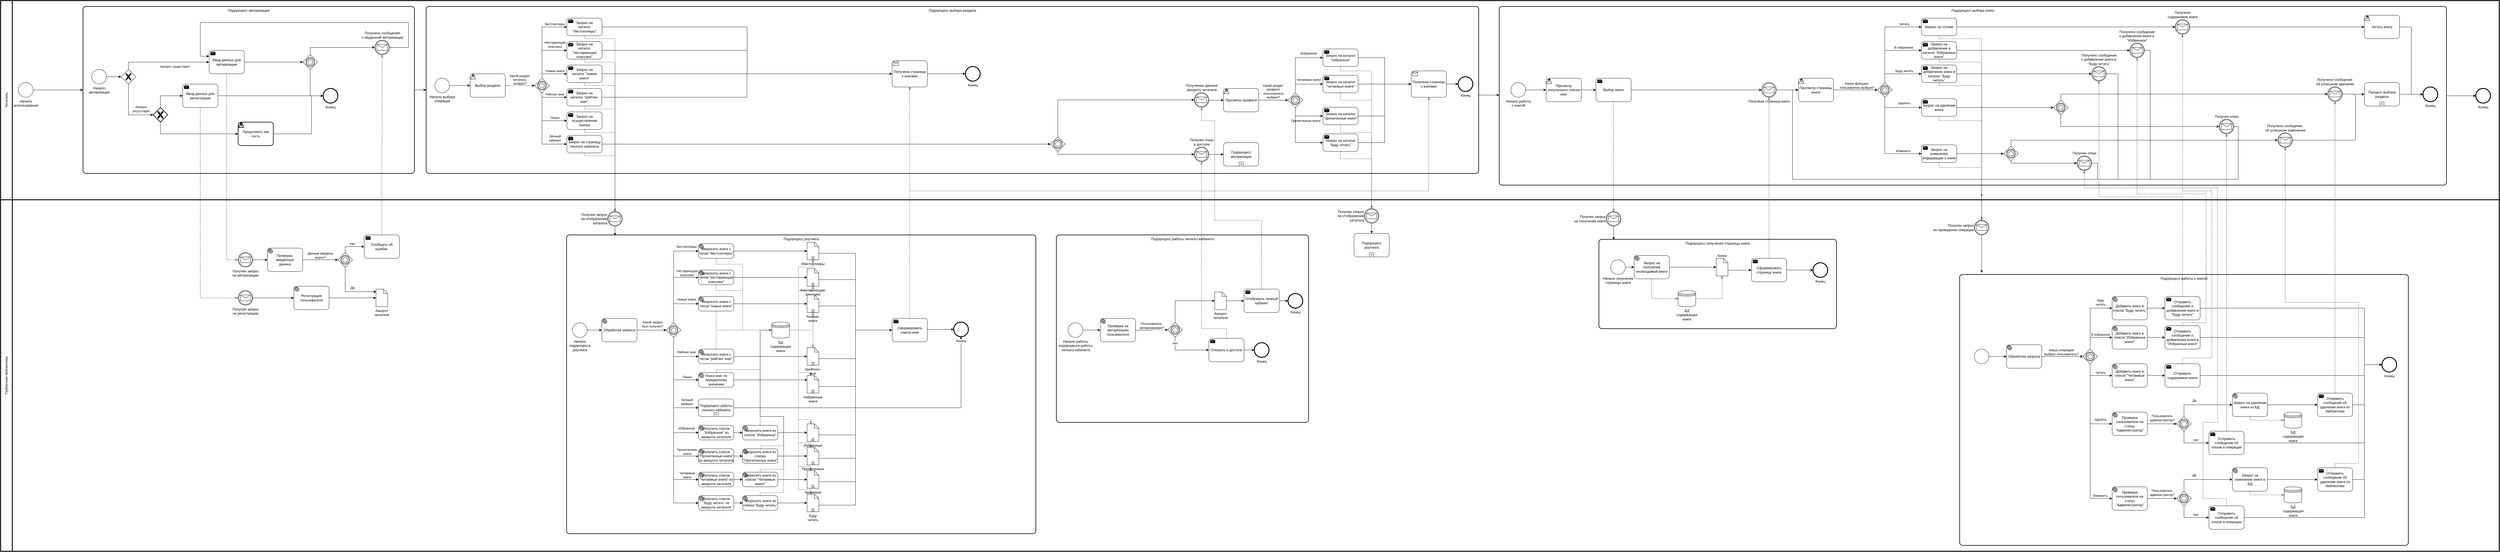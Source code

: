 <mxfile version="15.3.8" type="device"><diagram id="Z2uJ2-A5sYYv7glsfSjk" name="Страница 1"><mxGraphModel dx="2840" dy="2816" grid="1" gridSize="10" guides="1" tooltips="1" connect="1" arrows="1" fold="1" page="1" pageScale="1" pageWidth="827" pageHeight="1169" math="0" shadow="0"><root><mxCell id="0"/><mxCell id="1" parent="0"/><mxCell id="ZA7tfGpwukKPym7p4bx5-2" value="Публичная библиотека" style="swimlane;html=1;startSize=40;fontStyle=0;collapsible=0;horizontal=0;swimlaneLine=1;swimlaneFillColor=#ffffff;strokeWidth=3;" parent="1" vertex="1"><mxGeometry x="40" y="280" width="8520" height="1200" as="geometry"/></mxCell><mxCell id="LihGGo8eoJQr2jqdD4Xu-134" value="Подпроцесс получения страницы книги" style="points=[[0.25,0,0],[0.5,0,0],[0.75,0,0],[1,0.25,0],[1,0.5,0],[1,0.75,0],[0.75,1,0],[0.5,1,0],[0.25,1,0],[0,0.75,0],[0,0.5,0],[0,0.25,0]];shape=mxgraph.bpmn.task;whiteSpace=wrap;rectStyle=rounded;size=10;taskMarker=abstract;strokeWidth=2;verticalAlign=top;" parent="ZA7tfGpwukKPym7p4bx5-2" vertex="1"><mxGeometry x="5450" y="135" width="810" height="305" as="geometry"/></mxCell><mxCell id="LihGGo8eoJQr2jqdD4Xu-128" value="Подпроцесс работы с книгой" style="points=[[0.25,0,0],[0.5,0,0],[0.75,0,0],[1,0.25,0],[1,0.5,0],[1,0.75,0],[0.75,1,0],[0.5,1,0],[0.25,1,0],[0,0.75,0],[0,0.5,0],[0,0.25,0]];shape=mxgraph.bpmn.task;whiteSpace=wrap;rectStyle=rounded;size=10;taskMarker=abstract;strokeWidth=2;verticalAlign=top;" parent="ZA7tfGpwukKPym7p4bx5-2" vertex="1"><mxGeometry x="6680" y="255" width="1530" height="925" as="geometry"/></mxCell><mxCell id="ZA7tfGpwukKPym7p4bx5-19" style="edgeStyle=orthogonalEdgeStyle;rounded=0;orthogonalLoop=1;jettySize=auto;html=1;exitX=1;exitY=0.5;exitDx=0;exitDy=0;exitPerimeter=0;entryX=0;entryY=0.5;entryDx=0;entryDy=0;entryPerimeter=0;" parent="ZA7tfGpwukKPym7p4bx5-2" source="ZA7tfGpwukKPym7p4bx5-14" target="ZA7tfGpwukKPym7p4bx5-18" edge="1"><mxGeometry relative="1" as="geometry"/></mxCell><mxCell id="ZA7tfGpwukKPym7p4bx5-14" value="Получен запрос &lt;br&gt;на авторизацию" style="points=[[0.145,0.145,0],[0.5,0,0],[0.855,0.145,0],[1,0.5,0],[0.855,0.855,0],[0.5,1,0],[0.145,0.855,0],[0,0.5,0]];shape=mxgraph.bpmn.event;html=1;verticalLabelPosition=bottom;labelBackgroundColor=#ffffff;verticalAlign=top;align=center;perimeter=ellipsePerimeter;outlineConnect=0;aspect=fixed;outline=catching;symbol=message;" parent="ZA7tfGpwukKPym7p4bx5-2" vertex="1"><mxGeometry x="810" y="180" width="50" height="50" as="geometry"/></mxCell><mxCell id="ZA7tfGpwukKPym7p4bx5-37" style="edgeStyle=orthogonalEdgeStyle;rounded=0;orthogonalLoop=1;jettySize=auto;html=1;exitX=1;exitY=0.5;exitDx=0;exitDy=0;exitPerimeter=0;entryX=0;entryY=0.5;entryDx=0;entryDy=0;entryPerimeter=0;" parent="ZA7tfGpwukKPym7p4bx5-2" source="ZA7tfGpwukKPym7p4bx5-15" target="LihGGo8eoJQr2jqdD4Xu-176" edge="1"><mxGeometry relative="1" as="geometry"/></mxCell><mxCell id="ZA7tfGpwukKPym7p4bx5-15" value="Получен запрос&lt;br&gt;на регистрацию" style="points=[[0.145,0.145,0],[0.5,0,0],[0.855,0.145,0],[1,0.5,0],[0.855,0.855,0],[0.5,1,0],[0.145,0.855,0],[0,0.5,0]];shape=mxgraph.bpmn.event;html=1;verticalLabelPosition=bottom;labelBackgroundColor=#ffffff;verticalAlign=top;align=center;perimeter=ellipsePerimeter;outlineConnect=0;aspect=fixed;outline=catching;symbol=message;" parent="ZA7tfGpwukKPym7p4bx5-2" vertex="1"><mxGeometry x="810" y="310" width="50" height="50" as="geometry"/></mxCell><mxCell id="ZA7tfGpwukKPym7p4bx5-21" value="Данные введены&lt;br&gt;верно?" style="edgeStyle=orthogonalEdgeStyle;rounded=0;orthogonalLoop=1;jettySize=auto;html=1;exitX=1;exitY=0.5;exitDx=0;exitDy=0;exitPerimeter=0;entryX=0;entryY=0.5;entryDx=0;entryDy=0;entryPerimeter=0;" parent="ZA7tfGpwukKPym7p4bx5-2" source="ZA7tfGpwukKPym7p4bx5-18" target="ZA7tfGpwukKPym7p4bx5-20" edge="1"><mxGeometry y="15" relative="1" as="geometry"><mxPoint as="offset"/></mxGeometry></mxCell><mxCell id="ZA7tfGpwukKPym7p4bx5-18" value="Проверка &#10;введённых&#10;данных" style="points=[[0.25,0,0],[0.5,0,0],[0.75,0,0],[1,0.25,0],[1,0.5,0],[1,0.75,0],[0.75,1,0],[0.5,1,0],[0.25,1,0],[0,0.75,0],[0,0.5,0],[0,0.25,0]];shape=mxgraph.bpmn.task;whiteSpace=wrap;rectStyle=rounded;size=10;taskMarker=service;verticalAlign=middle;" parent="ZA7tfGpwukKPym7p4bx5-2" vertex="1"><mxGeometry x="910" y="165" width="120" height="80" as="geometry"/></mxCell><mxCell id="ZA7tfGpwukKPym7p4bx5-25" value="Нет" style="edgeStyle=orthogonalEdgeStyle;rounded=0;orthogonalLoop=1;jettySize=auto;html=1;exitX=0.5;exitY=0;exitDx=0;exitDy=0;exitPerimeter=0;entryX=0;entryY=0.5;entryDx=0;entryDy=0;entryPerimeter=0;" parent="ZA7tfGpwukKPym7p4bx5-2" source="ZA7tfGpwukKPym7p4bx5-20" target="ZA7tfGpwukKPym7p4bx5-22" edge="1"><mxGeometry x="0.059" y="10" relative="1" as="geometry"><mxPoint as="offset"/></mxGeometry></mxCell><mxCell id="ZA7tfGpwukKPym7p4bx5-36" value="Да" style="edgeStyle=orthogonalEdgeStyle;rounded=0;orthogonalLoop=1;jettySize=auto;html=1;exitX=0.5;exitY=1;exitDx=0;exitDy=0;exitPerimeter=0;entryX=0.021;entryY=0.15;entryDx=0;entryDy=0;entryPerimeter=0;" parent="ZA7tfGpwukKPym7p4bx5-2" source="ZA7tfGpwukKPym7p4bx5-20" target="ZA7tfGpwukKPym7p4bx5-35" edge="1"><mxGeometry x="0.148" y="14" relative="1" as="geometry"><mxPoint as="offset"/></mxGeometry></mxCell><mxCell id="ZA7tfGpwukKPym7p4bx5-20" value="" style="points=[[0.25,0.25,0],[0.5,0,0],[0.75,0.25,0],[1,0.5,0],[0.75,0.75,0],[0.5,1,0],[0.25,0.75,0],[0,0.5,0]];shape=mxgraph.bpmn.gateway2;html=1;verticalLabelPosition=bottom;labelBackgroundColor=#ffffff;verticalAlign=top;align=center;perimeter=rhombusPerimeter;outlineConnect=0;outline=catching;symbol=multiple;" parent="ZA7tfGpwukKPym7p4bx5-2" vertex="1"><mxGeometry x="1150" y="180" width="50" height="50" as="geometry"/></mxCell><mxCell id="ZA7tfGpwukKPym7p4bx5-22" value="Сообщить об ошибке " style="points=[[0.25,0,0],[0.5,0,0],[0.75,0,0],[1,0.25,0],[1,0.5,0],[1,0.75,0],[0.75,1,0],[0.5,1,0],[0.25,1,0],[0,0.75,0],[0,0.5,0],[0,0.25,0]];shape=mxgraph.bpmn.task;whiteSpace=wrap;rectStyle=rounded;size=10;taskMarker=send;verticalAlign=middle;" parent="ZA7tfGpwukKPym7p4bx5-2" vertex="1"><mxGeometry x="1240" y="120" width="120" height="80" as="geometry"/></mxCell><mxCell id="ZA7tfGpwukKPym7p4bx5-35" value="Аккаунт читателя" style="shape=mxgraph.bpmn.data;labelPosition=center;verticalLabelPosition=bottom;align=center;verticalAlign=top;whiteSpace=wrap;size=15;html=1;" parent="ZA7tfGpwukKPym7p4bx5-2" vertex="1"><mxGeometry x="1280" y="305" width="40" height="60" as="geometry"/></mxCell><mxCell id="ZA7tfGpwukKPym7p4bx5-59" value="Подпроцесс роутинга" style="points=[[0.25,0,0],[0.5,0,0],[0.75,0,0],[1,0.25,0],[1,0.5,0],[1,0.75,0],[0.75,1,0],[0.5,1,0],[0.25,1,0],[0,0.75,0],[0,0.5,0],[0,0.25,0]];shape=mxgraph.bpmn.task;whiteSpace=wrap;rectStyle=rounded;size=10;taskMarker=abstract;verticalAlign=top;strokeWidth=2;" parent="ZA7tfGpwukKPym7p4bx5-2" vertex="1"><mxGeometry x="1930" y="120" width="1600" height="1020" as="geometry"/></mxCell><mxCell id="ZA7tfGpwukKPym7p4bx5-69" style="edgeStyle=orthogonalEdgeStyle;rounded=0;orthogonalLoop=1;jettySize=auto;html=1;exitX=1;exitY=0.5;exitDx=0;exitDy=0;exitPerimeter=0;entryX=0;entryY=0.5;entryDx=0;entryDy=0;entryPerimeter=0;endArrow=classic;endFill=1;" parent="ZA7tfGpwukKPym7p4bx5-2" source="ZA7tfGpwukKPym7p4bx5-60" target="ZA7tfGpwukKPym7p4bx5-68" edge="1"><mxGeometry relative="1" as="geometry"/></mxCell><mxCell id="ZA7tfGpwukKPym7p4bx5-60" value="Начало&lt;br&gt;подпроцесса&lt;br&gt;роутинга" style="points=[[0.145,0.145,0],[0.5,0,0],[0.855,0.145,0],[1,0.5,0],[0.855,0.855,0],[0.5,1,0],[0.145,0.855,0],[0,0.5,0]];shape=mxgraph.bpmn.event;html=1;verticalLabelPosition=bottom;labelBackgroundColor=#ffffff;verticalAlign=top;align=center;perimeter=ellipsePerimeter;outlineConnect=0;aspect=fixed;outline=standard;symbol=general;" parent="ZA7tfGpwukKPym7p4bx5-2" vertex="1"><mxGeometry x="1950" y="420" width="50" height="50" as="geometry"/></mxCell><mxCell id="ZA7tfGpwukKPym7p4bx5-71" style="edgeStyle=orthogonalEdgeStyle;rounded=0;orthogonalLoop=1;jettySize=auto;html=1;exitX=0.5;exitY=1;exitDx=0;exitDy=0;exitPerimeter=0;endArrow=classic;endFill=1;" parent="ZA7tfGpwukKPym7p4bx5-2" source="ZA7tfGpwukKPym7p4bx5-61" edge="1"><mxGeometry relative="1" as="geometry"><mxPoint x="2095" y="122" as="targetPoint"/></mxGeometry></mxCell><mxCell id="ZA7tfGpwukKPym7p4bx5-61" value="Получен запрос&lt;br&gt;на отображение&lt;br&gt;каталога" style="points=[[0.145,0.145,0],[0.5,0,0],[0.855,0.145,0],[1,0.5,0],[0.855,0.855,0],[0.5,1,0],[0.145,0.855,0],[0,0.5,0]];shape=mxgraph.bpmn.event;html=1;verticalLabelPosition=middle;labelBackgroundColor=#ffffff;verticalAlign=middle;align=right;perimeter=ellipsePerimeter;outlineConnect=0;aspect=fixed;outline=catching;symbol=message;labelPosition=left;" parent="ZA7tfGpwukKPym7p4bx5-2" vertex="1"><mxGeometry x="2070" y="40" width="50" height="50" as="geometry"/></mxCell><mxCell id="ZA7tfGpwukKPym7p4bx5-73" value="Какой запрос &lt;br&gt;был получен?" style="edgeStyle=orthogonalEdgeStyle;rounded=0;orthogonalLoop=1;jettySize=auto;html=1;exitX=1;exitY=0.5;exitDx=0;exitDy=0;exitPerimeter=0;entryX=0;entryY=0.5;entryDx=0;entryDy=0;entryPerimeter=0;endArrow=classic;endFill=1;" parent="ZA7tfGpwukKPym7p4bx5-2" source="ZA7tfGpwukKPym7p4bx5-68" target="ZA7tfGpwukKPym7p4bx5-72" edge="1"><mxGeometry x="0.048" y="20" relative="1" as="geometry"><mxPoint as="offset"/></mxGeometry></mxCell><mxCell id="ZA7tfGpwukKPym7p4bx5-68" value="Обработка запроса" style="points=[[0.25,0,0],[0.5,0,0],[0.75,0,0],[1,0.25,0],[1,0.5,0],[1,0.75,0],[0.75,1,0],[0.5,1,0],[0.25,1,0],[0,0.75,0],[0,0.5,0],[0,0.25,0]];shape=mxgraph.bpmn.task;whiteSpace=wrap;rectStyle=rounded;size=10;taskMarker=service;verticalAlign=middle;" parent="ZA7tfGpwukKPym7p4bx5-2" vertex="1"><mxGeometry x="2050" y="405" width="120" height="80" as="geometry"/></mxCell><mxCell id="ZA7tfGpwukKPym7p4bx5-81" value="Новые книги" style="edgeStyle=orthogonalEdgeStyle;rounded=0;orthogonalLoop=1;jettySize=auto;html=1;exitX=0.5;exitY=0;exitDx=0;exitDy=0;exitPerimeter=0;entryX=0;entryY=0.5;entryDx=0;entryDy=0;entryPerimeter=0;endArrow=classic;endFill=1;" parent="ZA7tfGpwukKPym7p4bx5-2" source="ZA7tfGpwukKPym7p4bx5-72" target="ZA7tfGpwukKPym7p4bx5-77" edge="1"><mxGeometry x="0.467" y="15" relative="1" as="geometry"><mxPoint x="-1" as="offset"/></mxGeometry></mxCell><mxCell id="ZA7tfGpwukKPym7p4bx5-82" value="Нестареющая&lt;br&gt;классика" style="edgeStyle=orthogonalEdgeStyle;rounded=0;orthogonalLoop=1;jettySize=auto;html=1;exitX=0.5;exitY=0;exitDx=0;exitDy=0;exitPerimeter=0;entryX=0;entryY=0.5;entryDx=0;entryDy=0;entryPerimeter=0;endArrow=classic;endFill=1;" parent="ZA7tfGpwukKPym7p4bx5-2" source="ZA7tfGpwukKPym7p4bx5-72" target="ZA7tfGpwukKPym7p4bx5-76" edge="1"><mxGeometry x="0.667" y="15" relative="1" as="geometry"><mxPoint as="offset"/></mxGeometry></mxCell><mxCell id="ZA7tfGpwukKPym7p4bx5-83" value="Рейтинг книг" style="edgeStyle=orthogonalEdgeStyle;rounded=0;orthogonalLoop=1;jettySize=auto;html=1;exitX=0.5;exitY=1;exitDx=0;exitDy=0;exitPerimeter=0;entryX=0;entryY=0.5;entryDx=0;entryDy=0;entryPerimeter=0;endArrow=classic;endFill=1;" parent="ZA7tfGpwukKPym7p4bx5-2" source="ZA7tfGpwukKPym7p4bx5-72" target="ZA7tfGpwukKPym7p4bx5-78" edge="1"><mxGeometry x="0.467" y="15" relative="1" as="geometry"><mxPoint x="-1" as="offset"/></mxGeometry></mxCell><mxCell id="ZA7tfGpwukKPym7p4bx5-84" value="Бестселлеры" style="edgeStyle=orthogonalEdgeStyle;rounded=0;orthogonalLoop=1;jettySize=auto;html=1;exitX=0.5;exitY=0;exitDx=0;exitDy=0;exitPerimeter=0;entryX=0;entryY=0.5;entryDx=0;entryDy=0;entryPerimeter=0;endArrow=classic;endFill=1;" parent="ZA7tfGpwukKPym7p4bx5-2" source="ZA7tfGpwukKPym7p4bx5-72" target="ZA7tfGpwukKPym7p4bx5-75" edge="1"><mxGeometry x="0.758" y="15" relative="1" as="geometry"><mxPoint x="-1" as="offset"/></mxGeometry></mxCell><mxCell id="ZA7tfGpwukKPym7p4bx5-85" value="Поиск" style="edgeStyle=orthogonalEdgeStyle;rounded=0;orthogonalLoop=1;jettySize=auto;html=1;exitX=0.5;exitY=1;exitDx=0;exitDy=0;exitPerimeter=0;entryX=0;entryY=0.5;entryDx=0;entryDy=0;entryPerimeter=0;endArrow=classic;endFill=1;" parent="ZA7tfGpwukKPym7p4bx5-2" source="ZA7tfGpwukKPym7p4bx5-72" target="ZA7tfGpwukKPym7p4bx5-206" edge="1"><mxGeometry x="0.66" y="10" relative="1" as="geometry"><mxPoint x="2380" y="620" as="targetPoint"/><mxPoint as="offset"/></mxGeometry></mxCell><mxCell id="ZA7tfGpwukKPym7p4bx5-86" value="Личный &lt;br&gt;кабинет" style="edgeStyle=orthogonalEdgeStyle;rounded=0;orthogonalLoop=1;jettySize=auto;html=1;exitX=0.5;exitY=1;exitDx=0;exitDy=0;exitPerimeter=0;entryX=0;entryY=0.5;entryDx=0;entryDy=0;entryPerimeter=0;endArrow=classic;endFill=1;" parent="ZA7tfGpwukKPym7p4bx5-2" source="ZA7tfGpwukKPym7p4bx5-72" target="ZA7tfGpwukKPym7p4bx5-94" edge="1"><mxGeometry x="0.754" y="20" relative="1" as="geometry"><mxPoint x="2380" y="715" as="targetPoint"/><mxPoint as="offset"/></mxGeometry></mxCell><mxCell id="ZA7tfGpwukKPym7p4bx5-182" value="Избранное" style="edgeStyle=orthogonalEdgeStyle;rounded=0;orthogonalLoop=1;jettySize=auto;html=1;exitX=0.5;exitY=1;exitDx=0;exitDy=0;exitPerimeter=0;entryX=0;entryY=0.5;entryDx=0;entryDy=0;entryPerimeter=0;endArrow=classic;endFill=1;" parent="ZA7tfGpwukKPym7p4bx5-2" source="ZA7tfGpwukKPym7p4bx5-72" target="ZA7tfGpwukKPym7p4bx5-179" edge="1"><mxGeometry x="0.805" y="15" relative="1" as="geometry"><mxPoint x="-1" as="offset"/></mxGeometry></mxCell><mxCell id="ZA7tfGpwukKPym7p4bx5-183" value="Прочитанные&amp;nbsp;&lt;br&gt;книги" style="edgeStyle=orthogonalEdgeStyle;rounded=0;orthogonalLoop=1;jettySize=auto;html=1;exitX=0.5;exitY=1;exitDx=0;exitDy=0;exitPerimeter=0;entryX=0;entryY=0.5;entryDx=0;entryDy=0;entryPerimeter=0;endArrow=classic;endFill=1;" parent="ZA7tfGpwukKPym7p4bx5-2" source="ZA7tfGpwukKPym7p4bx5-72" target="ZA7tfGpwukKPym7p4bx5-180" edge="1"><mxGeometry x="0.837" y="15" relative="1" as="geometry"><mxPoint x="1" as="offset"/></mxGeometry></mxCell><mxCell id="ZA7tfGpwukKPym7p4bx5-184" value="Читаемые&lt;br&gt;книги" style="edgeStyle=orthogonalEdgeStyle;rounded=0;orthogonalLoop=1;jettySize=auto;html=1;exitX=0.5;exitY=1;exitDx=0;exitDy=0;exitPerimeter=0;entryX=0;entryY=0.5;entryDx=0;entryDy=0;entryPerimeter=0;endArrow=classic;endFill=1;" parent="ZA7tfGpwukKPym7p4bx5-2" source="ZA7tfGpwukKPym7p4bx5-72" target="ZA7tfGpwukKPym7p4bx5-181" edge="1"><mxGeometry x="0.86" y="15" relative="1" as="geometry"><mxPoint x="1" as="offset"/></mxGeometry></mxCell><mxCell id="LihGGo8eoJQr2jqdD4Xu-92" style="edgeStyle=orthogonalEdgeStyle;rounded=0;orthogonalLoop=1;jettySize=auto;html=1;exitX=0.5;exitY=1;exitDx=0;exitDy=0;exitPerimeter=0;entryX=0;entryY=0.5;entryDx=0;entryDy=0;entryPerimeter=0;endArrow=classic;endFill=1;" parent="ZA7tfGpwukKPym7p4bx5-2" source="ZA7tfGpwukKPym7p4bx5-72" target="LihGGo8eoJQr2jqdD4Xu-90" edge="1"><mxGeometry relative="1" as="geometry"/></mxCell><mxCell id="ZA7tfGpwukKPym7p4bx5-72" value="" style="points=[[0.25,0.25,0],[0.5,0,0],[0.75,0.25,0],[1,0.5,0],[0.75,0.75,0],[0.5,1,0],[0.25,0.75,0],[0,0.5,0]];shape=mxgraph.bpmn.gateway2;html=1;verticalLabelPosition=bottom;labelBackgroundColor=#ffffff;verticalAlign=top;align=center;perimeter=rhombusPerimeter;outlineConnect=0;outline=catching;symbol=multiple;" parent="ZA7tfGpwukKPym7p4bx5-2" vertex="1"><mxGeometry x="2270" y="420" width="50" height="50" as="geometry"/></mxCell><mxCell id="ZA7tfGpwukKPym7p4bx5-90" style="edgeStyle=orthogonalEdgeStyle;rounded=0;orthogonalLoop=1;jettySize=auto;html=1;exitX=0.5;exitY=1;exitDx=0;exitDy=0;exitPerimeter=0;entryX=0;entryY=0.5;entryDx=0;entryDy=0;endArrow=blockThin;endFill=0;dashed=1;" parent="ZA7tfGpwukKPym7p4bx5-2" source="ZA7tfGpwukKPym7p4bx5-75" target="ZA7tfGpwukKPym7p4bx5-87" edge="1"><mxGeometry relative="1" as="geometry"><Array as="points"><mxPoint x="2440" y="220"/><mxPoint x="2530" y="220"/><mxPoint x="2530" y="445"/></Array></mxGeometry></mxCell><mxCell id="ZA7tfGpwukKPym7p4bx5-99" style="edgeStyle=orthogonalEdgeStyle;rounded=0;orthogonalLoop=1;jettySize=auto;html=1;exitX=1;exitY=0.5;exitDx=0;exitDy=0;exitPerimeter=0;entryX=0;entryY=0.5;entryDx=0;entryDy=0;entryPerimeter=0;endArrow=classic;endFill=1;" parent="ZA7tfGpwukKPym7p4bx5-2" source="ZA7tfGpwukKPym7p4bx5-75" target="ZA7tfGpwukKPym7p4bx5-95" edge="1"><mxGeometry relative="1" as="geometry"/></mxCell><mxCell id="ZA7tfGpwukKPym7p4bx5-75" value="Запросить книги с тегом &quot;бестселлеры&quot;" style="points=[[0.25,0,0],[0.5,0,0],[0.75,0,0],[1,0.25,0],[1,0.5,0],[1,0.75,0],[0.75,1,0],[0.5,1,0],[0.25,1,0],[0,0.75,0],[0,0.5,0],[0,0.25,0]];shape=mxgraph.bpmn.task;whiteSpace=wrap;rectStyle=rounded;size=10;taskMarker=service;verticalAlign=middle;" parent="ZA7tfGpwukKPym7p4bx5-2" vertex="1"><mxGeometry x="2380" y="150" width="120" height="50" as="geometry"/></mxCell><mxCell id="ZA7tfGpwukKPym7p4bx5-89" style="edgeStyle=orthogonalEdgeStyle;rounded=0;orthogonalLoop=1;jettySize=auto;html=1;exitX=0.5;exitY=1;exitDx=0;exitDy=0;exitPerimeter=0;entryX=0;entryY=0.5;entryDx=0;entryDy=0;endArrow=blockThin;endFill=0;dashed=1;" parent="ZA7tfGpwukKPym7p4bx5-2" source="ZA7tfGpwukKPym7p4bx5-76" target="ZA7tfGpwukKPym7p4bx5-87" edge="1"><mxGeometry relative="1" as="geometry"><Array as="points"><mxPoint x="2440" y="310"/><mxPoint x="2530" y="310"/><mxPoint x="2530" y="445"/></Array></mxGeometry></mxCell><mxCell id="ZA7tfGpwukKPym7p4bx5-100" style="edgeStyle=orthogonalEdgeStyle;rounded=0;orthogonalLoop=1;jettySize=auto;html=1;exitX=1;exitY=0.5;exitDx=0;exitDy=0;exitPerimeter=0;entryX=0;entryY=0.5;entryDx=0;entryDy=0;entryPerimeter=0;endArrow=classic;endFill=1;" parent="ZA7tfGpwukKPym7p4bx5-2" source="ZA7tfGpwukKPym7p4bx5-76" target="ZA7tfGpwukKPym7p4bx5-96" edge="1"><mxGeometry relative="1" as="geometry"/></mxCell><mxCell id="ZA7tfGpwukKPym7p4bx5-76" value="Запросить книги с тегом &quot;нестареющая классика&quot;" style="points=[[0.25,0,0],[0.5,0,0],[0.75,0,0],[1,0.25,0],[1,0.5,0],[1,0.75,0],[0.75,1,0],[0.5,1,0],[0.25,1,0],[0,0.75,0],[0,0.5,0],[0,0.25,0]];shape=mxgraph.bpmn.task;whiteSpace=wrap;rectStyle=rounded;size=10;taskMarker=service;verticalAlign=middle;" parent="ZA7tfGpwukKPym7p4bx5-2" vertex="1"><mxGeometry x="2380" y="240" width="120" height="50" as="geometry"/></mxCell><mxCell id="ZA7tfGpwukKPym7p4bx5-88" style="edgeStyle=orthogonalEdgeStyle;rounded=0;orthogonalLoop=1;jettySize=auto;html=1;exitX=0.5;exitY=1;exitDx=0;exitDy=0;exitPerimeter=0;entryX=0;entryY=0.5;entryDx=0;entryDy=0;endArrow=blockThin;endFill=0;dashed=1;" parent="ZA7tfGpwukKPym7p4bx5-2" source="ZA7tfGpwukKPym7p4bx5-77" target="ZA7tfGpwukKPym7p4bx5-87" edge="1"><mxGeometry relative="1" as="geometry"/></mxCell><mxCell id="ZA7tfGpwukKPym7p4bx5-101" style="edgeStyle=orthogonalEdgeStyle;rounded=0;orthogonalLoop=1;jettySize=auto;html=1;exitX=1;exitY=0.5;exitDx=0;exitDy=0;exitPerimeter=0;entryX=0;entryY=0.5;entryDx=0;entryDy=0;entryPerimeter=0;endArrow=classic;endFill=1;" parent="ZA7tfGpwukKPym7p4bx5-2" source="ZA7tfGpwukKPym7p4bx5-77" target="ZA7tfGpwukKPym7p4bx5-97" edge="1"><mxGeometry relative="1" as="geometry"/></mxCell><mxCell id="ZA7tfGpwukKPym7p4bx5-77" value="Запросить книги с тегом &quot;новые книги&quot;" style="points=[[0.25,0,0],[0.5,0,0],[0.75,0,0],[1,0.25,0],[1,0.5,0],[1,0.75,0],[0.75,1,0],[0.5,1,0],[0.25,1,0],[0,0.75,0],[0,0.5,0],[0,0.25,0]];shape=mxgraph.bpmn.task;whiteSpace=wrap;rectStyle=rounded;size=10;taskMarker=service;verticalAlign=middle;" parent="ZA7tfGpwukKPym7p4bx5-2" vertex="1"><mxGeometry x="2380" y="330" width="120" height="50" as="geometry"/></mxCell><mxCell id="ZA7tfGpwukKPym7p4bx5-91" style="edgeStyle=orthogonalEdgeStyle;rounded=0;orthogonalLoop=1;jettySize=auto;html=1;exitX=0.5;exitY=0;exitDx=0;exitDy=0;exitPerimeter=0;entryX=0;entryY=0.5;entryDx=0;entryDy=0;dashed=1;endArrow=blockThin;endFill=0;" parent="ZA7tfGpwukKPym7p4bx5-2" source="ZA7tfGpwukKPym7p4bx5-78" target="ZA7tfGpwukKPym7p4bx5-87" edge="1"><mxGeometry relative="1" as="geometry"/></mxCell><mxCell id="ZA7tfGpwukKPym7p4bx5-102" style="edgeStyle=orthogonalEdgeStyle;rounded=0;orthogonalLoop=1;jettySize=auto;html=1;exitX=1;exitY=0.5;exitDx=0;exitDy=0;exitPerimeter=0;entryX=0;entryY=0.5;entryDx=0;entryDy=0;entryPerimeter=0;endArrow=classic;endFill=1;" parent="ZA7tfGpwukKPym7p4bx5-2" source="ZA7tfGpwukKPym7p4bx5-78" target="ZA7tfGpwukKPym7p4bx5-98" edge="1"><mxGeometry relative="1" as="geometry"/></mxCell><mxCell id="ZA7tfGpwukKPym7p4bx5-78" value="Запросить книги с тегом &quot;рейтинг книг&quot;" style="points=[[0.25,0,0],[0.5,0,0],[0.75,0,0],[1,0.25,0],[1,0.5,0],[1,0.75,0],[0.75,1,0],[0.5,1,0],[0.25,1,0],[0,0.75,0],[0,0.5,0],[0,0.25,0]];shape=mxgraph.bpmn.task;whiteSpace=wrap;rectStyle=rounded;size=10;taskMarker=service;verticalAlign=middle;" parent="ZA7tfGpwukKPym7p4bx5-2" vertex="1"><mxGeometry x="2380" y="510" width="120" height="50" as="geometry"/></mxCell><mxCell id="ZA7tfGpwukKPym7p4bx5-103" style="edgeStyle=orthogonalEdgeStyle;rounded=0;orthogonalLoop=1;jettySize=auto;html=1;exitX=1;exitY=0.5;exitDx=0;exitDy=0;entryX=0.5;entryY=1;entryDx=0;entryDy=0;entryPerimeter=0;endArrow=blockThin;endFill=0;dashed=1;" parent="ZA7tfGpwukKPym7p4bx5-2" source="ZA7tfGpwukKPym7p4bx5-87" target="ZA7tfGpwukKPym7p4bx5-95" edge="1"><mxGeometry relative="1" as="geometry"><Array as="points"><mxPoint x="2720" y="445"/><mxPoint x="2720" y="230"/><mxPoint x="2770" y="230"/></Array></mxGeometry></mxCell><mxCell id="ZA7tfGpwukKPym7p4bx5-104" style="edgeStyle=orthogonalEdgeStyle;rounded=0;orthogonalLoop=1;jettySize=auto;html=1;exitX=1;exitY=0.5;exitDx=0;exitDy=0;endArrow=blockThin;endFill=0;dashed=1;" parent="ZA7tfGpwukKPym7p4bx5-2" source="ZA7tfGpwukKPym7p4bx5-87" target="ZA7tfGpwukKPym7p4bx5-98" edge="1"><mxGeometry relative="1" as="geometry"/></mxCell><mxCell id="ZA7tfGpwukKPym7p4bx5-105" style="edgeStyle=orthogonalEdgeStyle;rounded=0;orthogonalLoop=1;jettySize=auto;html=1;exitX=1;exitY=0.5;exitDx=0;exitDy=0;entryX=0.5;entryY=1;entryDx=0;entryDy=0;entryPerimeter=0;endArrow=block;endFill=0;dashed=1;" parent="ZA7tfGpwukKPym7p4bx5-2" source="ZA7tfGpwukKPym7p4bx5-87" target="ZA7tfGpwukKPym7p4bx5-96" edge="1"><mxGeometry relative="1" as="geometry"><Array as="points"><mxPoint x="2720" y="445"/><mxPoint x="2720" y="310"/><mxPoint x="2770" y="310"/></Array></mxGeometry></mxCell><mxCell id="ZA7tfGpwukKPym7p4bx5-106" style="edgeStyle=orthogonalEdgeStyle;rounded=0;orthogonalLoop=1;jettySize=auto;html=1;exitX=1;exitY=0.5;exitDx=0;exitDy=0;entryX=0.5;entryY=1;entryDx=0;entryDy=0;entryPerimeter=0;endArrow=blockThin;endFill=0;dashed=1;" parent="ZA7tfGpwukKPym7p4bx5-2" source="ZA7tfGpwukKPym7p4bx5-87" target="ZA7tfGpwukKPym7p4bx5-97" edge="1"><mxGeometry relative="1" as="geometry"/></mxCell><mxCell id="LihGGo8eoJQr2jqdD4Xu-101" style="edgeStyle=orthogonalEdgeStyle;rounded=0;orthogonalLoop=1;jettySize=auto;html=1;exitX=1;exitY=0.5;exitDx=0;exitDy=0;entryX=0;entryY=0;entryDx=12.5;entryDy=0;entryPerimeter=0;endArrow=blockThin;endFill=0;dashed=1;" parent="ZA7tfGpwukKPym7p4bx5-2" source="ZA7tfGpwukKPym7p4bx5-87" target="ZA7tfGpwukKPym7p4bx5-208" edge="1"><mxGeometry relative="1" as="geometry"><Array as="points"><mxPoint x="2720" y="445"/><mxPoint x="2720" y="590"/><mxPoint x="2763" y="590"/></Array></mxGeometry></mxCell><mxCell id="LihGGo8eoJQr2jqdD4Xu-102" style="edgeStyle=orthogonalEdgeStyle;rounded=0;orthogonalLoop=1;jettySize=auto;html=1;exitX=1;exitY=0.5;exitDx=0;exitDy=0;entryX=0;entryY=0;entryDx=12.5;entryDy=0;entryPerimeter=0;endArrow=blockThin;endFill=0;dashed=1;" parent="ZA7tfGpwukKPym7p4bx5-2" source="ZA7tfGpwukKPym7p4bx5-87" target="ZA7tfGpwukKPym7p4bx5-197" edge="1"><mxGeometry relative="1" as="geometry"><Array as="points"><mxPoint x="2720" y="445"/><mxPoint x="2720" y="750"/><mxPoint x="2763" y="750"/></Array></mxGeometry></mxCell><mxCell id="LihGGo8eoJQr2jqdD4Xu-103" style="edgeStyle=orthogonalEdgeStyle;rounded=0;orthogonalLoop=1;jettySize=auto;html=1;exitX=1;exitY=0.5;exitDx=0;exitDy=0;entryX=0;entryY=0;entryDx=12.5;entryDy=0;entryPerimeter=0;endArrow=blockThin;endFill=0;dashed=1;" parent="ZA7tfGpwukKPym7p4bx5-2" source="ZA7tfGpwukKPym7p4bx5-87" target="ZA7tfGpwukKPym7p4bx5-198" edge="1"><mxGeometry relative="1" as="geometry"><Array as="points"><mxPoint x="2720" y="445"/><mxPoint x="2720" y="830"/><mxPoint x="2763" y="830"/></Array></mxGeometry></mxCell><mxCell id="LihGGo8eoJQr2jqdD4Xu-104" style="edgeStyle=orthogonalEdgeStyle;rounded=0;orthogonalLoop=1;jettySize=auto;html=1;exitX=1;exitY=0.5;exitDx=0;exitDy=0;entryX=0;entryY=0;entryDx=12.5;entryDy=0;entryPerimeter=0;endArrow=blockThin;endFill=0;dashed=1;" parent="ZA7tfGpwukKPym7p4bx5-2" source="ZA7tfGpwukKPym7p4bx5-87" target="ZA7tfGpwukKPym7p4bx5-199" edge="1"><mxGeometry relative="1" as="geometry"><Array as="points"><mxPoint x="2720" y="445"/><mxPoint x="2720" y="910"/><mxPoint x="2763" y="910"/></Array></mxGeometry></mxCell><mxCell id="LihGGo8eoJQr2jqdD4Xu-105" style="edgeStyle=orthogonalEdgeStyle;rounded=0;orthogonalLoop=1;jettySize=auto;html=1;exitX=1;exitY=0.5;exitDx=0;exitDy=0;entryX=0;entryY=0;entryDx=12.5;entryDy=0;entryPerimeter=0;endArrow=blockThin;endFill=0;dashed=1;" parent="ZA7tfGpwukKPym7p4bx5-2" source="ZA7tfGpwukKPym7p4bx5-87" target="LihGGo8eoJQr2jqdD4Xu-96" edge="1"><mxGeometry relative="1" as="geometry"><Array as="points"><mxPoint x="2720" y="445"/><mxPoint x="2720" y="990"/><mxPoint x="2763" y="990"/></Array></mxGeometry></mxCell><mxCell id="ZA7tfGpwukKPym7p4bx5-87" value="БД содержащая книги" style="shape=datastore;whiteSpace=wrap;html=1;labelPosition=center;verticalLabelPosition=bottom;align=center;verticalAlign=top;" parent="ZA7tfGpwukKPym7p4bx5-2" vertex="1"><mxGeometry x="2630" y="417.5" width="60" height="55" as="geometry"/></mxCell><mxCell id="ZA7tfGpwukKPym7p4bx5-178" style="edgeStyle=orthogonalEdgeStyle;rounded=0;orthogonalLoop=1;jettySize=auto;html=1;exitX=1;exitY=0.5;exitDx=0;exitDy=0;exitPerimeter=0;endArrow=classic;endFill=1;" parent="ZA7tfGpwukKPym7p4bx5-2" source="ZA7tfGpwukKPym7p4bx5-94" target="ZA7tfGpwukKPym7p4bx5-152" edge="1"><mxGeometry relative="1" as="geometry"/></mxCell><mxCell id="ZA7tfGpwukKPym7p4bx5-94" value="Подпроцесс работы личного кабинета" style="points=[[0.25,0,0],[0.5,0,0],[0.75,0,0],[1,0.25,0],[1,0.5,0],[1,0.75,0],[0.75,1,0],[0.5,1,0],[0.25,1,0],[0,0.75,0],[0,0.5,0],[0,0.25,0]];shape=mxgraph.bpmn.task;whiteSpace=wrap;rectStyle=rounded;size=10;taskMarker=abstract;isLoopSub=1;verticalAlign=middle;" parent="ZA7tfGpwukKPym7p4bx5-2" vertex="1"><mxGeometry x="2380" y="680" width="120" height="60" as="geometry"/></mxCell><mxCell id="ZA7tfGpwukKPym7p4bx5-108" style="edgeStyle=orthogonalEdgeStyle;rounded=0;orthogonalLoop=1;jettySize=auto;html=1;exitX=0;exitY=0;exitDx=40;exitDy=37.5;exitPerimeter=0;entryX=0;entryY=0.5;entryDx=0;entryDy=0;entryPerimeter=0;endArrow=classic;endFill=1;" parent="ZA7tfGpwukKPym7p4bx5-2" source="ZA7tfGpwukKPym7p4bx5-95" target="ZA7tfGpwukKPym7p4bx5-107" edge="1"><mxGeometry relative="1" as="geometry"/></mxCell><mxCell id="ZA7tfGpwukKPym7p4bx5-95" value="#бестселлеры" style="shape=mxgraph.bpmn.data;labelPosition=center;verticalLabelPosition=bottom;align=center;verticalAlign=top;whiteSpace=wrap;size=15;html=1;bpmnTransferType=none;isCollection=1;" parent="ZA7tfGpwukKPym7p4bx5-2" vertex="1"><mxGeometry x="2750" y="145" width="40" height="60" as="geometry"/></mxCell><mxCell id="ZA7tfGpwukKPym7p4bx5-109" style="edgeStyle=orthogonalEdgeStyle;rounded=0;orthogonalLoop=1;jettySize=auto;html=1;exitX=0;exitY=0;exitDx=40;exitDy=37.5;exitPerimeter=0;endArrow=classic;endFill=1;entryX=0;entryY=0.5;entryDx=0;entryDy=0;entryPerimeter=0;" parent="ZA7tfGpwukKPym7p4bx5-2" source="ZA7tfGpwukKPym7p4bx5-96" target="ZA7tfGpwukKPym7p4bx5-107" edge="1"><mxGeometry relative="1" as="geometry"/></mxCell><mxCell id="ZA7tfGpwukKPym7p4bx5-96" value="#нестареющая-классика" style="shape=mxgraph.bpmn.data;labelPosition=center;verticalLabelPosition=bottom;align=center;verticalAlign=top;whiteSpace=wrap;size=15;html=1;bpmnTransferType=none;isCollection=1;" parent="ZA7tfGpwukKPym7p4bx5-2" vertex="1"><mxGeometry x="2750" y="235" width="40" height="60" as="geometry"/></mxCell><mxCell id="ZA7tfGpwukKPym7p4bx5-110" style="edgeStyle=orthogonalEdgeStyle;rounded=0;orthogonalLoop=1;jettySize=auto;html=1;exitX=0;exitY=0;exitDx=40;exitDy=37.5;exitPerimeter=0;endArrow=classic;endFill=1;entryX=0;entryY=0.5;entryDx=0;entryDy=0;entryPerimeter=0;" parent="ZA7tfGpwukKPym7p4bx5-2" source="ZA7tfGpwukKPym7p4bx5-97" target="ZA7tfGpwukKPym7p4bx5-107" edge="1"><mxGeometry relative="1" as="geometry"/></mxCell><mxCell id="ZA7tfGpwukKPym7p4bx5-97" value="#новые-книги" style="shape=mxgraph.bpmn.data;labelPosition=center;verticalLabelPosition=bottom;align=center;verticalAlign=top;whiteSpace=wrap;size=15;html=1;bpmnTransferType=none;isCollection=1;" parent="ZA7tfGpwukKPym7p4bx5-2" vertex="1"><mxGeometry x="2750" y="325" width="40" height="60" as="geometry"/></mxCell><mxCell id="ZA7tfGpwukKPym7p4bx5-111" style="edgeStyle=orthogonalEdgeStyle;rounded=0;orthogonalLoop=1;jettySize=auto;html=1;exitX=0;exitY=0;exitDx=40;exitDy=37.5;exitPerimeter=0;entryX=0;entryY=0.5;entryDx=0;entryDy=0;entryPerimeter=0;endArrow=classic;endFill=1;" parent="ZA7tfGpwukKPym7p4bx5-2" source="ZA7tfGpwukKPym7p4bx5-98" target="ZA7tfGpwukKPym7p4bx5-107" edge="1"><mxGeometry relative="1" as="geometry"/></mxCell><mxCell id="ZA7tfGpwukKPym7p4bx5-98" value="#рейтинг-книг" style="shape=mxgraph.bpmn.data;labelPosition=center;verticalLabelPosition=bottom;align=center;verticalAlign=top;whiteSpace=wrap;size=15;html=1;bpmnTransferType=none;isCollection=1;" parent="ZA7tfGpwukKPym7p4bx5-2" vertex="1"><mxGeometry x="2750" y="505" width="40" height="60" as="geometry"/></mxCell><mxCell id="ZA7tfGpwukKPym7p4bx5-153" style="edgeStyle=orthogonalEdgeStyle;rounded=0;orthogonalLoop=1;jettySize=auto;html=1;exitX=1;exitY=0.5;exitDx=0;exitDy=0;exitPerimeter=0;entryX=0;entryY=0.5;entryDx=0;entryDy=0;entryPerimeter=0;endArrow=classic;endFill=1;" parent="ZA7tfGpwukKPym7p4bx5-2" source="ZA7tfGpwukKPym7p4bx5-107" target="ZA7tfGpwukKPym7p4bx5-152" edge="1"><mxGeometry relative="1" as="geometry"><Array as="points"><mxPoint x="3160" y="443"/><mxPoint x="3205" y="443"/></Array></mxGeometry></mxCell><mxCell id="ZA7tfGpwukKPym7p4bx5-107" value="Сформировать список книг" style="points=[[0.25,0,0],[0.5,0,0],[0.75,0,0],[1,0.25,0],[1,0.5,0],[1,0.75,0],[0.75,1,0],[0.5,1,0],[0.25,1,0],[0,0.75,0],[0,0.5,0],[0,0.25,0]];shape=mxgraph.bpmn.task;whiteSpace=wrap;rectStyle=rounded;size=10;taskMarker=send;verticalAlign=middle;" parent="ZA7tfGpwukKPym7p4bx5-2" vertex="1"><mxGeometry x="3040" y="405" width="120" height="80" as="geometry"/></mxCell><mxCell id="ZA7tfGpwukKPym7p4bx5-152" value="Конец" style="points=[[0.145,0.145,0],[0.5,0,0],[0.855,0.145,0],[1,0.5,0],[0.855,0.855,0],[0.5,1,0],[0.145,0.855,0],[0,0.5,0]];shape=mxgraph.bpmn.event;html=1;verticalLabelPosition=bottom;labelBackgroundColor=#ffffff;verticalAlign=top;align=center;perimeter=ellipsePerimeter;outlineConnect=0;aspect=fixed;outline=end;symbol=terminate2;strokeWidth=1;" parent="ZA7tfGpwukKPym7p4bx5-2" vertex="1"><mxGeometry x="3250" y="417.5" width="50" height="50" as="geometry"/></mxCell><mxCell id="ZA7tfGpwukKPym7p4bx5-169" style="edgeStyle=orthogonalEdgeStyle;rounded=0;orthogonalLoop=1;jettySize=auto;html=1;exitX=0.5;exitY=1;exitDx=0;exitDy=0;exitPerimeter=0;endArrow=classic;endFill=1;" parent="ZA7tfGpwukKPym7p4bx5-2" source="ZA7tfGpwukKPym7p4bx5-164" target="ZA7tfGpwukKPym7p4bx5-168" edge="1"><mxGeometry relative="1" as="geometry"/></mxCell><mxCell id="ZA7tfGpwukKPym7p4bx5-164" value="Получен запрос&lt;br&gt;на отображение&lt;br&gt;каталога" style="points=[[0.145,0.145,0],[0.5,0,0],[0.855,0.145,0],[1,0.5,0],[0.855,0.855,0],[0.5,1,0],[0.145,0.855,0],[0,0.5,0]];shape=mxgraph.bpmn.event;html=1;verticalLabelPosition=middle;labelBackgroundColor=#ffffff;verticalAlign=middle;align=right;perimeter=ellipsePerimeter;outlineConnect=0;aspect=fixed;outline=catching;symbol=message;labelPosition=left;" parent="ZA7tfGpwukKPym7p4bx5-2" vertex="1"><mxGeometry x="4650" y="30" width="50" height="50" as="geometry"/></mxCell><mxCell id="ZA7tfGpwukKPym7p4bx5-168" value="Подпроцесс роутинга" style="points=[[0.25,0,0],[0.5,0,0],[0.75,0,0],[1,0.25,0],[1,0.5,0],[1,0.75,0],[0.75,1,0],[0.5,1,0],[0.25,1,0],[0,0.75,0],[0,0.5,0],[0,0.25,0]];shape=mxgraph.bpmn.task;whiteSpace=wrap;rectStyle=rounded;size=10;taskMarker=abstract;isLoopSub=1;strokeWidth=1;verticalAlign=middle;" parent="ZA7tfGpwukKPym7p4bx5-2" vertex="1"><mxGeometry x="4615" y="115" width="120" height="80" as="geometry"/></mxCell><mxCell id="ZA7tfGpwukKPym7p4bx5-189" style="edgeStyle=orthogonalEdgeStyle;rounded=0;orthogonalLoop=1;jettySize=auto;html=1;exitX=1;exitY=0.5;exitDx=0;exitDy=0;exitPerimeter=0;endArrow=classic;endFill=1;" parent="ZA7tfGpwukKPym7p4bx5-2" source="ZA7tfGpwukKPym7p4bx5-179" target="ZA7tfGpwukKPym7p4bx5-186" edge="1"><mxGeometry relative="1" as="geometry"/></mxCell><mxCell id="ZA7tfGpwukKPym7p4bx5-179" value="Получить список &quot;Избранное&quot; из аккаунта читателя" style="points=[[0.25,0,0],[0.5,0,0],[0.75,0,0],[1,0.25,0],[1,0.5,0],[1,0.75,0],[0.75,1,0],[0.5,1,0],[0.25,1,0],[0,0.75,0],[0,0.5,0],[0,0.25,0]];shape=mxgraph.bpmn.task;whiteSpace=wrap;rectStyle=rounded;size=10;taskMarker=service;verticalAlign=middle;" parent="ZA7tfGpwukKPym7p4bx5-2" vertex="1"><mxGeometry x="2380" y="770" width="120" height="50" as="geometry"/></mxCell><mxCell id="ZA7tfGpwukKPym7p4bx5-190" style="edgeStyle=orthogonalEdgeStyle;rounded=0;orthogonalLoop=1;jettySize=auto;html=1;exitX=1;exitY=0.5;exitDx=0;exitDy=0;exitPerimeter=0;endArrow=classic;endFill=1;" parent="ZA7tfGpwukKPym7p4bx5-2" source="ZA7tfGpwukKPym7p4bx5-180" target="ZA7tfGpwukKPym7p4bx5-187" edge="1"><mxGeometry relative="1" as="geometry"/></mxCell><mxCell id="ZA7tfGpwukKPym7p4bx5-180" value="Получить список &quot;Прочитанные книги&quot; из аккаунта читателя" style="points=[[0.25,0,0],[0.5,0,0],[0.75,0,0],[1,0.25,0],[1,0.5,0],[1,0.75,0],[0.75,1,0],[0.5,1,0],[0.25,1,0],[0,0.75,0],[0,0.5,0],[0,0.25,0]];shape=mxgraph.bpmn.task;whiteSpace=wrap;rectStyle=rounded;size=10;taskMarker=service;verticalAlign=middle;" parent="ZA7tfGpwukKPym7p4bx5-2" vertex="1"><mxGeometry x="2380" y="850" width="120" height="50" as="geometry"/></mxCell><mxCell id="ZA7tfGpwukKPym7p4bx5-191" style="edgeStyle=orthogonalEdgeStyle;rounded=0;orthogonalLoop=1;jettySize=auto;html=1;exitX=1;exitY=0.5;exitDx=0;exitDy=0;exitPerimeter=0;endArrow=classic;endFill=1;" parent="ZA7tfGpwukKPym7p4bx5-2" source="ZA7tfGpwukKPym7p4bx5-181" target="ZA7tfGpwukKPym7p4bx5-188" edge="1"><mxGeometry relative="1" as="geometry"/></mxCell><mxCell id="ZA7tfGpwukKPym7p4bx5-181" value="Получить список &quot;Читаемые книги&quot; из аккаунта читателя" style="points=[[0.25,0,0],[0.5,0,0],[0.75,0,0],[1,0.25,0],[1,0.5,0],[1,0.75,0],[0.75,1,0],[0.5,1,0],[0.25,1,0],[0,0.75,0],[0,0.5,0],[0,0.25,0]];shape=mxgraph.bpmn.task;whiteSpace=wrap;rectStyle=rounded;size=10;taskMarker=service;verticalAlign=middle;" parent="ZA7tfGpwukKPym7p4bx5-2" vertex="1"><mxGeometry x="2380" y="930" width="120" height="50" as="geometry"/></mxCell><mxCell id="ZA7tfGpwukKPym7p4bx5-192" style="edgeStyle=orthogonalEdgeStyle;rounded=0;orthogonalLoop=1;jettySize=auto;html=1;exitX=0.5;exitY=0;exitDx=0;exitDy=0;exitPerimeter=0;entryX=0;entryY=0.5;entryDx=0;entryDy=0;endArrow=blockThin;endFill=0;dashed=1;" parent="ZA7tfGpwukKPym7p4bx5-2" source="ZA7tfGpwukKPym7p4bx5-186" target="ZA7tfGpwukKPym7p4bx5-87" edge="1"><mxGeometry relative="1" as="geometry"/></mxCell><mxCell id="ZA7tfGpwukKPym7p4bx5-200" style="edgeStyle=orthogonalEdgeStyle;rounded=0;orthogonalLoop=1;jettySize=auto;html=1;exitX=1;exitY=0.5;exitDx=0;exitDy=0;exitPerimeter=0;endArrow=classic;endFill=1;" parent="ZA7tfGpwukKPym7p4bx5-2" source="ZA7tfGpwukKPym7p4bx5-186" target="ZA7tfGpwukKPym7p4bx5-197" edge="1"><mxGeometry relative="1" as="geometry"/></mxCell><mxCell id="ZA7tfGpwukKPym7p4bx5-186" value="Запросить книги из списка &quot;Избранное&quot;" style="points=[[0.25,0,0],[0.5,0,0],[0.75,0,0],[1,0.25,0],[1,0.5,0],[1,0.75,0],[0.75,1,0],[0.5,1,0],[0.25,1,0],[0,0.75,0],[0,0.5,0],[0,0.25,0]];shape=mxgraph.bpmn.task;whiteSpace=wrap;rectStyle=rounded;size=10;taskMarker=service;verticalAlign=middle;" parent="ZA7tfGpwukKPym7p4bx5-2" vertex="1"><mxGeometry x="2530" y="770" width="120" height="50" as="geometry"/></mxCell><mxCell id="ZA7tfGpwukKPym7p4bx5-195" style="edgeStyle=orthogonalEdgeStyle;rounded=0;orthogonalLoop=1;jettySize=auto;html=1;exitX=0.5;exitY=0;exitDx=0;exitDy=0;exitPerimeter=0;entryX=0;entryY=0.5;entryDx=0;entryDy=0;endArrow=blockThin;endFill=0;dashed=1;" parent="ZA7tfGpwukKPym7p4bx5-2" source="ZA7tfGpwukKPym7p4bx5-187" target="ZA7tfGpwukKPym7p4bx5-87" edge="1"><mxGeometry relative="1" as="geometry"><Array as="points"><mxPoint x="2590" y="840"/><mxPoint x="2670" y="840"/><mxPoint x="2670" y="740"/><mxPoint x="2590" y="740"/><mxPoint x="2590" y="445"/></Array></mxGeometry></mxCell><mxCell id="ZA7tfGpwukKPym7p4bx5-201" style="edgeStyle=orthogonalEdgeStyle;rounded=0;orthogonalLoop=1;jettySize=auto;html=1;exitX=1;exitY=0.5;exitDx=0;exitDy=0;exitPerimeter=0;endArrow=classic;endFill=1;" parent="ZA7tfGpwukKPym7p4bx5-2" source="ZA7tfGpwukKPym7p4bx5-187" target="ZA7tfGpwukKPym7p4bx5-198" edge="1"><mxGeometry relative="1" as="geometry"/></mxCell><mxCell id="ZA7tfGpwukKPym7p4bx5-187" value="Запросить книги из списка &quot;Прочитанные книги&quot;" style="points=[[0.25,0,0],[0.5,0,0],[0.75,0,0],[1,0.25,0],[1,0.5,0],[1,0.75,0],[0.75,1,0],[0.5,1,0],[0.25,1,0],[0,0.75,0],[0,0.5,0],[0,0.25,0]];shape=mxgraph.bpmn.task;whiteSpace=wrap;rectStyle=rounded;size=10;taskMarker=service;verticalAlign=middle;" parent="ZA7tfGpwukKPym7p4bx5-2" vertex="1"><mxGeometry x="2530" y="850" width="120" height="50" as="geometry"/></mxCell><mxCell id="ZA7tfGpwukKPym7p4bx5-194" style="edgeStyle=orthogonalEdgeStyle;rounded=0;orthogonalLoop=1;jettySize=auto;html=1;exitX=0.5;exitY=0;exitDx=0;exitDy=0;exitPerimeter=0;endArrow=blockThin;endFill=0;entryX=0;entryY=0.5;entryDx=0;entryDy=0;dashed=1;" parent="ZA7tfGpwukKPym7p4bx5-2" source="ZA7tfGpwukKPym7p4bx5-188" target="ZA7tfGpwukKPym7p4bx5-87" edge="1"><mxGeometry relative="1" as="geometry"><Array as="points"><mxPoint x="2590" y="920"/><mxPoint x="2670" y="920"/><mxPoint x="2670" y="740"/><mxPoint x="2590" y="740"/><mxPoint x="2590" y="445"/></Array></mxGeometry></mxCell><mxCell id="ZA7tfGpwukKPym7p4bx5-202" style="edgeStyle=orthogonalEdgeStyle;rounded=0;orthogonalLoop=1;jettySize=auto;html=1;exitX=1;exitY=0.5;exitDx=0;exitDy=0;exitPerimeter=0;endArrow=classic;endFill=1;" parent="ZA7tfGpwukKPym7p4bx5-2" source="ZA7tfGpwukKPym7p4bx5-188" target="ZA7tfGpwukKPym7p4bx5-199" edge="1"><mxGeometry relative="1" as="geometry"/></mxCell><mxCell id="ZA7tfGpwukKPym7p4bx5-188" value="Запросить книги из списка &quot;Читаемые книги&quot;" style="points=[[0.25,0,0],[0.5,0,0],[0.75,0,0],[1,0.25,0],[1,0.5,0],[1,0.75,0],[0.75,1,0],[0.5,1,0],[0.25,1,0],[0,0.75,0],[0,0.5,0],[0,0.25,0]];shape=mxgraph.bpmn.task;whiteSpace=wrap;rectStyle=rounded;size=10;taskMarker=service;verticalAlign=middle;" parent="ZA7tfGpwukKPym7p4bx5-2" vertex="1"><mxGeometry x="2530" y="930" width="120" height="50" as="geometry"/></mxCell><mxCell id="ZA7tfGpwukKPym7p4bx5-203" style="edgeStyle=orthogonalEdgeStyle;rounded=0;orthogonalLoop=1;jettySize=auto;html=1;exitX=0;exitY=0;exitDx=40;exitDy=37.5;exitPerimeter=0;entryX=0;entryY=0.5;entryDx=0;entryDy=0;entryPerimeter=0;endArrow=classic;endFill=1;" parent="ZA7tfGpwukKPym7p4bx5-2" source="ZA7tfGpwukKPym7p4bx5-197" target="ZA7tfGpwukKPym7p4bx5-107" edge="1"><mxGeometry relative="1" as="geometry"/></mxCell><mxCell id="ZA7tfGpwukKPym7p4bx5-197" value="Избранные" style="shape=mxgraph.bpmn.data;labelPosition=center;verticalLabelPosition=bottom;align=center;verticalAlign=top;whiteSpace=wrap;size=15;html=1;bpmnTransferType=none;isCollection=1;" parent="ZA7tfGpwukKPym7p4bx5-2" vertex="1"><mxGeometry x="2750" y="765" width="40" height="60" as="geometry"/></mxCell><mxCell id="ZA7tfGpwukKPym7p4bx5-204" style="edgeStyle=orthogonalEdgeStyle;rounded=0;orthogonalLoop=1;jettySize=auto;html=1;exitX=0;exitY=0;exitDx=40;exitDy=37.5;exitPerimeter=0;endArrow=classic;endFill=1;entryX=0;entryY=0.5;entryDx=0;entryDy=0;entryPerimeter=0;" parent="ZA7tfGpwukKPym7p4bx5-2" source="ZA7tfGpwukKPym7p4bx5-198" target="ZA7tfGpwukKPym7p4bx5-107" edge="1"><mxGeometry relative="1" as="geometry"/></mxCell><mxCell id="ZA7tfGpwukKPym7p4bx5-198" value="Прочитанные" style="shape=mxgraph.bpmn.data;labelPosition=center;verticalLabelPosition=bottom;align=center;verticalAlign=top;whiteSpace=wrap;size=15;html=1;bpmnTransferType=none;isCollection=1;" parent="ZA7tfGpwukKPym7p4bx5-2" vertex="1"><mxGeometry x="2750" y="845" width="40" height="60" as="geometry"/></mxCell><mxCell id="ZA7tfGpwukKPym7p4bx5-205" style="edgeStyle=orthogonalEdgeStyle;rounded=0;orthogonalLoop=1;jettySize=auto;html=1;exitX=0;exitY=0;exitDx=40;exitDy=37.5;exitPerimeter=0;endArrow=classic;endFill=1;entryX=0;entryY=0.5;entryDx=0;entryDy=0;entryPerimeter=0;" parent="ZA7tfGpwukKPym7p4bx5-2" source="LihGGo8eoJQr2jqdD4Xu-96" target="ZA7tfGpwukKPym7p4bx5-107" edge="1"><mxGeometry relative="1" as="geometry"/></mxCell><mxCell id="LihGGo8eoJQr2jqdD4Xu-100" style="edgeStyle=orthogonalEdgeStyle;rounded=0;orthogonalLoop=1;jettySize=auto;html=1;exitX=0;exitY=0;exitDx=40;exitDy=37.5;exitPerimeter=0;entryX=0;entryY=0.5;entryDx=0;entryDy=0;entryPerimeter=0;endArrow=classic;endFill=1;" parent="ZA7tfGpwukKPym7p4bx5-2" source="ZA7tfGpwukKPym7p4bx5-199" target="ZA7tfGpwukKPym7p4bx5-107" edge="1"><mxGeometry relative="1" as="geometry"/></mxCell><mxCell id="ZA7tfGpwukKPym7p4bx5-199" value="Читаемые" style="shape=mxgraph.bpmn.data;labelPosition=center;verticalLabelPosition=bottom;align=center;verticalAlign=top;whiteSpace=wrap;size=15;html=1;bpmnTransferType=none;isCollection=1;" parent="ZA7tfGpwukKPym7p4bx5-2" vertex="1"><mxGeometry x="2750" y="925" width="40" height="60" as="geometry"/></mxCell><mxCell id="ZA7tfGpwukKPym7p4bx5-207" style="edgeStyle=orthogonalEdgeStyle;rounded=0;orthogonalLoop=1;jettySize=auto;html=1;exitX=0.5;exitY=0;exitDx=0;exitDy=0;exitPerimeter=0;endArrow=blockThin;endFill=0;dashed=1;" parent="ZA7tfGpwukKPym7p4bx5-2" source="ZA7tfGpwukKPym7p4bx5-206" target="ZA7tfGpwukKPym7p4bx5-87" edge="1"><mxGeometry relative="1" as="geometry"><Array as="points"><mxPoint x="2440" y="580"/><mxPoint x="2590" y="580"/><mxPoint x="2590" y="445"/></Array></mxGeometry></mxCell><mxCell id="ZA7tfGpwukKPym7p4bx5-209" style="edgeStyle=orthogonalEdgeStyle;rounded=0;orthogonalLoop=1;jettySize=auto;html=1;exitX=1;exitY=0.5;exitDx=0;exitDy=0;exitPerimeter=0;entryX=0.025;entryY=0.25;entryDx=0;entryDy=0;entryPerimeter=0;endArrow=classic;endFill=1;" parent="ZA7tfGpwukKPym7p4bx5-2" source="ZA7tfGpwukKPym7p4bx5-206" target="ZA7tfGpwukKPym7p4bx5-208" edge="1"><mxGeometry relative="1" as="geometry"/></mxCell><mxCell id="ZA7tfGpwukKPym7p4bx5-206" value="Поиск книг по переданному значению" style="points=[[0.25,0,0],[0.5,0,0],[0.75,0,0],[1,0.25,0],[1,0.5,0],[1,0.75,0],[0.75,1,0],[0.5,1,0],[0.25,1,0],[0,0.75,0],[0,0.5,0],[0,0.25,0]];shape=mxgraph.bpmn.task;whiteSpace=wrap;rectStyle=rounded;size=10;taskMarker=service;verticalAlign=middle;" parent="ZA7tfGpwukKPym7p4bx5-2" vertex="1"><mxGeometry x="2380" y="590" width="120" height="50" as="geometry"/></mxCell><mxCell id="ZA7tfGpwukKPym7p4bx5-210" style="edgeStyle=orthogonalEdgeStyle;rounded=0;orthogonalLoop=1;jettySize=auto;html=1;exitX=0;exitY=0;exitDx=40;exitDy=37.5;exitPerimeter=0;entryX=0;entryY=0.5;entryDx=0;entryDy=0;entryPerimeter=0;endArrow=classic;endFill=1;" parent="ZA7tfGpwukKPym7p4bx5-2" source="ZA7tfGpwukKPym7p4bx5-208" target="ZA7tfGpwukKPym7p4bx5-107" edge="1"><mxGeometry relative="1" as="geometry"/></mxCell><mxCell id="ZA7tfGpwukKPym7p4bx5-208" value="Найденные книги" style="shape=mxgraph.bpmn.data;labelPosition=center;verticalLabelPosition=bottom;align=center;verticalAlign=top;whiteSpace=wrap;size=15;html=1;bpmnTransferType=none;isCollection=1;" parent="ZA7tfGpwukKPym7p4bx5-2" vertex="1"><mxGeometry x="2750" y="600" width="40" height="60" as="geometry"/></mxCell><mxCell id="LihGGo8eoJQr2jqdD4Xu-10" style="edgeStyle=orthogonalEdgeStyle;rounded=0;orthogonalLoop=1;jettySize=auto;html=1;exitX=1;exitY=0.5;exitDx=0;exitDy=0;exitPerimeter=0;entryX=0;entryY=0.5;entryDx=0;entryDy=0;entryPerimeter=0;" parent="ZA7tfGpwukKPym7p4bx5-2" source="LihGGo8eoJQr2jqdD4Xu-133" target="LihGGo8eoJQr2jqdD4Xu-9" edge="1"><mxGeometry relative="1" as="geometry"/></mxCell><mxCell id="LihGGo8eoJQr2jqdD4Xu-135" style="edgeStyle=orthogonalEdgeStyle;rounded=0;orthogonalLoop=1;jettySize=auto;html=1;exitX=0.5;exitY=1;exitDx=0;exitDy=0;exitPerimeter=0;entryX=0.062;entryY=0.003;entryDx=0;entryDy=0;entryPerimeter=0;shadow=0;endArrow=classic;endFill=1;" parent="ZA7tfGpwukKPym7p4bx5-2" source="LihGGo8eoJQr2jqdD4Xu-6" target="LihGGo8eoJQr2jqdD4Xu-134" edge="1"><mxGeometry relative="1" as="geometry"/></mxCell><mxCell id="LihGGo8eoJQr2jqdD4Xu-6" value="Получен запрос &lt;br&gt;на получение книги" style="points=[[0.145,0.145,0],[0.5,0,0],[0.855,0.145,0],[1,0.5,0],[0.855,0.855,0],[0.5,1,0],[0.145,0.855,0],[0,0.5,0]];shape=mxgraph.bpmn.event;html=1;verticalLabelPosition=middle;labelBackgroundColor=#ffffff;verticalAlign=middle;align=right;perimeter=ellipsePerimeter;outlineConnect=0;aspect=fixed;outline=catching;symbol=message;strokeWidth=1;labelPosition=left;" parent="ZA7tfGpwukKPym7p4bx5-2" vertex="1"><mxGeometry x="5475" y="40" width="50" height="50" as="geometry"/></mxCell><mxCell id="LihGGo8eoJQr2jqdD4Xu-13" style="edgeStyle=orthogonalEdgeStyle;rounded=0;orthogonalLoop=1;jettySize=auto;html=1;exitX=1;exitY=0.5;exitDx=0;exitDy=0;entryX=0.5;entryY=1;entryDx=0;entryDy=0;entryPerimeter=0;dashed=1;endArrow=blockThin;endFill=0;" parent="ZA7tfGpwukKPym7p4bx5-2" source="LihGGo8eoJQr2jqdD4Xu-8" target="LihGGo8eoJQr2jqdD4Xu-12" edge="1"><mxGeometry relative="1" as="geometry"/></mxCell><mxCell id="LihGGo8eoJQr2jqdD4Xu-8" value="БД содержащая книги" style="shape=datastore;whiteSpace=wrap;html=1;labelPosition=center;verticalLabelPosition=bottom;align=center;verticalAlign=top;" parent="ZA7tfGpwukKPym7p4bx5-2" vertex="1"><mxGeometry x="5720" y="310" width="60" height="55" as="geometry"/></mxCell><mxCell id="LihGGo8eoJQr2jqdD4Xu-11" style="edgeStyle=orthogonalEdgeStyle;rounded=0;orthogonalLoop=1;jettySize=auto;html=1;exitX=0.5;exitY=1;exitDx=0;exitDy=0;exitPerimeter=0;entryX=0;entryY=0.5;entryDx=0;entryDy=0;dashed=1;endArrow=blockThin;endFill=0;" parent="ZA7tfGpwukKPym7p4bx5-2" source="LihGGo8eoJQr2jqdD4Xu-9" target="LihGGo8eoJQr2jqdD4Xu-8" edge="1"><mxGeometry relative="1" as="geometry"/></mxCell><mxCell id="LihGGo8eoJQr2jqdD4Xu-14" style="edgeStyle=orthogonalEdgeStyle;rounded=0;orthogonalLoop=1;jettySize=auto;html=1;exitX=1;exitY=0.5;exitDx=0;exitDy=0;exitPerimeter=0;entryX=0;entryY=0.5;entryDx=0;entryDy=0;entryPerimeter=0;" parent="ZA7tfGpwukKPym7p4bx5-2" source="LihGGo8eoJQr2jqdD4Xu-9" target="LihGGo8eoJQr2jqdD4Xu-12" edge="1"><mxGeometry relative="1" as="geometry"/></mxCell><mxCell id="LihGGo8eoJQr2jqdD4Xu-9" value="Запрос на получение необходимой книги" style="points=[[0.25,0,0],[0.5,0,0],[0.75,0,0],[1,0.25,0],[1,0.5,0],[1,0.75,0],[0.75,1,0],[0.5,1,0],[0.25,1,0],[0,0.75,0],[0,0.5,0],[0,0.25,0]];shape=mxgraph.bpmn.task;whiteSpace=wrap;rectStyle=rounded;size=10;taskMarker=service;strokeWidth=1;verticalAlign=middle;" parent="ZA7tfGpwukKPym7p4bx5-2" vertex="1"><mxGeometry x="5570" y="190" width="120" height="80" as="geometry"/></mxCell><mxCell id="LihGGo8eoJQr2jqdD4Xu-16" style="edgeStyle=orthogonalEdgeStyle;rounded=0;orthogonalLoop=1;jettySize=auto;html=1;exitX=0.995;exitY=0.677;exitDx=0;exitDy=0;exitPerimeter=0;entryX=0;entryY=0.5;entryDx=0;entryDy=0;entryPerimeter=0;endArrow=classic;endFill=1;" parent="ZA7tfGpwukKPym7p4bx5-2" source="LihGGo8eoJQr2jqdD4Xu-12" target="LihGGo8eoJQr2jqdD4Xu-15" edge="1"><mxGeometry relative="1" as="geometry"/></mxCell><mxCell id="LihGGo8eoJQr2jqdD4Xu-12" value="Книга" style="shape=mxgraph.bpmn.data;labelPosition=center;verticalLabelPosition=top;align=center;verticalAlign=bottom;whiteSpace=wrap;size=15;html=1;strokeWidth=1;" parent="ZA7tfGpwukKPym7p4bx5-2" vertex="1"><mxGeometry x="5850" y="200" width="40" height="60" as="geometry"/></mxCell><mxCell id="LihGGo8eoJQr2jqdD4Xu-132" style="edgeStyle=orthogonalEdgeStyle;rounded=0;orthogonalLoop=1;jettySize=auto;html=1;exitX=1;exitY=0.5;exitDx=0;exitDy=0;exitPerimeter=0;entryX=0;entryY=0.5;entryDx=0;entryDy=0;entryPerimeter=0;shadow=0;endArrow=classic;endFill=1;" parent="ZA7tfGpwukKPym7p4bx5-2" source="LihGGo8eoJQr2jqdD4Xu-15" target="LihGGo8eoJQr2jqdD4Xu-131" edge="1"><mxGeometry relative="1" as="geometry"/></mxCell><mxCell id="LihGGo8eoJQr2jqdD4Xu-15" value="Сформировать страницу книги" style="points=[[0.25,0,0],[0.5,0,0],[0.75,0,0],[1,0.25,0],[1,0.5,0],[1,0.75,0],[0.75,1,0],[0.5,1,0],[0.25,1,0],[0,0.75,0],[0,0.5,0],[0,0.25,0]];shape=mxgraph.bpmn.task;whiteSpace=wrap;rectStyle=rounded;size=10;taskMarker=send;strokeWidth=1;verticalAlign=middle;" parent="ZA7tfGpwukKPym7p4bx5-2" vertex="1"><mxGeometry x="5970" y="200" width="120" height="80" as="geometry"/></mxCell><mxCell id="LihGGo8eoJQr2jqdD4Xu-42" style="edgeStyle=orthogonalEdgeStyle;rounded=0;orthogonalLoop=1;jettySize=auto;html=1;exitX=1;exitY=0.5;exitDx=0;exitDy=0;exitPerimeter=0;entryX=0;entryY=0.5;entryDx=0;entryDy=0;entryPerimeter=0;endArrow=classic;endFill=1;" parent="ZA7tfGpwukKPym7p4bx5-2" source="LihGGo8eoJQr2jqdD4Xu-121" target="LihGGo8eoJQr2jqdD4Xu-41" edge="1"><mxGeometry relative="1" as="geometry"/></mxCell><mxCell id="LihGGo8eoJQr2jqdD4Xu-129" style="edgeStyle=orthogonalEdgeStyle;rounded=0;orthogonalLoop=1;jettySize=auto;html=1;exitX=0.5;exitY=1;exitDx=0;exitDy=0;exitPerimeter=0;shadow=0;endArrow=classic;endFill=1;entryX=0.049;entryY=-0.006;entryDx=0;entryDy=0;entryPerimeter=0;" parent="ZA7tfGpwukKPym7p4bx5-2" source="LihGGo8eoJQr2jqdD4Xu-35" target="LihGGo8eoJQr2jqdD4Xu-128" edge="1"><mxGeometry relative="1" as="geometry"/></mxCell><mxCell id="LihGGo8eoJQr2jqdD4Xu-35" value="Получен запрос&lt;br&gt;на проведение операции" style="points=[[0.145,0.145,0],[0.5,0,0],[0.855,0.145,0],[1,0.5,0],[0.855,0.855,0],[0.5,1,0],[0.145,0.855,0],[0,0.5,0]];shape=mxgraph.bpmn.event;html=1;verticalLabelPosition=middle;labelBackgroundColor=#ffffff;verticalAlign=middle;align=right;perimeter=ellipsePerimeter;outlineConnect=0;aspect=fixed;outline=catching;symbol=message;strokeWidth=1;labelPosition=left;" parent="ZA7tfGpwukKPym7p4bx5-2" vertex="1"><mxGeometry x="6730" y="70" width="50" height="50" as="geometry"/></mxCell><mxCell id="LihGGo8eoJQr2jqdD4Xu-46" value="Какую операцию&lt;br&gt;выбрал пользователь?" style="edgeStyle=orthogonalEdgeStyle;rounded=0;orthogonalLoop=1;jettySize=auto;html=1;exitX=1;exitY=0.5;exitDx=0;exitDy=0;exitPerimeter=0;entryX=0;entryY=0.5;entryDx=0;entryDy=0;entryPerimeter=0;endArrow=classic;endFill=1;" parent="ZA7tfGpwukKPym7p4bx5-2" source="LihGGo8eoJQr2jqdD4Xu-41" target="LihGGo8eoJQr2jqdD4Xu-45" edge="1"><mxGeometry x="-0.067" y="15" relative="1" as="geometry"><mxPoint x="1" as="offset"/></mxGeometry></mxCell><mxCell id="LihGGo8eoJQr2jqdD4Xu-41" value="Обработка запроса" style="points=[[0.25,0,0],[0.5,0,0],[0.75,0,0],[1,0.25,0],[1,0.5,0],[1,0.75,0],[0.75,1,0],[0.5,1,0],[0.25,1,0],[0,0.75,0],[0,0.5,0],[0,0.25,0]];shape=mxgraph.bpmn.task;whiteSpace=wrap;rectStyle=rounded;size=10;taskMarker=service;strokeWidth=1;verticalAlign=middle;" parent="ZA7tfGpwukKPym7p4bx5-2" vertex="1"><mxGeometry x="6840" y="495" width="120" height="80" as="geometry"/></mxCell><mxCell id="LihGGo8eoJQr2jqdD4Xu-51" value="Читать" style="edgeStyle=orthogonalEdgeStyle;rounded=0;orthogonalLoop=1;jettySize=auto;html=1;exitX=0.5;exitY=1;exitDx=0;exitDy=0;exitPerimeter=0;entryX=0;entryY=0.5;entryDx=0;entryDy=0;entryPerimeter=0;endArrow=classic;endFill=1;" parent="ZA7tfGpwukKPym7p4bx5-2" source="LihGGo8eoJQr2jqdD4Xu-45" target="LihGGo8eoJQr2jqdD4Xu-49" edge="1"><mxGeometry x="0.304" y="10" relative="1" as="geometry"><mxPoint as="offset"/></mxGeometry></mxCell><mxCell id="LihGGo8eoJQr2jqdD4Xu-52" value="В избранное" style="edgeStyle=orthogonalEdgeStyle;rounded=0;orthogonalLoop=1;jettySize=auto;html=1;exitX=0.5;exitY=0;exitDx=0;exitDy=0;exitPerimeter=0;entryX=0;entryY=0.5;entryDx=0;entryDy=0;entryPerimeter=0;endArrow=classic;endFill=1;" parent="ZA7tfGpwukKPym7p4bx5-2" source="LihGGo8eoJQr2jqdD4Xu-45" target="LihGGo8eoJQr2jqdD4Xu-48" edge="1"><mxGeometry x="0.304" y="10" relative="1" as="geometry"><mxPoint as="offset"/></mxGeometry></mxCell><mxCell id="LihGGo8eoJQr2jqdD4Xu-53" value="Удалить" style="edgeStyle=orthogonalEdgeStyle;rounded=0;orthogonalLoop=1;jettySize=auto;html=1;exitX=0.5;exitY=1;exitDx=0;exitDy=0;exitPerimeter=0;entryX=0;entryY=0.5;entryDx=0;entryDy=0;entryPerimeter=0;endArrow=classic;endFill=1;" parent="ZA7tfGpwukKPym7p4bx5-2" source="LihGGo8eoJQr2jqdD4Xu-45" target="LihGGo8eoJQr2jqdD4Xu-50" edge="1"><mxGeometry x="0.714" y="15" relative="1" as="geometry"><mxPoint as="offset"/></mxGeometry></mxCell><mxCell id="LihGGo8eoJQr2jqdD4Xu-54" value="Буду&lt;br&gt;читать" style="edgeStyle=orthogonalEdgeStyle;rounded=0;orthogonalLoop=1;jettySize=auto;html=1;exitX=0.5;exitY=0;exitDx=0;exitDy=0;exitPerimeter=0;entryX=0;entryY=0.5;entryDx=0;entryDy=0;entryPerimeter=0;endArrow=classic;endFill=1;" parent="ZA7tfGpwukKPym7p4bx5-2" source="LihGGo8eoJQr2jqdD4Xu-45" target="LihGGo8eoJQr2jqdD4Xu-47" edge="1"><mxGeometry x="0.628" y="20" relative="1" as="geometry"><mxPoint as="offset"/></mxGeometry></mxCell><mxCell id="LihGGo8eoJQr2jqdD4Xu-147" value="Изменить" style="edgeStyle=orthogonalEdgeStyle;rounded=0;orthogonalLoop=1;jettySize=auto;html=1;exitX=0.5;exitY=1;exitDx=0;exitDy=0;exitPerimeter=0;entryX=0;entryY=0.5;entryDx=0;entryDy=0;entryPerimeter=0;shadow=0;endArrow=classic;endFill=1;" parent="ZA7tfGpwukKPym7p4bx5-2" source="LihGGo8eoJQr2jqdD4Xu-45" target="LihGGo8eoJQr2jqdD4Xu-146" edge="1"><mxGeometry x="0.851" y="10" relative="1" as="geometry"><mxPoint x="-1" as="offset"/></mxGeometry></mxCell><mxCell id="LihGGo8eoJQr2jqdD4Xu-45" value="" style="points=[[0.25,0.25,0],[0.5,0,0],[0.75,0.25,0],[1,0.5,0],[0.75,0.75,0],[0.5,1,0],[0.25,0.75,0],[0,0.5,0]];shape=mxgraph.bpmn.gateway2;html=1;verticalLabelPosition=bottom;labelBackgroundColor=#ffffff;verticalAlign=top;align=center;perimeter=rhombusPerimeter;outlineConnect=0;outline=catching;symbol=multiple;strokeWidth=1;" parent="ZA7tfGpwukKPym7p4bx5-2" vertex="1"><mxGeometry x="7100" y="510" width="50" height="50" as="geometry"/></mxCell><mxCell id="LihGGo8eoJQr2jqdD4Xu-115" style="edgeStyle=orthogonalEdgeStyle;rounded=0;orthogonalLoop=1;jettySize=auto;html=1;exitX=1;exitY=0.5;exitDx=0;exitDy=0;exitPerimeter=0;entryX=0;entryY=0.5;entryDx=0;entryDy=0;entryPerimeter=0;endArrow=classic;endFill=1;" parent="ZA7tfGpwukKPym7p4bx5-2" source="LihGGo8eoJQr2jqdD4Xu-47" target="LihGGo8eoJQr2jqdD4Xu-112" edge="1"><mxGeometry relative="1" as="geometry"/></mxCell><mxCell id="LihGGo8eoJQr2jqdD4Xu-47" value="Добавить книгу в список &quot;Буду читать&quot;" style="points=[[0.25,0,0],[0.5,0,0],[0.75,0,0],[1,0.25,0],[1,0.5,0],[1,0.75,0],[0.75,1,0],[0.5,1,0],[0.25,1,0],[0,0.75,0],[0,0.5,0],[0,0.25,0]];shape=mxgraph.bpmn.task;whiteSpace=wrap;rectStyle=rounded;size=10;taskMarker=service;strokeWidth=1;verticalAlign=middle;" parent="ZA7tfGpwukKPym7p4bx5-2" vertex="1"><mxGeometry x="7200" y="330" width="120" height="80" as="geometry"/></mxCell><mxCell id="LihGGo8eoJQr2jqdD4Xu-48" value="Добавить книгу в список &quot;Избранные книги&quot;" style="points=[[0.25,0,0],[0.5,0,0],[0.75,0,0],[1,0.25,0],[1,0.5,0],[1,0.75,0],[0.75,1,0],[0.5,1,0],[0.25,1,0],[0,0.75,0],[0,0.5,0],[0,0.25,0]];shape=mxgraph.bpmn.task;whiteSpace=wrap;rectStyle=rounded;size=10;taskMarker=service;strokeWidth=1;verticalAlign=middle;" parent="ZA7tfGpwukKPym7p4bx5-2" vertex="1"><mxGeometry x="7200" y="430" width="120" height="80" as="geometry"/></mxCell><mxCell id="LihGGo8eoJQr2jqdD4Xu-76" style="edgeStyle=orthogonalEdgeStyle;rounded=0;orthogonalLoop=1;jettySize=auto;html=1;exitX=1;exitY=0.5;exitDx=0;exitDy=0;exitPerimeter=0;entryX=0;entryY=0.5;entryDx=0;entryDy=0;entryPerimeter=0;endArrow=classic;endFill=1;" parent="ZA7tfGpwukKPym7p4bx5-2" source="LihGGo8eoJQr2jqdD4Xu-49" target="LihGGo8eoJQr2jqdD4Xu-75" edge="1"><mxGeometry relative="1" as="geometry"/></mxCell><mxCell id="LihGGo8eoJQr2jqdD4Xu-49" value="Добавить книгу в список &quot;Читаемые книги&quot;" style="points=[[0.25,0,0],[0.5,0,0],[0.75,0,0],[1,0.25,0],[1,0.5,0],[1,0.75,0],[0.75,1,0],[0.5,1,0],[0.25,1,0],[0,0.75,0],[0,0.5,0],[0,0.25,0]];shape=mxgraph.bpmn.task;whiteSpace=wrap;rectStyle=rounded;size=10;taskMarker=service;strokeWidth=1;verticalAlign=middle;" parent="ZA7tfGpwukKPym7p4bx5-2" vertex="1"><mxGeometry x="7200" y="560" width="120" height="80" as="geometry"/></mxCell><mxCell id="LihGGo8eoJQr2jqdD4Xu-56" value="Пользователь&lt;br&gt;администратор?" style="edgeStyle=orthogonalEdgeStyle;rounded=0;orthogonalLoop=1;jettySize=auto;html=1;exitX=1;exitY=0.5;exitDx=0;exitDy=0;exitPerimeter=0;entryX=0;entryY=0.5;entryDx=0;entryDy=0;entryPerimeter=0;endArrow=classic;endFill=1;" parent="ZA7tfGpwukKPym7p4bx5-2" source="LihGGo8eoJQr2jqdD4Xu-50" target="LihGGo8eoJQr2jqdD4Xu-55" edge="1"><mxGeometry y="20" relative="1" as="geometry"><mxPoint as="offset"/></mxGeometry></mxCell><mxCell id="LihGGo8eoJQr2jqdD4Xu-50" value="Проверка пользователя на статус &quot;Администратор&quot;" style="points=[[0.25,0,0],[0.5,0,0],[0.75,0,0],[1,0.25,0],[1,0.5,0],[1,0.75,0],[0.75,1,0],[0.5,1,0],[0.25,1,0],[0,0.75,0],[0,0.5,0],[0,0.25,0]];shape=mxgraph.bpmn.task;whiteSpace=wrap;rectStyle=rounded;size=10;taskMarker=service;strokeWidth=1;verticalAlign=middle;" parent="ZA7tfGpwukKPym7p4bx5-2" vertex="1"><mxGeometry x="7200" y="725" width="120" height="80" as="geometry"/></mxCell><mxCell id="LihGGo8eoJQr2jqdD4Xu-58" value="Нет" style="edgeStyle=orthogonalEdgeStyle;rounded=0;orthogonalLoop=1;jettySize=auto;html=1;exitX=0.5;exitY=1;exitDx=0;exitDy=0;exitPerimeter=0;entryX=0;entryY=0.5;entryDx=0;entryDy=0;entryPerimeter=0;endArrow=classic;endFill=1;" parent="ZA7tfGpwukKPym7p4bx5-2" source="LihGGo8eoJQr2jqdD4Xu-55" target="LihGGo8eoJQr2jqdD4Xu-57" edge="1"><mxGeometry x="0.273" y="10" relative="1" as="geometry"><mxPoint as="offset"/></mxGeometry></mxCell><mxCell id="LihGGo8eoJQr2jqdD4Xu-66" value="Да" style="edgeStyle=orthogonalEdgeStyle;rounded=0;orthogonalLoop=1;jettySize=auto;html=1;exitX=0.5;exitY=0;exitDx=0;exitDy=0;exitPerimeter=0;entryX=0;entryY=0.5;entryDx=0;entryDy=0;entryPerimeter=0;endArrow=classic;endFill=1;" parent="ZA7tfGpwukKPym7p4bx5-2" source="LihGGo8eoJQr2jqdD4Xu-55" target="LihGGo8eoJQr2jqdD4Xu-65" edge="1"><mxGeometry x="-0.268" y="15" relative="1" as="geometry"><mxPoint as="offset"/></mxGeometry></mxCell><mxCell id="LihGGo8eoJQr2jqdD4Xu-55" value="" style="points=[[0.25,0.25,0],[0.5,0,0],[0.75,0.25,0],[1,0.5,0],[0.75,0.75,0],[0.5,1,0],[0.25,0.75,0],[0,0.5,0]];shape=mxgraph.bpmn.gateway2;html=1;verticalLabelPosition=bottom;labelBackgroundColor=#ffffff;verticalAlign=top;align=center;perimeter=rhombusPerimeter;outlineConnect=0;outline=catching;symbol=multiple;strokeWidth=1;" parent="ZA7tfGpwukKPym7p4bx5-2" vertex="1"><mxGeometry x="7420" y="740" width="50" height="50" as="geometry"/></mxCell><mxCell id="LihGGo8eoJQr2jqdD4Xu-127" style="edgeStyle=orthogonalEdgeStyle;rounded=0;orthogonalLoop=1;jettySize=auto;html=1;exitX=1;exitY=0.5;exitDx=0;exitDy=0;exitPerimeter=0;shadow=0;endArrow=classic;endFill=1;" parent="ZA7tfGpwukKPym7p4bx5-2" source="LihGGo8eoJQr2jqdD4Xu-57" target="LihGGo8eoJQr2jqdD4Xu-122" edge="1"><mxGeometry relative="1" as="geometry"><Array as="points"><mxPoint x="8060" y="830"/><mxPoint x="8060" y="563"/></Array></mxGeometry></mxCell><mxCell id="LihGGo8eoJQr2jqdD4Xu-57" value="Отправить сообщение об отказе в операции" style="points=[[0.25,0,0],[0.5,0,0],[0.75,0,0],[1,0.25,0],[1,0.5,0],[1,0.75,0],[0.75,1,0],[0.5,1,0],[0.25,1,0],[0,0.75,0],[0,0.5,0],[0,0.25,0]];shape=mxgraph.bpmn.task;whiteSpace=wrap;rectStyle=rounded;size=10;taskMarker=send;strokeWidth=1;verticalAlign=middle;" parent="ZA7tfGpwukKPym7p4bx5-2" vertex="1"><mxGeometry x="7530" y="790" width="120" height="80" as="geometry"/></mxCell><mxCell id="LihGGo8eoJQr2jqdD4Xu-68" style="edgeStyle=orthogonalEdgeStyle;rounded=0;orthogonalLoop=1;jettySize=auto;html=1;exitX=1;exitY=0.5;exitDx=0;exitDy=0;exitPerimeter=0;entryX=0;entryY=0.5;entryDx=0;entryDy=0;entryPerimeter=0;endArrow=classic;endFill=1;" parent="ZA7tfGpwukKPym7p4bx5-2" source="LihGGo8eoJQr2jqdD4Xu-65" target="LihGGo8eoJQr2jqdD4Xu-67" edge="1"><mxGeometry relative="1" as="geometry"/></mxCell><mxCell id="LihGGo8eoJQr2jqdD4Xu-70" style="edgeStyle=orthogonalEdgeStyle;rounded=0;orthogonalLoop=1;jettySize=auto;html=1;exitX=0.5;exitY=1;exitDx=0;exitDy=0;exitPerimeter=0;entryX=0;entryY=0.5;entryDx=0;entryDy=0;endArrow=blockThin;endFill=0;dashed=1;" parent="ZA7tfGpwukKPym7p4bx5-2" source="LihGGo8eoJQr2jqdD4Xu-65" target="LihGGo8eoJQr2jqdD4Xu-69" edge="1"><mxGeometry relative="1" as="geometry"><Array as="points"><mxPoint x="7670" y="753"/></Array></mxGeometry></mxCell><mxCell id="LihGGo8eoJQr2jqdD4Xu-65" value="Запрос на удаление книги из БД" style="points=[[0.25,0,0],[0.5,0,0],[0.75,0,0],[1,0.25,0],[1,0.5,0],[1,0.75,0],[0.75,1,0],[0.5,1,0],[0.25,1,0],[0,0.75,0],[0,0.5,0],[0,0.25,0]];shape=mxgraph.bpmn.task;whiteSpace=wrap;rectStyle=rounded;size=10;taskMarker=service;strokeWidth=1;verticalAlign=middle;" parent="ZA7tfGpwukKPym7p4bx5-2" vertex="1"><mxGeometry x="7610" y="660" width="120" height="80" as="geometry"/></mxCell><mxCell id="LihGGo8eoJQr2jqdD4Xu-124" style="edgeStyle=orthogonalEdgeStyle;rounded=0;orthogonalLoop=1;jettySize=auto;html=1;exitX=1;exitY=0.5;exitDx=0;exitDy=0;exitPerimeter=0;shadow=0;endArrow=classic;endFill=1;" parent="ZA7tfGpwukKPym7p4bx5-2" source="LihGGo8eoJQr2jqdD4Xu-67" target="LihGGo8eoJQr2jqdD4Xu-122" edge="1"><mxGeometry relative="1" as="geometry"><Array as="points"><mxPoint x="8060" y="700"/><mxPoint x="8060" y="563"/></Array></mxGeometry></mxCell><mxCell id="LihGGo8eoJQr2jqdD4Xu-67" value="Отправить сообщение об удалении книги из библиотеки" style="points=[[0.25,0,0],[0.5,0,0],[0.75,0,0],[1,0.25,0],[1,0.5,0],[1,0.75,0],[0.75,1,0],[0.5,1,0],[0.25,1,0],[0,0.75,0],[0,0.5,0],[0,0.25,0]];shape=mxgraph.bpmn.task;whiteSpace=wrap;rectStyle=rounded;size=10;taskMarker=send;strokeWidth=1;verticalAlign=middle;" parent="ZA7tfGpwukKPym7p4bx5-2" vertex="1"><mxGeometry x="7900" y="660" width="120" height="80" as="geometry"/></mxCell><mxCell id="LihGGo8eoJQr2jqdD4Xu-69" value="БД содержащая книги" style="shape=datastore;whiteSpace=wrap;html=1;labelPosition=center;verticalLabelPosition=bottom;align=center;verticalAlign=top;" parent="ZA7tfGpwukKPym7p4bx5-2" vertex="1"><mxGeometry x="7786.5" y="725" width="60" height="55" as="geometry"/></mxCell><mxCell id="LihGGo8eoJQr2jqdD4Xu-126" style="edgeStyle=orthogonalEdgeStyle;rounded=0;orthogonalLoop=1;jettySize=auto;html=1;exitX=1;exitY=0.5;exitDx=0;exitDy=0;exitPerimeter=0;shadow=0;endArrow=classic;endFill=1;" parent="ZA7tfGpwukKPym7p4bx5-2" source="LihGGo8eoJQr2jqdD4Xu-75" target="LihGGo8eoJQr2jqdD4Xu-122" edge="1"><mxGeometry relative="1" as="geometry"><Array as="points"><mxPoint x="8060" y="600"/><mxPoint x="8060" y="563"/></Array></mxGeometry></mxCell><mxCell id="LihGGo8eoJQr2jqdD4Xu-75" value="Отправить содержимое книги" style="points=[[0.25,0,0],[0.5,0,0],[0.75,0,0],[1,0.25,0],[1,0.5,0],[1,0.75,0],[0.75,1,0],[0.5,1,0],[0.25,1,0],[0,0.75,0],[0,0.5,0],[0,0.25,0]];shape=mxgraph.bpmn.task;whiteSpace=wrap;rectStyle=rounded;size=10;taskMarker=send;strokeWidth=1;verticalAlign=middle;" parent="ZA7tfGpwukKPym7p4bx5-2" vertex="1"><mxGeometry x="7380" y="560" width="120" height="80" as="geometry"/></mxCell><mxCell id="LihGGo8eoJQr2jqdD4Xu-93" style="edgeStyle=orthogonalEdgeStyle;rounded=0;orthogonalLoop=1;jettySize=auto;html=1;exitX=1;exitY=0.5;exitDx=0;exitDy=0;exitPerimeter=0;entryX=0;entryY=0.5;entryDx=0;entryDy=0;entryPerimeter=0;endArrow=classic;endFill=1;" parent="ZA7tfGpwukKPym7p4bx5-2" source="LihGGo8eoJQr2jqdD4Xu-90" target="LihGGo8eoJQr2jqdD4Xu-91" edge="1"><mxGeometry relative="1" as="geometry"/></mxCell><mxCell id="LihGGo8eoJQr2jqdD4Xu-90" value="Получить список &quot;Буду читать&quot; из аккаунта читателя" style="points=[[0.25,0,0],[0.5,0,0],[0.75,0,0],[1,0.25,0],[1,0.5,0],[1,0.75,0],[0.75,1,0],[0.5,1,0],[0.25,1,0],[0,0.75,0],[0,0.5,0],[0,0.25,0]];shape=mxgraph.bpmn.task;whiteSpace=wrap;rectStyle=rounded;size=10;taskMarker=service;verticalAlign=middle;" parent="ZA7tfGpwukKPym7p4bx5-2" vertex="1"><mxGeometry x="2380" y="1010" width="120" height="50" as="geometry"/></mxCell><mxCell id="LihGGo8eoJQr2jqdD4Xu-95" style="edgeStyle=orthogonalEdgeStyle;rounded=0;orthogonalLoop=1;jettySize=auto;html=1;exitX=0.5;exitY=0;exitDx=0;exitDy=0;exitPerimeter=0;entryX=0;entryY=0.5;entryDx=0;entryDy=0;dashed=1;endArrow=blockThin;endFill=0;" parent="ZA7tfGpwukKPym7p4bx5-2" source="LihGGo8eoJQr2jqdD4Xu-91" target="ZA7tfGpwukKPym7p4bx5-87" edge="1"><mxGeometry relative="1" as="geometry"><Array as="points"><mxPoint x="2590" y="1000"/><mxPoint x="2670" y="1000"/><mxPoint x="2670" y="740"/><mxPoint x="2590" y="740"/><mxPoint x="2590" y="445"/></Array></mxGeometry></mxCell><mxCell id="LihGGo8eoJQr2jqdD4Xu-97" style="edgeStyle=orthogonalEdgeStyle;rounded=0;orthogonalLoop=1;jettySize=auto;html=1;exitX=1;exitY=0.5;exitDx=0;exitDy=0;exitPerimeter=0;entryX=0;entryY=0.5;entryDx=0;entryDy=0;entryPerimeter=0;endArrow=classic;endFill=1;" parent="ZA7tfGpwukKPym7p4bx5-2" source="LihGGo8eoJQr2jqdD4Xu-91" target="LihGGo8eoJQr2jqdD4Xu-96" edge="1"><mxGeometry relative="1" as="geometry"/></mxCell><mxCell id="LihGGo8eoJQr2jqdD4Xu-91" value="Запросить книги из списка &quot;Буду читать&quot;" style="points=[[0.25,0,0],[0.5,0,0],[0.75,0,0],[1,0.25,0],[1,0.5,0],[1,0.75,0],[0.75,1,0],[0.5,1,0],[0.25,1,0],[0,0.75,0],[0,0.5,0],[0,0.25,0]];shape=mxgraph.bpmn.task;whiteSpace=wrap;rectStyle=rounded;size=10;taskMarker=service;verticalAlign=middle;" parent="ZA7tfGpwukKPym7p4bx5-2" vertex="1"><mxGeometry x="2530" y="1010" width="120" height="50" as="geometry"/></mxCell><mxCell id="LihGGo8eoJQr2jqdD4Xu-96" value="Буду читать" style="shape=mxgraph.bpmn.data;labelPosition=center;verticalLabelPosition=bottom;align=center;verticalAlign=top;whiteSpace=wrap;size=15;html=1;bpmnTransferType=none;isCollection=1;" parent="ZA7tfGpwukKPym7p4bx5-2" vertex="1"><mxGeometry x="2750" y="1005" width="40" height="60" as="geometry"/></mxCell><mxCell id="LihGGo8eoJQr2jqdD4Xu-123" style="edgeStyle=orthogonalEdgeStyle;rounded=0;orthogonalLoop=1;jettySize=auto;html=1;exitX=1;exitY=0.5;exitDx=0;exitDy=0;exitPerimeter=0;entryX=0;entryY=0.5;entryDx=0;entryDy=0;entryPerimeter=0;shadow=0;endArrow=classic;endFill=1;" parent="ZA7tfGpwukKPym7p4bx5-2" source="LihGGo8eoJQr2jqdD4Xu-112" target="LihGGo8eoJQr2jqdD4Xu-122" edge="1"><mxGeometry relative="1" as="geometry"><Array as="points"><mxPoint x="8060" y="370"/><mxPoint x="8060" y="563"/></Array></mxGeometry></mxCell><mxCell id="LihGGo8eoJQr2jqdD4Xu-112" value="Отправить сообщение о добавлении книги в &quot;Буду читать&quot;" style="points=[[0.25,0,0],[0.5,0,0],[0.75,0,0],[1,0.25,0],[1,0.5,0],[1,0.75,0],[0.75,1,0],[0.5,1,0],[0.25,1,0],[0,0.75,0],[0,0.5,0],[0,0.25,0]];shape=mxgraph.bpmn.task;whiteSpace=wrap;rectStyle=rounded;size=10;taskMarker=send;strokeWidth=1;verticalAlign=middle;" parent="ZA7tfGpwukKPym7p4bx5-2" vertex="1"><mxGeometry x="7380" y="330" width="120" height="80" as="geometry"/></mxCell><mxCell id="LihGGo8eoJQr2jqdD4Xu-121" value="" style="points=[[0.145,0.145,0],[0.5,0,0],[0.855,0.145,0],[1,0.5,0],[0.855,0.855,0],[0.5,1,0],[0.145,0.855,0],[0,0.5,0]];shape=mxgraph.bpmn.event;html=1;verticalLabelPosition=bottom;labelBackgroundColor=#ffffff;verticalAlign=top;align=center;perimeter=ellipsePerimeter;outlineConnect=0;aspect=fixed;outline=standard;symbol=general;strokeWidth=1;" parent="ZA7tfGpwukKPym7p4bx5-2" vertex="1"><mxGeometry x="6730" y="510" width="50" height="50" as="geometry"/></mxCell><mxCell id="LihGGo8eoJQr2jqdD4Xu-122" value="Конец" style="points=[[0.145,0.145,0],[0.5,0,0],[0.855,0.145,0],[1,0.5,0],[0.855,0.855,0],[0.5,1,0],[0.145,0.855,0],[0,0.5,0]];shape=mxgraph.bpmn.event;html=1;verticalLabelPosition=bottom;labelBackgroundColor=#ffffff;verticalAlign=top;align=center;perimeter=ellipsePerimeter;outlineConnect=0;aspect=fixed;outline=end;symbol=terminate2;strokeWidth=1;" parent="ZA7tfGpwukKPym7p4bx5-2" vertex="1"><mxGeometry x="8120" y="538" width="50" height="50" as="geometry"/></mxCell><mxCell id="LihGGo8eoJQr2jqdD4Xu-131" value="Конец" style="points=[[0.145,0.145,0],[0.5,0,0],[0.855,0.145,0],[1,0.5,0],[0.855,0.855,0],[0.5,1,0],[0.145,0.855,0],[0,0.5,0]];shape=mxgraph.bpmn.event;html=1;verticalLabelPosition=bottom;labelBackgroundColor=#ffffff;verticalAlign=top;align=center;perimeter=ellipsePerimeter;outlineConnect=0;aspect=fixed;outline=end;symbol=terminate2;strokeWidth=1;" parent="ZA7tfGpwukKPym7p4bx5-2" vertex="1"><mxGeometry x="6180" y="215" width="50" height="50" as="geometry"/></mxCell><mxCell id="LihGGo8eoJQr2jqdD4Xu-133" value="Начало получения&lt;br&gt;страницы книги" style="points=[[0.145,0.145,0],[0.5,0,0],[0.855,0.145,0],[1,0.5,0],[0.855,0.855,0],[0.5,1,0],[0.145,0.855,0],[0,0.5,0]];shape=mxgraph.bpmn.event;html=1;verticalLabelPosition=bottom;labelBackgroundColor=#ffffff;verticalAlign=top;align=center;perimeter=ellipsePerimeter;outlineConnect=0;aspect=fixed;outline=standard;symbol=general;strokeWidth=1;" parent="ZA7tfGpwukKPym7p4bx5-2" vertex="1"><mxGeometry x="5490" y="205" width="50" height="50" as="geometry"/></mxCell><mxCell id="LihGGo8eoJQr2jqdD4Xu-157" value="Пользователь&lt;br&gt;администратор?" style="edgeStyle=orthogonalEdgeStyle;rounded=0;orthogonalLoop=1;jettySize=auto;html=1;exitX=1;exitY=0.5;exitDx=0;exitDy=0;exitPerimeter=0;entryX=0;entryY=0.5;entryDx=0;entryDy=0;entryPerimeter=0;shadow=0;endArrow=classic;endFill=1;" parent="ZA7tfGpwukKPym7p4bx5-2" source="LihGGo8eoJQr2jqdD4Xu-146" target="LihGGo8eoJQr2jqdD4Xu-150" edge="1"><mxGeometry y="20" relative="1" as="geometry"><mxPoint as="offset"/></mxGeometry></mxCell><mxCell id="LihGGo8eoJQr2jqdD4Xu-146" value="Проверка пользователя на статус &quot;Администратор&quot;" style="points=[[0.25,0,0],[0.5,0,0],[0.75,0,0],[1,0.25,0],[1,0.5,0],[1,0.75,0],[0.75,1,0],[0.5,1,0],[0.25,1,0],[0,0.75,0],[0,0.5,0],[0,0.25,0]];shape=mxgraph.bpmn.task;whiteSpace=wrap;rectStyle=rounded;size=10;taskMarker=service;strokeWidth=1;verticalAlign=middle;" parent="ZA7tfGpwukKPym7p4bx5-2" vertex="1"><mxGeometry x="7200" y="980" width="120" height="80" as="geometry"/></mxCell><mxCell id="LihGGo8eoJQr2jqdD4Xu-150" value="" style="points=[[0.25,0.25,0],[0.5,0,0],[0.75,0.25,0],[1,0.5,0],[0.75,0.75,0],[0.5,1,0],[0.25,0.75,0],[0,0.5,0]];shape=mxgraph.bpmn.gateway2;html=1;verticalLabelPosition=bottom;labelBackgroundColor=#ffffff;verticalAlign=top;align=center;perimeter=rhombusPerimeter;outlineConnect=0;outline=catching;symbol=multiple;strokeWidth=1;" parent="ZA7tfGpwukKPym7p4bx5-2" vertex="1"><mxGeometry x="7420" y="995" width="50" height="50" as="geometry"/></mxCell><mxCell id="LihGGo8eoJQr2jqdD4Xu-158" style="edgeStyle=orthogonalEdgeStyle;rounded=0;orthogonalLoop=1;jettySize=auto;html=1;exitX=1;exitY=0.5;exitDx=0;exitDy=0;exitPerimeter=0;entryX=0;entryY=0.5;entryDx=0;entryDy=0;entryPerimeter=0;shadow=0;endArrow=classic;endFill=1;" parent="ZA7tfGpwukKPym7p4bx5-2" source="LihGGo8eoJQr2jqdD4Xu-151" target="LihGGo8eoJQr2jqdD4Xu-122" edge="1"><mxGeometry relative="1" as="geometry"><Array as="points"><mxPoint x="8060" y="1085"/><mxPoint x="8060" y="563"/></Array></mxGeometry></mxCell><mxCell id="LihGGo8eoJQr2jqdD4Xu-151" value="Отправить сообщение об отказе в операции" style="points=[[0.25,0,0],[0.5,0,0],[0.75,0,0],[1,0.25,0],[1,0.5,0],[1,0.75,0],[0.75,1,0],[0.5,1,0],[0.25,1,0],[0,0.75,0],[0,0.5,0],[0,0.25,0]];shape=mxgraph.bpmn.task;whiteSpace=wrap;rectStyle=rounded;size=10;taskMarker=send;strokeWidth=1;verticalAlign=middle;" parent="ZA7tfGpwukKPym7p4bx5-2" vertex="1"><mxGeometry x="7530" y="1045" width="120" height="80" as="geometry"/></mxCell><mxCell id="LihGGo8eoJQr2jqdD4Xu-148" value="Нет" style="edgeStyle=orthogonalEdgeStyle;rounded=0;orthogonalLoop=1;jettySize=auto;html=1;exitX=0.5;exitY=1;exitDx=0;exitDy=0;exitPerimeter=0;entryX=0;entryY=0.5;entryDx=0;entryDy=0;entryPerimeter=0;endArrow=classic;endFill=1;" parent="ZA7tfGpwukKPym7p4bx5-2" source="LihGGo8eoJQr2jqdD4Xu-150" target="LihGGo8eoJQr2jqdD4Xu-151" edge="1"><mxGeometry x="0.273" y="10" relative="1" as="geometry"><mxPoint as="offset"/></mxGeometry></mxCell><mxCell id="LihGGo8eoJQr2jqdD4Xu-154" value="Запрос на изменение книги в БД" style="points=[[0.25,0,0],[0.5,0,0],[0.75,0,0],[1,0.25,0],[1,0.5,0],[1,0.75,0],[0.75,1,0],[0.5,1,0],[0.25,1,0],[0,0.75,0],[0,0.5,0],[0,0.25,0]];shape=mxgraph.bpmn.task;whiteSpace=wrap;rectStyle=rounded;size=10;taskMarker=service;strokeWidth=1;verticalAlign=middle;" parent="ZA7tfGpwukKPym7p4bx5-2" vertex="1"><mxGeometry x="7610" y="915" width="120" height="80" as="geometry"/></mxCell><mxCell id="LihGGo8eoJQr2jqdD4Xu-149" value="Да" style="edgeStyle=orthogonalEdgeStyle;rounded=0;orthogonalLoop=1;jettySize=auto;html=1;exitX=0.5;exitY=0;exitDx=0;exitDy=0;exitPerimeter=0;entryX=0;entryY=0.5;entryDx=0;entryDy=0;entryPerimeter=0;endArrow=classic;endFill=1;" parent="ZA7tfGpwukKPym7p4bx5-2" source="LihGGo8eoJQr2jqdD4Xu-150" target="LihGGo8eoJQr2jqdD4Xu-154" edge="1"><mxGeometry x="-0.268" y="15" relative="1" as="geometry"><mxPoint as="offset"/></mxGeometry></mxCell><mxCell id="LihGGo8eoJQr2jqdD4Xu-160" style="edgeStyle=orthogonalEdgeStyle;rounded=0;orthogonalLoop=1;jettySize=auto;html=1;exitX=1;exitY=0.5;exitDx=0;exitDy=0;exitPerimeter=0;entryX=0;entryY=0.5;entryDx=0;entryDy=0;entryPerimeter=0;shadow=0;endArrow=classic;endFill=1;" parent="ZA7tfGpwukKPym7p4bx5-2" source="LihGGo8eoJQr2jqdD4Xu-155" target="LihGGo8eoJQr2jqdD4Xu-122" edge="1"><mxGeometry relative="1" as="geometry"><Array as="points"><mxPoint x="8060" y="955"/><mxPoint x="8060" y="563"/></Array></mxGeometry></mxCell><mxCell id="LihGGo8eoJQr2jqdD4Xu-155" value="Отправить сообщение об удалении книги из библиотеки" style="points=[[0.25,0,0],[0.5,0,0],[0.75,0,0],[1,0.25,0],[1,0.5,0],[1,0.75,0],[0.75,1,0],[0.5,1,0],[0.25,1,0],[0,0.75,0],[0,0.5,0],[0,0.25,0]];shape=mxgraph.bpmn.task;whiteSpace=wrap;rectStyle=rounded;size=10;taskMarker=send;strokeWidth=1;verticalAlign=middle;" parent="ZA7tfGpwukKPym7p4bx5-2" vertex="1"><mxGeometry x="7900" y="915" width="120" height="80" as="geometry"/></mxCell><mxCell id="LihGGo8eoJQr2jqdD4Xu-152" style="edgeStyle=orthogonalEdgeStyle;rounded=0;orthogonalLoop=1;jettySize=auto;html=1;exitX=1;exitY=0.5;exitDx=0;exitDy=0;exitPerimeter=0;entryX=0;entryY=0.5;entryDx=0;entryDy=0;entryPerimeter=0;endArrow=classic;endFill=1;" parent="ZA7tfGpwukKPym7p4bx5-2" source="LihGGo8eoJQr2jqdD4Xu-154" target="LihGGo8eoJQr2jqdD4Xu-155" edge="1"><mxGeometry relative="1" as="geometry"/></mxCell><mxCell id="LihGGo8eoJQr2jqdD4Xu-156" value="БД содержащая книги" style="shape=datastore;whiteSpace=wrap;html=1;labelPosition=center;verticalLabelPosition=bottom;align=center;verticalAlign=top;" parent="ZA7tfGpwukKPym7p4bx5-2" vertex="1"><mxGeometry x="7786.5" y="980" width="60" height="55" as="geometry"/></mxCell><mxCell id="LihGGo8eoJQr2jqdD4Xu-153" style="edgeStyle=orthogonalEdgeStyle;rounded=0;orthogonalLoop=1;jettySize=auto;html=1;exitX=0.5;exitY=1;exitDx=0;exitDy=0;exitPerimeter=0;entryX=0;entryY=0.5;entryDx=0;entryDy=0;endArrow=blockThin;endFill=0;dashed=1;" parent="ZA7tfGpwukKPym7p4bx5-2" source="LihGGo8eoJQr2jqdD4Xu-154" target="LihGGo8eoJQr2jqdD4Xu-156" edge="1"><mxGeometry relative="1" as="geometry"><Array as="points"><mxPoint x="7670" y="1008"/></Array></mxGeometry></mxCell><mxCell id="LihGGo8eoJQr2jqdD4Xu-177" style="edgeStyle=orthogonalEdgeStyle;rounded=0;orthogonalLoop=1;jettySize=auto;html=1;exitX=1;exitY=0.5;exitDx=0;exitDy=0;exitPerimeter=0;entryX=0;entryY=0.5;entryDx=0;entryDy=0;entryPerimeter=0;shadow=0;endArrow=classic;endFill=1;" parent="ZA7tfGpwukKPym7p4bx5-2" source="LihGGo8eoJQr2jqdD4Xu-176" target="ZA7tfGpwukKPym7p4bx5-35" edge="1"><mxGeometry relative="1" as="geometry"/></mxCell><mxCell id="LihGGo8eoJQr2jqdD4Xu-176" value="Регистрация пользователя" style="points=[[0.25,0,0],[0.5,0,0],[0.75,0,0],[1,0.25,0],[1,0.5,0],[1,0.75,0],[0.75,1,0],[0.5,1,0],[0.25,1,0],[0,0.75,0],[0,0.5,0],[0,0.25,0]];shape=mxgraph.bpmn.task;whiteSpace=wrap;rectStyle=rounded;size=10;taskMarker=service;verticalAlign=middle;" parent="ZA7tfGpwukKPym7p4bx5-2" vertex="1"><mxGeometry x="1000" y="295" width="120" height="80" as="geometry"/></mxCell><mxCell id="ZA7tfGpwukKPym7p4bx5-1" value="Читатель" style="swimlane;html=1;startSize=40;fontStyle=0;collapsible=0;horizontal=0;swimlaneLine=1;swimlaneFillColor=#ffffff;strokeWidth=3;" parent="1" vertex="1"><mxGeometry x="40" y="-400" width="8520" height="680" as="geometry"/></mxCell><mxCell id="ZA7tfGpwukKPym7p4bx5-38" style="edgeStyle=orthogonalEdgeStyle;rounded=0;orthogonalLoop=1;jettySize=auto;html=1;exitX=1;exitY=0.5;exitDx=0;exitDy=0;exitPerimeter=0;entryX=0;entryY=0.5;entryDx=0;entryDy=0;entryPerimeter=0;" parent="ZA7tfGpwukKPym7p4bx5-1" source="ZA7tfGpwukKPym7p4bx5-3" target="ZA7tfGpwukKPym7p4bx5-4" edge="1"><mxGeometry relative="1" as="geometry"/></mxCell><mxCell id="ZA7tfGpwukKPym7p4bx5-3" value="Начало &lt;br&gt;использования" style="points=[[0.145,0.145,0],[0.5,0,0],[0.855,0.145,0],[1,0.5,0],[0.855,0.855,0],[0.5,1,0],[0.145,0.855,0],[0,0.5,0]];shape=mxgraph.bpmn.event;html=1;verticalLabelPosition=bottom;labelBackgroundColor=#ffffff;verticalAlign=top;align=center;perimeter=ellipsePerimeter;outlineConnect=0;aspect=fixed;outline=standard;symbol=general;" parent="ZA7tfGpwukKPym7p4bx5-1" vertex="1"><mxGeometry x="61" y="280" width="50" height="50" as="geometry"/></mxCell><mxCell id="ZA7tfGpwukKPym7p4bx5-40" style="edgeStyle=orthogonalEdgeStyle;rounded=0;orthogonalLoop=1;jettySize=auto;html=1;exitX=1;exitY=0.5;exitDx=0;exitDy=0;exitPerimeter=0;entryX=0;entryY=0.5;entryDx=0;entryDy=0;entryPerimeter=0;endArrow=classic;endFill=1;" parent="ZA7tfGpwukKPym7p4bx5-1" source="ZA7tfGpwukKPym7p4bx5-4" target="ZA7tfGpwukKPym7p4bx5-39" edge="1"><mxGeometry relative="1" as="geometry"/></mxCell><mxCell id="ZA7tfGpwukKPym7p4bx5-4" value="Подпроцесс авторизации" style="points=[[0.25,0,0],[0.5,0,0],[0.75,0,0],[1,0.25,0],[1,0.5,0],[1,0.75,0],[0.75,1,0],[0.5,1,0],[0.25,1,0],[0,0.75,0],[0,0.5,0],[0,0.25,0]];shape=mxgraph.bpmn.task;whiteSpace=wrap;rectStyle=rounded;size=10;taskMarker=abstract;labelPosition=center;verticalLabelPosition=middle;align=center;verticalAlign=top;strokeWidth=2;" parent="ZA7tfGpwukKPym7p4bx5-1" vertex="1"><mxGeometry x="281" y="20" width="1130" height="570" as="geometry"/></mxCell><mxCell id="ZA7tfGpwukKPym7p4bx5-7" style="edgeStyle=orthogonalEdgeStyle;rounded=0;orthogonalLoop=1;jettySize=auto;html=1;exitX=1;exitY=0.5;exitDx=0;exitDy=0;exitPerimeter=0;entryX=0;entryY=0.5;entryDx=0;entryDy=0;entryPerimeter=0;" parent="ZA7tfGpwukKPym7p4bx5-1" source="ZA7tfGpwukKPym7p4bx5-5" target="ZA7tfGpwukKPym7p4bx5-6" edge="1"><mxGeometry relative="1" as="geometry"/></mxCell><mxCell id="ZA7tfGpwukKPym7p4bx5-5" value="Начало&lt;br&gt;авторизации" style="points=[[0.145,0.145,0],[0.5,0,0],[0.855,0.145,0],[1,0.5,0],[0.855,0.855,0],[0.5,1,0],[0.145,0.855,0],[0,0.5,0]];shape=mxgraph.bpmn.event;html=1;verticalLabelPosition=bottom;labelBackgroundColor=#ffffff;verticalAlign=top;align=center;perimeter=ellipsePerimeter;outlineConnect=0;aspect=fixed;outline=standard;symbol=general;" parent="ZA7tfGpwukKPym7p4bx5-1" vertex="1"><mxGeometry x="311" y="235" width="50" height="50" as="geometry"/></mxCell><mxCell id="ZA7tfGpwukKPym7p4bx5-12" value="Аккаунт существует" style="edgeStyle=orthogonalEdgeStyle;rounded=0;orthogonalLoop=1;jettySize=auto;html=1;exitX=0.5;exitY=0;exitDx=0;exitDy=0;exitPerimeter=0;entryX=0;entryY=0.5;entryDx=0;entryDy=0;entryPerimeter=0;" parent="ZA7tfGpwukKPym7p4bx5-1" source="ZA7tfGpwukKPym7p4bx5-6" target="ZA7tfGpwukKPym7p4bx5-10" edge="1"><mxGeometry x="0.219" y="-15" relative="1" as="geometry"><mxPoint as="offset"/></mxGeometry></mxCell><mxCell id="ZA7tfGpwukKPym7p4bx5-13" value="Аккаунт&lt;br&gt;отсутствует" style="edgeStyle=orthogonalEdgeStyle;rounded=0;orthogonalLoop=1;jettySize=auto;html=1;exitX=0.5;exitY=1;exitDx=0;exitDy=0;exitPerimeter=0;entryX=0;entryY=0.5;entryDx=0;entryDy=0;entryPerimeter=0;" parent="ZA7tfGpwukKPym7p4bx5-1" source="ZA7tfGpwukKPym7p4bx5-6" target="LihGGo8eoJQr2jqdD4Xu-138" edge="1"><mxGeometry x="0.576" y="20" relative="1" as="geometry"><mxPoint x="-1" as="offset"/></mxGeometry></mxCell><mxCell id="ZA7tfGpwukKPym7p4bx5-6" value="" style="points=[[0.25,0.25,0],[0.5,0,0],[0.75,0.25,0],[1,0.5,0],[0.75,0.75,0],[0.5,1,0],[0.25,0.75,0],[0,0.5,0]];shape=mxgraph.bpmn.gateway2;html=1;verticalLabelPosition=bottom;labelBackgroundColor=#ffffff;verticalAlign=top;align=center;perimeter=rhombusPerimeter;outlineConnect=0;outline=none;symbol=none;gwType=exclusive;" parent="ZA7tfGpwukKPym7p4bx5-1" vertex="1"><mxGeometry x="411" y="235" width="50" height="50" as="geometry"/></mxCell><mxCell id="ZA7tfGpwukKPym7p4bx5-31" style="edgeStyle=orthogonalEdgeStyle;rounded=0;orthogonalLoop=1;jettySize=auto;html=1;exitX=1;exitY=0.5;exitDx=0;exitDy=0;exitPerimeter=0;entryX=0;entryY=0.5;entryDx=0;entryDy=0;entryPerimeter=0;" parent="ZA7tfGpwukKPym7p4bx5-1" source="ZA7tfGpwukKPym7p4bx5-10" target="ZA7tfGpwukKPym7p4bx5-27" edge="1"><mxGeometry relative="1" as="geometry"><Array as="points"><mxPoint x="1011" y="210"/><mxPoint x="1011" y="210"/></Array></mxGeometry></mxCell><mxCell id="ZA7tfGpwukKPym7p4bx5-10" value="Ввод данных для авторизации" style="points=[[0.25,0,0],[0.5,0,0],[0.75,0,0],[1,0.25,0],[1,0.5,0],[1,0.75,0],[0.75,1,0],[0.5,1,0],[0.25,1,0],[0,0.75,0],[0,0.5,0],[0,0.25,0]];shape=mxgraph.bpmn.task;whiteSpace=wrap;rectStyle=rounded;size=10;taskMarker=send;verticalAlign=middle;" parent="ZA7tfGpwukKPym7p4bx5-1" vertex="1"><mxGeometry x="711" y="170" width="120" height="80" as="geometry"/></mxCell><mxCell id="ZA7tfGpwukKPym7p4bx5-34" style="edgeStyle=orthogonalEdgeStyle;rounded=0;orthogonalLoop=1;jettySize=auto;html=1;exitX=1;exitY=0.5;exitDx=0;exitDy=0;exitPerimeter=0;entryX=0;entryY=0.5;entryDx=0;entryDy=0;entryPerimeter=0;" parent="ZA7tfGpwukKPym7p4bx5-1" source="ZA7tfGpwukKPym7p4bx5-11" target="ZA7tfGpwukKPym7p4bx5-32" edge="1"><mxGeometry relative="1" as="geometry"/></mxCell><mxCell id="ZA7tfGpwukKPym7p4bx5-11" value="Ввод данных для регистрации" style="points=[[0.25,0,0],[0.5,0,0],[0.75,0,0],[1,0.25,0],[1,0.5,0],[1,0.75,0],[0.75,1,0],[0.5,1,0],[0.25,1,0],[0,0.75,0],[0,0.5,0],[0,0.25,0]];shape=mxgraph.bpmn.task;whiteSpace=wrap;rectStyle=rounded;size=10;taskMarker=send;verticalAlign=middle;" parent="ZA7tfGpwukKPym7p4bx5-1" vertex="1"><mxGeometry x="621" y="285" width="120" height="80" as="geometry"/></mxCell><mxCell id="ZA7tfGpwukKPym7p4bx5-30" style="edgeStyle=orthogonalEdgeStyle;rounded=0;orthogonalLoop=1;jettySize=auto;html=1;exitX=1;exitY=0.5;exitDx=0;exitDy=0;exitPerimeter=0;entryX=0;entryY=0.25;entryDx=0;entryDy=0;entryPerimeter=0;" parent="ZA7tfGpwukKPym7p4bx5-1" source="ZA7tfGpwukKPym7p4bx5-23" target="ZA7tfGpwukKPym7p4bx5-10" edge="1"><mxGeometry relative="1" as="geometry"><Array as="points"><mxPoint x="1391" y="160"/><mxPoint x="1391" y="75"/><mxPoint x="681" y="75"/><mxPoint x="681" y="190"/></Array></mxGeometry></mxCell><mxCell id="ZA7tfGpwukKPym7p4bx5-23" value="Получено сообщение &lt;br&gt;о неудачной авторизации" style="points=[[0.145,0.145,0],[0.5,0,0],[0.855,0.145,0],[1,0.5,0],[0.855,0.855,0],[0.5,1,0],[0.145,0.855,0],[0,0.5,0]];shape=mxgraph.bpmn.event;html=1;verticalLabelPosition=top;labelBackgroundColor=#ffffff;verticalAlign=bottom;align=center;perimeter=ellipsePerimeter;outlineConnect=0;aspect=fixed;outline=catching;symbol=message;labelPosition=center;" parent="ZA7tfGpwukKPym7p4bx5-1" vertex="1"><mxGeometry x="1276" y="135" width="50" height="50" as="geometry"/></mxCell><mxCell id="ZA7tfGpwukKPym7p4bx5-29" style="edgeStyle=orthogonalEdgeStyle;rounded=0;orthogonalLoop=1;jettySize=auto;html=1;exitX=0.5;exitY=0;exitDx=0;exitDy=0;exitPerimeter=0;entryX=0;entryY=0.5;entryDx=0;entryDy=0;entryPerimeter=0;" parent="ZA7tfGpwukKPym7p4bx5-1" source="ZA7tfGpwukKPym7p4bx5-27" target="ZA7tfGpwukKPym7p4bx5-23" edge="1"><mxGeometry relative="1" as="geometry"/></mxCell><mxCell id="ZA7tfGpwukKPym7p4bx5-33" style="edgeStyle=orthogonalEdgeStyle;rounded=0;orthogonalLoop=1;jettySize=auto;html=1;exitX=0.5;exitY=1;exitDx=0;exitDy=0;exitPerimeter=0;entryX=0;entryY=0.5;entryDx=0;entryDy=0;entryPerimeter=0;" parent="ZA7tfGpwukKPym7p4bx5-1" source="ZA7tfGpwukKPym7p4bx5-27" target="ZA7tfGpwukKPym7p4bx5-32" edge="1"><mxGeometry relative="1" as="geometry"><Array as="points"><mxPoint x="1056" y="325"/></Array></mxGeometry></mxCell><mxCell id="ZA7tfGpwukKPym7p4bx5-27" value="" style="points=[[0.25,0.25,0],[0.5,0,0],[0.75,0.25,0],[1,0.5,0],[0.75,0.75,0],[0.5,1,0],[0.25,0.75,0],[0,0.5,0]];shape=mxgraph.bpmn.gateway2;html=1;verticalLabelPosition=bottom;labelBackgroundColor=#ffffff;verticalAlign=top;align=center;perimeter=rhombusPerimeter;outlineConnect=0;outline=catching;symbol=multiple;" parent="ZA7tfGpwukKPym7p4bx5-1" vertex="1"><mxGeometry x="1031" y="185" width="50" height="50" as="geometry"/></mxCell><mxCell id="ZA7tfGpwukKPym7p4bx5-32" value="Конец" style="points=[[0.145,0.145,0],[0.5,0,0],[0.855,0.145,0],[1,0.5,0],[0.855,0.855,0],[0.5,1,0],[0.145,0.855,0],[0,0.5,0]];shape=mxgraph.bpmn.event;html=1;verticalLabelPosition=bottom;labelBackgroundColor=#ffffff;verticalAlign=top;align=center;perimeter=ellipsePerimeter;outlineConnect=0;aspect=fixed;outline=end;symbol=terminate2;" parent="ZA7tfGpwukKPym7p4bx5-1" vertex="1"><mxGeometry x="1100" y="300" width="50" height="50" as="geometry"/></mxCell><mxCell id="ZA7tfGpwukKPym7p4bx5-212" style="edgeStyle=orthogonalEdgeStyle;rounded=0;orthogonalLoop=1;jettySize=auto;html=1;exitX=1;exitY=0.531;exitDx=0;exitDy=0;exitPerimeter=0;entryX=0;entryY=0.496;entryDx=0;entryDy=0;entryPerimeter=0;endArrow=classic;endFill=1;" parent="ZA7tfGpwukKPym7p4bx5-1" source="ZA7tfGpwukKPym7p4bx5-39" target="ZA7tfGpwukKPym7p4bx5-211" edge="1"><mxGeometry relative="1" as="geometry"/></mxCell><mxCell id="ZA7tfGpwukKPym7p4bx5-39" value="Подпроцесс выбора раздела" style="points=[[0.25,0,0],[0.5,0,0],[0.75,0,0],[1,0.25,0],[1,0.5,0],[1,0.75,0],[0.75,1,0],[0.5,1,0],[0.25,1,0],[0,0.75,0],[0,0.5,0],[0,0.25,0]];shape=mxgraph.bpmn.task;whiteSpace=wrap;rectStyle=rounded;size=10;taskMarker=abstract;verticalAlign=top;strokeWidth=2;" parent="ZA7tfGpwukKPym7p4bx5-1" vertex="1"><mxGeometry x="1451" y="20" width="3589" height="570" as="geometry"/></mxCell><mxCell id="ZA7tfGpwukKPym7p4bx5-43" style="edgeStyle=orthogonalEdgeStyle;rounded=0;orthogonalLoop=1;jettySize=auto;html=1;exitX=1;exitY=0.5;exitDx=0;exitDy=0;exitPerimeter=0;entryX=0;entryY=0.5;entryDx=0;entryDy=0;entryPerimeter=0;endArrow=classic;endFill=1;" parent="ZA7tfGpwukKPym7p4bx5-1" source="ZA7tfGpwukKPym7p4bx5-41" target="ZA7tfGpwukKPym7p4bx5-42" edge="1"><mxGeometry relative="1" as="geometry"/></mxCell><mxCell id="ZA7tfGpwukKPym7p4bx5-41" value="Начало выбора&lt;br&gt;операции" style="points=[[0.145,0.145,0],[0.5,0,0],[0.855,0.145,0],[1,0.5,0],[0.855,0.855,0],[0.5,1,0],[0.145,0.855,0],[0,0.5,0]];shape=mxgraph.bpmn.event;html=1;verticalLabelPosition=bottom;labelBackgroundColor=#ffffff;verticalAlign=top;align=center;perimeter=ellipsePerimeter;outlineConnect=0;aspect=fixed;outline=standard;symbol=general;" parent="ZA7tfGpwukKPym7p4bx5-1" vertex="1"><mxGeometry x="1481" y="265" width="50" height="50" as="geometry"/></mxCell><mxCell id="ZA7tfGpwukKPym7p4bx5-45" value="Какой раздел&amp;nbsp;&lt;br&gt;читатель&amp;nbsp;&lt;br&gt;выбрал?" style="edgeStyle=orthogonalEdgeStyle;rounded=0;orthogonalLoop=1;jettySize=auto;html=1;exitX=1;exitY=0.5;exitDx=0;exitDy=0;exitPerimeter=0;entryX=0;entryY=0.5;entryDx=0;entryDy=0;entryPerimeter=0;endArrow=classic;endFill=1;" parent="ZA7tfGpwukKPym7p4bx5-1" source="ZA7tfGpwukKPym7p4bx5-42" target="ZA7tfGpwukKPym7p4bx5-44" edge="1"><mxGeometry y="20" relative="1" as="geometry"><mxPoint as="offset"/></mxGeometry></mxCell><mxCell id="ZA7tfGpwukKPym7p4bx5-42" value="Выбор раздела" style="points=[[0.25,0,0],[0.5,0,0],[0.75,0,0],[1,0.25,0],[1,0.5,0],[1,0.75,0],[0.75,1,0],[0.5,1,0],[0.25,1,0],[0,0.75,0],[0,0.5,0],[0,0.25,0]];shape=mxgraph.bpmn.task;whiteSpace=wrap;rectStyle=rounded;size=10;taskMarker=user;verticalAlign=middle;" parent="ZA7tfGpwukKPym7p4bx5-1" vertex="1"><mxGeometry x="1601" y="250" width="120" height="80" as="geometry"/></mxCell><mxCell id="ZA7tfGpwukKPym7p4bx5-51" value="Нестареющая &lt;br&gt;классика" style="edgeStyle=orthogonalEdgeStyle;rounded=0;orthogonalLoop=1;jettySize=auto;html=1;exitX=0.5;exitY=0;exitDx=0;exitDy=0;exitPerimeter=0;entryX=0;entryY=0.5;entryDx=0;entryDy=0;entryPerimeter=0;endArrow=classic;endFill=1;" parent="ZA7tfGpwukKPym7p4bx5-1" source="ZA7tfGpwukKPym7p4bx5-44" target="ZA7tfGpwukKPym7p4bx5-47" edge="1"><mxGeometry x="0.544" y="20" relative="1" as="geometry"><Array as="points"><mxPoint x="1846" y="170"/></Array><mxPoint as="offset"/></mxGeometry></mxCell><mxCell id="ZA7tfGpwukKPym7p4bx5-52" value="Бестселлеры" style="edgeStyle=orthogonalEdgeStyle;rounded=0;orthogonalLoop=1;jettySize=auto;html=1;exitX=0.5;exitY=0;exitDx=0;exitDy=0;exitPerimeter=0;entryX=0;entryY=0.5;entryDx=0;entryDy=0;entryPerimeter=0;endArrow=classic;endFill=1;" parent="ZA7tfGpwukKPym7p4bx5-1" source="ZA7tfGpwukKPym7p4bx5-44" target="ZA7tfGpwukKPym7p4bx5-46" edge="1"><mxGeometry x="0.685" y="10" relative="1" as="geometry"><mxPoint as="offset"/></mxGeometry></mxCell><mxCell id="ZA7tfGpwukKPym7p4bx5-53" value="Рейтинг книг" style="edgeStyle=orthogonalEdgeStyle;rounded=0;orthogonalLoop=1;jettySize=auto;html=1;exitX=0.5;exitY=1;exitDx=0;exitDy=0;exitPerimeter=0;entryX=0;entryY=0.5;entryDx=0;entryDy=0;entryPerimeter=0;endArrow=classic;endFill=1;" parent="ZA7tfGpwukKPym7p4bx5-1" source="ZA7tfGpwukKPym7p4bx5-44" target="ZA7tfGpwukKPym7p4bx5-49" edge="1"><mxGeometry x="0.18" y="10" relative="1" as="geometry"><Array as="points"><mxPoint x="1846" y="330"/></Array><mxPoint as="offset"/></mxGeometry></mxCell><mxCell id="ZA7tfGpwukKPym7p4bx5-54" value="Поиск" style="edgeStyle=orthogonalEdgeStyle;rounded=0;orthogonalLoop=1;jettySize=auto;html=1;exitX=0.5;exitY=1;exitDx=0;exitDy=0;exitPerimeter=0;entryX=0;entryY=0.5;entryDx=0;entryDy=0;entryPerimeter=0;endArrow=classic;endFill=1;" parent="ZA7tfGpwukKPym7p4bx5-1" source="ZA7tfGpwukKPym7p4bx5-44" target="ZA7tfGpwukKPym7p4bx5-50" edge="1"><mxGeometry x="0.544" y="10" relative="1" as="geometry"><mxPoint as="offset"/></mxGeometry></mxCell><mxCell id="ZA7tfGpwukKPym7p4bx5-56" value="Новые книги" style="edgeStyle=orthogonalEdgeStyle;rounded=0;orthogonalLoop=1;jettySize=auto;html=1;exitX=0.5;exitY=0;exitDx=0;exitDy=0;exitPerimeter=0;entryX=0;entryY=0.5;entryDx=0;entryDy=0;entryPerimeter=0;endArrow=classic;endFill=1;" parent="ZA7tfGpwukKPym7p4bx5-1" source="ZA7tfGpwukKPym7p4bx5-44" target="ZA7tfGpwukKPym7p4bx5-55" edge="1"><mxGeometry x="0.18" y="10" relative="1" as="geometry"><Array as="points"><mxPoint x="1846" y="250"/></Array><mxPoint as="offset"/></mxGeometry></mxCell><mxCell id="ZA7tfGpwukKPym7p4bx5-58" value="Личный &lt;br&gt;кабинет" style="edgeStyle=orthogonalEdgeStyle;rounded=0;orthogonalLoop=1;jettySize=auto;html=1;exitX=0.5;exitY=1;exitDx=0;exitDy=0;exitPerimeter=0;entryX=0;entryY=0.5;entryDx=0;entryDy=0;entryPerimeter=0;endArrow=classic;endFill=1;" parent="ZA7tfGpwukKPym7p4bx5-1" source="ZA7tfGpwukKPym7p4bx5-44" target="ZA7tfGpwukKPym7p4bx5-57" edge="1"><mxGeometry x="0.685" y="20" relative="1" as="geometry"><mxPoint as="offset"/></mxGeometry></mxCell><mxCell id="ZA7tfGpwukKPym7p4bx5-44" value="" style="points=[[0.25,0.25,0],[0.5,0,0],[0.75,0.25,0],[1,0.5,0],[0.75,0.75,0],[0.5,1,0],[0.25,0.75,0],[0,0.5,0]];shape=mxgraph.bpmn.gateway2;html=1;verticalLabelPosition=bottom;labelBackgroundColor=#ffffff;verticalAlign=top;align=center;perimeter=rhombusPerimeter;outlineConnect=0;outline=catching;symbol=multiple;" parent="ZA7tfGpwukKPym7p4bx5-1" vertex="1"><mxGeometry x="1821" y="265" width="50" height="50" as="geometry"/></mxCell><mxCell id="ZA7tfGpwukKPym7p4bx5-114" style="edgeStyle=orthogonalEdgeStyle;rounded=0;orthogonalLoop=1;jettySize=auto;html=1;exitX=1;exitY=0.5;exitDx=0;exitDy=0;exitPerimeter=0;entryX=0;entryY=0.5;entryDx=0;entryDy=0;entryPerimeter=0;endArrow=classic;endFill=1;" parent="ZA7tfGpwukKPym7p4bx5-1" source="ZA7tfGpwukKPym7p4bx5-46" target="ZA7tfGpwukKPym7p4bx5-112" edge="1"><mxGeometry relative="1" as="geometry"/></mxCell><mxCell id="ZA7tfGpwukKPym7p4bx5-46" value="Запрос на&#10;каталог &quot;бестселлеры&quot;" style="points=[[0.25,0,0],[0.5,0,0],[0.75,0,0],[1,0.25,0],[1,0.5,0],[1,0.75,0],[0.75,1,0],[0.5,1,0],[0.25,1,0],[0,0.75,0],[0,0.5,0],[0,0.25,0]];shape=mxgraph.bpmn.task;whiteSpace=wrap;rectStyle=rounded;size=10;taskMarker=send;verticalAlign=middle;" parent="ZA7tfGpwukKPym7p4bx5-1" vertex="1"><mxGeometry x="1931" y="60" width="120" height="60" as="geometry"/></mxCell><mxCell id="ZA7tfGpwukKPym7p4bx5-115" style="edgeStyle=orthogonalEdgeStyle;rounded=0;orthogonalLoop=1;jettySize=auto;html=1;exitX=1;exitY=0.5;exitDx=0;exitDy=0;exitPerimeter=0;endArrow=classic;endFill=1;entryX=0;entryY=0.5;entryDx=0;entryDy=0;entryPerimeter=0;" parent="ZA7tfGpwukKPym7p4bx5-1" source="ZA7tfGpwukKPym7p4bx5-47" target="ZA7tfGpwukKPym7p4bx5-112" edge="1"><mxGeometry relative="1" as="geometry"/></mxCell><mxCell id="ZA7tfGpwukKPym7p4bx5-47" value="Запрос на&#10;каталог &quot;нестареющая классика&quot;" style="points=[[0.25,0,0],[0.5,0,0],[0.75,0,0],[1,0.25,0],[1,0.5,0],[1,0.75,0],[0.75,1,0],[0.5,1,0],[0.25,1,0],[0,0.75,0],[0,0.5,0],[0,0.25,0]];shape=mxgraph.bpmn.task;whiteSpace=wrap;rectStyle=rounded;size=10;taskMarker=send;verticalAlign=middle;" parent="ZA7tfGpwukKPym7p4bx5-1" vertex="1"><mxGeometry x="1931" y="140" width="120" height="60" as="geometry"/></mxCell><mxCell id="ZA7tfGpwukKPym7p4bx5-117" style="edgeStyle=orthogonalEdgeStyle;rounded=0;orthogonalLoop=1;jettySize=auto;html=1;exitX=1;exitY=0.5;exitDx=0;exitDy=0;exitPerimeter=0;endArrow=classic;endFill=1;entryX=0;entryY=0.5;entryDx=0;entryDy=0;entryPerimeter=0;" parent="ZA7tfGpwukKPym7p4bx5-1" source="ZA7tfGpwukKPym7p4bx5-49" target="ZA7tfGpwukKPym7p4bx5-112" edge="1"><mxGeometry relative="1" as="geometry"/></mxCell><mxCell id="ZA7tfGpwukKPym7p4bx5-49" value="Запрос на&#10;каталог &quot;рейтинг книг&quot;" style="points=[[0.25,0,0],[0.5,0,0],[0.75,0,0],[1,0.25,0],[1,0.5,0],[1,0.75,0],[0.75,1,0],[0.5,1,0],[0.25,1,0],[0,0.75,0],[0,0.5,0],[0,0.25,0]];shape=mxgraph.bpmn.task;whiteSpace=wrap;rectStyle=rounded;size=10;taskMarker=send;verticalAlign=middle;" parent="ZA7tfGpwukKPym7p4bx5-1" vertex="1"><mxGeometry x="1931" y="300" width="119" height="60" as="geometry"/></mxCell><mxCell id="ZA7tfGpwukKPym7p4bx5-50" value="Запрос на осуществление поиска" style="points=[[0.25,0,0],[0.5,0,0],[0.75,0,0],[1,0.25,0],[1,0.5,0],[1,0.75,0],[0.75,1,0],[0.5,1,0],[0.25,1,0],[0,0.75,0],[0,0.5,0],[0,0.25,0]];shape=mxgraph.bpmn.task;whiteSpace=wrap;rectStyle=rounded;size=10;taskMarker=send;verticalAlign=middle;" parent="ZA7tfGpwukKPym7p4bx5-1" vertex="1"><mxGeometry x="1931" y="380" width="120" height="60" as="geometry"/></mxCell><mxCell id="ZA7tfGpwukKPym7p4bx5-116" style="edgeStyle=orthogonalEdgeStyle;rounded=0;orthogonalLoop=1;jettySize=auto;html=1;exitX=1;exitY=0.5;exitDx=0;exitDy=0;exitPerimeter=0;endArrow=classic;endFill=1;" parent="ZA7tfGpwukKPym7p4bx5-1" source="ZA7tfGpwukKPym7p4bx5-55" target="ZA7tfGpwukKPym7p4bx5-112" edge="1"><mxGeometry relative="1" as="geometry"/></mxCell><mxCell id="ZA7tfGpwukKPym7p4bx5-55" value="Запрос на&#10;каталог &quot;новые книги&quot;" style="points=[[0.25,0,0],[0.5,0,0],[0.75,0,0],[1,0.25,0],[1,0.5,0],[1,0.75,0],[0.75,1,0],[0.5,1,0],[0.25,1,0],[0,0.75,0],[0,0.5,0],[0,0.25,0]];shape=mxgraph.bpmn.task;whiteSpace=wrap;rectStyle=rounded;size=10;taskMarker=send;verticalAlign=middle;" parent="ZA7tfGpwukKPym7p4bx5-1" vertex="1"><mxGeometry x="1931" y="220" width="120" height="60" as="geometry"/></mxCell><mxCell id="ZA7tfGpwukKPym7p4bx5-131" style="edgeStyle=orthogonalEdgeStyle;rounded=0;orthogonalLoop=1;jettySize=auto;html=1;exitX=1;exitY=0.5;exitDx=0;exitDy=0;exitPerimeter=0;entryX=0;entryY=0.5;entryDx=0;entryDy=0;entryPerimeter=0;endArrow=classic;endFill=1;" parent="ZA7tfGpwukKPym7p4bx5-1" source="ZA7tfGpwukKPym7p4bx5-57" target="ZA7tfGpwukKPym7p4bx5-130" edge="1"><mxGeometry relative="1" as="geometry"/></mxCell><mxCell id="ZA7tfGpwukKPym7p4bx5-57" value="Запрос на страницу личного кабинета" style="points=[[0.25,0,0],[0.5,0,0],[0.75,0,0],[1,0.25,0],[1,0.5,0],[1,0.75,0],[0.75,1,0],[0.5,1,0],[0.25,1,0],[0,0.75,0],[0,0.5,0],[0,0.25,0]];shape=mxgraph.bpmn.task;whiteSpace=wrap;rectStyle=rounded;size=10;taskMarker=send;verticalAlign=middle;" parent="ZA7tfGpwukKPym7p4bx5-1" vertex="1"><mxGeometry x="1931" y="460" width="120" height="60" as="geometry"/></mxCell><mxCell id="ZA7tfGpwukKPym7p4bx5-119" style="edgeStyle=orthogonalEdgeStyle;rounded=0;orthogonalLoop=1;jettySize=auto;html=1;exitX=1;exitY=0.5;exitDx=0;exitDy=0;exitPerimeter=0;entryX=0;entryY=0.5;entryDx=0;entryDy=0;entryPerimeter=0;endArrow=classic;endFill=1;" parent="ZA7tfGpwukKPym7p4bx5-1" source="ZA7tfGpwukKPym7p4bx5-112" target="ZA7tfGpwukKPym7p4bx5-118" edge="1"><mxGeometry relative="1" as="geometry"/></mxCell><mxCell id="ZA7tfGpwukKPym7p4bx5-112" value="Получена страница с книгами" style="points=[[0.25,0,0],[0.5,0,0],[0.75,0,0],[1,0.25,0],[1,0.5,0],[1,0.75,0],[0.75,1,0],[0.5,1,0],[0.25,1,0],[0,0.75,0],[0,0.5,0],[0,0.25,0]];shape=mxgraph.bpmn.task;whiteSpace=wrap;rectStyle=rounded;size=10;taskMarker=receive;verticalAlign=middle;" parent="ZA7tfGpwukKPym7p4bx5-1" vertex="1"><mxGeometry x="3040" y="205" width="120" height="90" as="geometry"/></mxCell><mxCell id="ZA7tfGpwukKPym7p4bx5-118" value="Конец" style="points=[[0.145,0.145,0],[0.5,0,0],[0.855,0.145,0],[1,0.5,0],[0.855,0.855,0],[0.5,1,0],[0.145,0.855,0],[0,0.5,0]];shape=mxgraph.bpmn.event;html=1;verticalLabelPosition=bottom;labelBackgroundColor=#ffffff;verticalAlign=top;align=center;perimeter=ellipsePerimeter;outlineConnect=0;aspect=fixed;outline=end;symbol=terminate2;" parent="ZA7tfGpwukKPym7p4bx5-1" vertex="1"><mxGeometry x="3290" y="225" width="50" height="50" as="geometry"/></mxCell><mxCell id="ZA7tfGpwukKPym7p4bx5-134" value="" style="edgeStyle=orthogonalEdgeStyle;rounded=0;orthogonalLoop=1;jettySize=auto;html=1;exitX=0.5;exitY=1;exitDx=0;exitDy=0;exitPerimeter=0;entryX=0;entryY=0.5;entryDx=0;entryDy=0;entryPerimeter=0;endArrow=classic;endFill=1;" parent="ZA7tfGpwukKPym7p4bx5-1" source="ZA7tfGpwukKPym7p4bx5-130" target="ZA7tfGpwukKPym7p4bx5-142" edge="1"><mxGeometry relative="1" as="geometry"><Array as="points"><mxPoint x="3605" y="525"/></Array></mxGeometry></mxCell><mxCell id="ZA7tfGpwukKPym7p4bx5-146" style="edgeStyle=orthogonalEdgeStyle;rounded=0;orthogonalLoop=1;jettySize=auto;html=1;exitX=0.5;exitY=0;exitDx=0;exitDy=0;exitPerimeter=0;entryX=0;entryY=0.5;entryDx=0;entryDy=0;entryPerimeter=0;endArrow=classic;endFill=1;" parent="ZA7tfGpwukKPym7p4bx5-1" source="ZA7tfGpwukKPym7p4bx5-130" target="ZA7tfGpwukKPym7p4bx5-145" edge="1"><mxGeometry relative="1" as="geometry"/></mxCell><mxCell id="ZA7tfGpwukKPym7p4bx5-130" value="" style="points=[[0.25,0.25,0],[0.5,0,0],[0.75,0.25,0],[1,0.5,0],[0.75,0.75,0],[0.5,1,0],[0.25,0.75,0],[0,0.5,0]];shape=mxgraph.bpmn.gateway2;html=1;verticalLabelPosition=bottom;labelBackgroundColor=#ffffff;verticalAlign=top;align=center;perimeter=rhombusPerimeter;outlineConnect=0;outline=catching;symbol=multiple;" parent="ZA7tfGpwukKPym7p4bx5-1" vertex="1"><mxGeometry x="3580" y="465" width="50" height="50" as="geometry"/></mxCell><mxCell id="ZA7tfGpwukKPym7p4bx5-133" value="Подпроцесс авторизации" style="points=[[0.25,0,0],[0.5,0,0],[0.75,0,0],[1,0.25,0],[1,0.5,0],[1,0.75,0],[0.75,1,0],[0.5,1,0],[0.25,1,0],[0,0.75,0],[0,0.5,0],[0,0.25,0]];shape=mxgraph.bpmn.task;whiteSpace=wrap;rectStyle=rounded;size=10;taskMarker=abstract;isLoopSub=1;strokeWidth=1;verticalAlign=middle;" parent="ZA7tfGpwukKPym7p4bx5-1" vertex="1"><mxGeometry x="4170" y="485" width="120" height="80" as="geometry"/></mxCell><mxCell id="ZA7tfGpwukKPym7p4bx5-143" style="edgeStyle=orthogonalEdgeStyle;rounded=0;orthogonalLoop=1;jettySize=auto;html=1;exitX=1;exitY=0.5;exitDx=0;exitDy=0;exitPerimeter=0;entryX=0;entryY=0.5;entryDx=0;entryDy=0;entryPerimeter=0;endArrow=classic;endFill=1;" parent="ZA7tfGpwukKPym7p4bx5-1" source="ZA7tfGpwukKPym7p4bx5-142" target="ZA7tfGpwukKPym7p4bx5-133" edge="1"><mxGeometry relative="1" as="geometry"/></mxCell><mxCell id="ZA7tfGpwukKPym7p4bx5-142" value="Получен отказ&lt;br&gt;в доступе" style="points=[[0.145,0.145,0],[0.5,0,0],[0.855,0.145,0],[1,0.5,0],[0.855,0.855,0],[0.5,1,0],[0.145,0.855,0],[0,0.5,0]];shape=mxgraph.bpmn.event;html=1;verticalLabelPosition=top;labelBackgroundColor=#ffffff;verticalAlign=bottom;align=center;perimeter=ellipsePerimeter;outlineConnect=0;aspect=fixed;outline=catching;symbol=message;strokeWidth=1;labelPosition=center;" parent="ZA7tfGpwukKPym7p4bx5-1" vertex="1"><mxGeometry x="4070" y="500" width="50" height="50" as="geometry"/></mxCell><mxCell id="ZA7tfGpwukKPym7p4bx5-155" style="edgeStyle=orthogonalEdgeStyle;rounded=0;orthogonalLoop=1;jettySize=auto;html=1;exitX=1;exitY=0.5;exitDx=0;exitDy=0;exitPerimeter=0;entryX=0;entryY=0.5;entryDx=0;entryDy=0;entryPerimeter=0;endArrow=classic;endFill=1;" parent="ZA7tfGpwukKPym7p4bx5-1" source="ZA7tfGpwukKPym7p4bx5-145" target="ZA7tfGpwukKPym7p4bx5-154" edge="1"><mxGeometry relative="1" as="geometry"><Array as="points"><mxPoint x="4120" y="340"/></Array></mxGeometry></mxCell><mxCell id="ZA7tfGpwukKPym7p4bx5-145" value="Полученны данные &lt;br&gt;аккаунта читателя" style="points=[[0.145,0.145,0],[0.5,0,0],[0.855,0.145,0],[1,0.5,0],[0.855,0.855,0],[0.5,1,0],[0.145,0.855,0],[0,0.5,0]];shape=mxgraph.bpmn.event;html=1;verticalLabelPosition=top;labelBackgroundColor=#ffffff;verticalAlign=bottom;align=center;perimeter=ellipsePerimeter;outlineConnect=0;aspect=fixed;outline=catching;symbol=message;strokeWidth=1;labelPosition=center;" parent="ZA7tfGpwukKPym7p4bx5-1" vertex="1"><mxGeometry x="4070" y="314" width="50" height="50" as="geometry"/></mxCell><mxCell id="ZA7tfGpwukKPym7p4bx5-157" value="Какой раздел&amp;nbsp;&lt;br&gt;профиля&amp;nbsp;&lt;br&gt;пользователь&lt;br&gt;выбрал?" style="edgeStyle=orthogonalEdgeStyle;rounded=0;orthogonalLoop=1;jettySize=auto;html=1;exitX=1;exitY=0.5;exitDx=0;exitDy=0;exitPerimeter=0;entryX=0;entryY=0.5;entryDx=0;entryDy=0;entryPerimeter=0;endArrow=classic;endFill=1;" parent="ZA7tfGpwukKPym7p4bx5-1" source="ZA7tfGpwukKPym7p4bx5-154" target="ZA7tfGpwukKPym7p4bx5-156" edge="1"><mxGeometry y="30" relative="1" as="geometry"><mxPoint as="offset"/></mxGeometry></mxCell><mxCell id="ZA7tfGpwukKPym7p4bx5-154" value="Просмотр профиля" style="points=[[0.25,0,0],[0.5,0,0],[0.75,0,0],[1,0.25,0],[1,0.5,0],[1,0.75,0],[0.75,1,0],[0.5,1,0],[0.25,1,0],[0,0.75,0],[0,0.5,0],[0,0.25,0]];shape=mxgraph.bpmn.task;whiteSpace=wrap;rectStyle=rounded;size=10;taskMarker=user;strokeWidth=1;verticalAlign=middle;" parent="ZA7tfGpwukKPym7p4bx5-1" vertex="1"><mxGeometry x="4170" y="300" width="120" height="80" as="geometry"/></mxCell><mxCell id="ZA7tfGpwukKPym7p4bx5-161" value="Читаемые книги" style="edgeStyle=orthogonalEdgeStyle;rounded=0;orthogonalLoop=1;jettySize=auto;html=1;exitX=0.5;exitY=0;exitDx=0;exitDy=0;exitPerimeter=0;entryX=0;entryY=0.5;entryDx=0;entryDy=0;entryPerimeter=0;endArrow=classic;endFill=1;" parent="ZA7tfGpwukKPym7p4bx5-1" source="ZA7tfGpwukKPym7p4bx5-156" target="ZA7tfGpwukKPym7p4bx5-159" edge="1"><mxGeometry x="0.21" y="15" relative="1" as="geometry"><mxPoint as="offset"/></mxGeometry></mxCell><mxCell id="ZA7tfGpwukKPym7p4bx5-162" value="Прочитанные книги" style="edgeStyle=orthogonalEdgeStyle;rounded=0;orthogonalLoop=1;jettySize=auto;html=1;exitX=0.5;exitY=1;exitDx=0;exitDy=0;exitPerimeter=0;entryX=0;entryY=0.5;entryDx=0;entryDy=0;entryPerimeter=0;endArrow=classic;endFill=1;" parent="ZA7tfGpwukKPym7p4bx5-1" source="ZA7tfGpwukKPym7p4bx5-156" target="ZA7tfGpwukKPym7p4bx5-160" edge="1"><mxGeometry x="0.041" y="-16" relative="1" as="geometry"><mxPoint as="offset"/></mxGeometry></mxCell><mxCell id="ZA7tfGpwukKPym7p4bx5-163" value="Избранное" style="edgeStyle=orthogonalEdgeStyle;rounded=0;orthogonalLoop=1;jettySize=auto;html=1;exitX=0.5;exitY=0;exitDx=0;exitDy=0;exitPerimeter=0;entryX=0;entryY=0.5;entryDx=0;entryDy=0;entryPerimeter=0;endArrow=classic;endFill=1;" parent="ZA7tfGpwukKPym7p4bx5-1" source="ZA7tfGpwukKPym7p4bx5-156" target="ZA7tfGpwukKPym7p4bx5-158" edge="1"><mxGeometry x="0.542" y="15" relative="1" as="geometry"><mxPoint as="offset"/></mxGeometry></mxCell><mxCell id="LihGGo8eoJQr2jqdD4Xu-107" style="edgeStyle=orthogonalEdgeStyle;rounded=0;orthogonalLoop=1;jettySize=auto;html=1;exitX=0.5;exitY=1;exitDx=0;exitDy=0;exitPerimeter=0;entryX=0;entryY=0.5;entryDx=0;entryDy=0;entryPerimeter=0;endArrow=classic;endFill=1;" parent="ZA7tfGpwukKPym7p4bx5-1" source="ZA7tfGpwukKPym7p4bx5-156" target="LihGGo8eoJQr2jqdD4Xu-106" edge="1"><mxGeometry relative="1" as="geometry"/></mxCell><mxCell id="ZA7tfGpwukKPym7p4bx5-156" value="" style="points=[[0.25,0.25,0],[0.5,0,0],[0.75,0.25,0],[1,0.5,0],[0.75,0.75,0],[0.5,1,0],[0.25,0.75,0],[0,0.5,0]];shape=mxgraph.bpmn.gateway2;html=1;verticalLabelPosition=bottom;labelBackgroundColor=#ffffff;verticalAlign=top;align=center;perimeter=rhombusPerimeter;outlineConnect=0;outline=catching;symbol=multiple;strokeWidth=1;" parent="ZA7tfGpwukKPym7p4bx5-1" vertex="1"><mxGeometry x="4390" y="315" width="50" height="50" as="geometry"/></mxCell><mxCell id="ZA7tfGpwukKPym7p4bx5-172" style="edgeStyle=orthogonalEdgeStyle;rounded=0;orthogonalLoop=1;jettySize=auto;html=1;exitX=1;exitY=0.5;exitDx=0;exitDy=0;exitPerimeter=0;endArrow=classic;endFill=1;entryX=0;entryY=0.5;entryDx=0;entryDy=0;entryPerimeter=0;" parent="ZA7tfGpwukKPym7p4bx5-1" source="ZA7tfGpwukKPym7p4bx5-158" target="ZA7tfGpwukKPym7p4bx5-170" edge="1"><mxGeometry relative="1" as="geometry"/></mxCell><mxCell id="ZA7tfGpwukKPym7p4bx5-158" value="Запрос на каталог &quot;избранное&quot;" style="points=[[0.25,0,0],[0.5,0,0],[0.75,0,0],[1,0.25,0],[1,0.5,0],[1,0.75,0],[0.75,1,0],[0.5,1,0],[0.25,1,0],[0,0.75,0],[0,0.5,0],[0,0.25,0]];shape=mxgraph.bpmn.task;whiteSpace=wrap;rectStyle=rounded;size=10;taskMarker=send;strokeWidth=1;verticalAlign=middle;" parent="ZA7tfGpwukKPym7p4bx5-1" vertex="1"><mxGeometry x="4509" y="165" width="120" height="60" as="geometry"/></mxCell><mxCell id="ZA7tfGpwukKPym7p4bx5-171" style="edgeStyle=orthogonalEdgeStyle;rounded=0;orthogonalLoop=1;jettySize=auto;html=1;exitX=1;exitY=0.5;exitDx=0;exitDy=0;exitPerimeter=0;entryX=0;entryY=0.5;entryDx=0;entryDy=0;entryPerimeter=0;endArrow=classic;endFill=1;" parent="ZA7tfGpwukKPym7p4bx5-1" source="ZA7tfGpwukKPym7p4bx5-159" target="ZA7tfGpwukKPym7p4bx5-170" edge="1"><mxGeometry relative="1" as="geometry"/></mxCell><mxCell id="ZA7tfGpwukKPym7p4bx5-159" value="Запрос на каталог &quot;читаемые книги&quot;" style="points=[[0.25,0,0],[0.5,0,0],[0.75,0,0],[1,0.25,0],[1,0.5,0],[1,0.75,0],[0.75,1,0],[0.5,1,0],[0.25,1,0],[0,0.75,0],[0,0.5,0],[0,0.25,0]];shape=mxgraph.bpmn.task;whiteSpace=wrap;rectStyle=rounded;size=10;taskMarker=send;strokeWidth=1;verticalAlign=middle;" parent="ZA7tfGpwukKPym7p4bx5-1" vertex="1"><mxGeometry x="4509" y="255" width="120" height="60" as="geometry"/></mxCell><mxCell id="ZA7tfGpwukKPym7p4bx5-173" style="edgeStyle=orthogonalEdgeStyle;rounded=0;orthogonalLoop=1;jettySize=auto;html=1;exitX=1;exitY=0.5;exitDx=0;exitDy=0;exitPerimeter=0;endArrow=classic;endFill=1;entryX=0;entryY=0.5;entryDx=0;entryDy=0;entryPerimeter=0;" parent="ZA7tfGpwukKPym7p4bx5-1" source="ZA7tfGpwukKPym7p4bx5-160" target="ZA7tfGpwukKPym7p4bx5-170" edge="1"><mxGeometry relative="1" as="geometry"/></mxCell><mxCell id="ZA7tfGpwukKPym7p4bx5-160" value="Запрос на каталог &quot;прочитанные книги&quot;" style="points=[[0.25,0,0],[0.5,0,0],[0.75,0,0],[1,0.25,0],[1,0.5,0],[1,0.75,0],[0.75,1,0],[0.5,1,0],[0.25,1,0],[0,0.75,0],[0,0.5,0],[0,0.25,0]];shape=mxgraph.bpmn.task;whiteSpace=wrap;rectStyle=rounded;size=10;taskMarker=send;strokeWidth=1;verticalAlign=middle;" parent="ZA7tfGpwukKPym7p4bx5-1" vertex="1"><mxGeometry x="4509" y="364" width="120" height="60" as="geometry"/></mxCell><mxCell id="ZA7tfGpwukKPym7p4bx5-175" style="edgeStyle=orthogonalEdgeStyle;rounded=0;orthogonalLoop=1;jettySize=auto;html=1;exitX=1;exitY=0.5;exitDx=0;exitDy=0;exitPerimeter=0;entryX=0;entryY=0.5;entryDx=0;entryDy=0;entryPerimeter=0;endArrow=classic;endFill=1;" parent="ZA7tfGpwukKPym7p4bx5-1" source="ZA7tfGpwukKPym7p4bx5-170" target="ZA7tfGpwukKPym7p4bx5-174" edge="1"><mxGeometry relative="1" as="geometry"/></mxCell><mxCell id="ZA7tfGpwukKPym7p4bx5-170" value="Получена страница с книгами" style="points=[[0.25,0,0],[0.5,0,0],[0.75,0,0],[1,0.25,0],[1,0.5,0],[1,0.75,0],[0.75,1,0],[0.5,1,0],[0.25,1,0],[0,0.75,0],[0,0.5,0],[0,0.25,0]];shape=mxgraph.bpmn.task;whiteSpace=wrap;rectStyle=rounded;size=10;taskMarker=receive;verticalAlign=middle;" parent="ZA7tfGpwukKPym7p4bx5-1" vertex="1"><mxGeometry x="4810" y="240" width="120" height="90" as="geometry"/></mxCell><mxCell id="ZA7tfGpwukKPym7p4bx5-174" value="Конец" style="points=[[0.145,0.145,0],[0.5,0,0],[0.855,0.145,0],[1,0.5,0],[0.855,0.855,0],[0.5,1,0],[0.145,0.855,0],[0,0.5,0]];shape=mxgraph.bpmn.event;html=1;verticalLabelPosition=bottom;labelBackgroundColor=#ffffff;verticalAlign=top;align=center;perimeter=ellipsePerimeter;outlineConnect=0;aspect=fixed;outline=end;symbol=terminate2;strokeWidth=1;" parent="ZA7tfGpwukKPym7p4bx5-1" vertex="1"><mxGeometry x="4970" y="260" width="50" height="50" as="geometry"/></mxCell><mxCell id="LihGGo8eoJQr2jqdD4Xu-175" style="edgeStyle=orthogonalEdgeStyle;rounded=0;orthogonalLoop=1;jettySize=auto;html=1;exitX=1;exitY=0.5;exitDx=0;exitDy=0;exitPerimeter=0;entryX=0;entryY=0.5;entryDx=0;entryDy=0;entryPerimeter=0;shadow=0;endArrow=classic;endFill=1;" parent="ZA7tfGpwukKPym7p4bx5-1" source="ZA7tfGpwukKPym7p4bx5-211" target="LihGGo8eoJQr2jqdD4Xu-174" edge="1"><mxGeometry relative="1" as="geometry"/></mxCell><mxCell id="ZA7tfGpwukKPym7p4bx5-211" value="Подпроцесс выбора книги" style="points=[[0.25,0,0],[0.5,0,0],[0.75,0,0],[1,0.25,0],[1,0.5,0],[1,0.75,0],[0.75,1,0],[0.5,1,0],[0.25,1,0],[0,0.75,0],[0,0.5,0],[0,0.25,0]];shape=mxgraph.bpmn.task;whiteSpace=wrap;rectStyle=rounded;size=10;taskMarker=abstract;strokeWidth=2;verticalAlign=top;" parent="ZA7tfGpwukKPym7p4bx5-1" vertex="1"><mxGeometry x="5110" y="20" width="3230" height="610" as="geometry"/></mxCell><mxCell id="LihGGo8eoJQr2jqdD4Xu-2" style="edgeStyle=orthogonalEdgeStyle;rounded=0;orthogonalLoop=1;jettySize=auto;html=1;exitX=1;exitY=0.5;exitDx=0;exitDy=0;exitPerimeter=0;" parent="ZA7tfGpwukKPym7p4bx5-1" source="ZA7tfGpwukKPym7p4bx5-213" target="LihGGo8eoJQr2jqdD4Xu-1" edge="1"><mxGeometry relative="1" as="geometry"/></mxCell><mxCell id="ZA7tfGpwukKPym7p4bx5-213" value="Начало работы&lt;br&gt;с книгой" style="points=[[0.145,0.145,0],[0.5,0,0],[0.855,0.145,0],[1,0.5,0],[0.855,0.855,0],[0.5,1,0],[0.145,0.855,0],[0,0.5,0]];shape=mxgraph.bpmn.event;html=1;verticalLabelPosition=bottom;labelBackgroundColor=#ffffff;verticalAlign=top;align=center;perimeter=ellipsePerimeter;outlineConnect=0;aspect=fixed;outline=standard;symbol=general;strokeWidth=1;" parent="ZA7tfGpwukKPym7p4bx5-1" vertex="1"><mxGeometry x="5150" y="280" width="50" height="50" as="geometry"/></mxCell><mxCell id="LihGGo8eoJQr2jqdD4Xu-4" style="edgeStyle=orthogonalEdgeStyle;rounded=0;orthogonalLoop=1;jettySize=auto;html=1;exitX=1;exitY=0.5;exitDx=0;exitDy=0;exitPerimeter=0;entryX=0;entryY=0.5;entryDx=0;entryDy=0;entryPerimeter=0;" parent="ZA7tfGpwukKPym7p4bx5-1" source="LihGGo8eoJQr2jqdD4Xu-1" target="LihGGo8eoJQr2jqdD4Xu-3" edge="1"><mxGeometry relative="1" as="geometry"/></mxCell><mxCell id="LihGGo8eoJQr2jqdD4Xu-1" value="Просмотр полученного списка книг" style="points=[[0.25,0,0],[0.5,0,0],[0.75,0,0],[1,0.25,0],[1,0.5,0],[1,0.75,0],[0.75,1,0],[0.5,1,0],[0.25,1,0],[0,0.75,0],[0,0.5,0],[0,0.25,0]];shape=mxgraph.bpmn.task;whiteSpace=wrap;rectStyle=rounded;size=10;taskMarker=user;" parent="ZA7tfGpwukKPym7p4bx5-1" vertex="1"><mxGeometry x="5270" y="265" width="120" height="80" as="geometry"/></mxCell><mxCell id="LihGGo8eoJQr2jqdD4Xu-19" style="edgeStyle=orthogonalEdgeStyle;rounded=0;orthogonalLoop=1;jettySize=auto;html=1;exitX=1;exitY=0.5;exitDx=0;exitDy=0;exitPerimeter=0;entryX=0;entryY=0.5;entryDx=0;entryDy=0;entryPerimeter=0;endArrow=classic;endFill=1;" parent="ZA7tfGpwukKPym7p4bx5-1" source="LihGGo8eoJQr2jqdD4Xu-3" target="LihGGo8eoJQr2jqdD4Xu-17" edge="1"><mxGeometry relative="1" as="geometry"/></mxCell><mxCell id="LihGGo8eoJQr2jqdD4Xu-3" value="Выбор книги" style="points=[[0.25,0,0],[0.5,0,0],[0.75,0,0],[1,0.25,0],[1,0.5,0],[1,0.75,0],[0.75,1,0],[0.5,1,0],[0.25,1,0],[0,0.75,0],[0,0.5,0],[0,0.25,0]];shape=mxgraph.bpmn.task;whiteSpace=wrap;rectStyle=rounded;size=10;taskMarker=send;" parent="ZA7tfGpwukKPym7p4bx5-1" vertex="1"><mxGeometry x="5440" y="265" width="120" height="80" as="geometry"/></mxCell><mxCell id="LihGGo8eoJQr2jqdD4Xu-21" style="edgeStyle=orthogonalEdgeStyle;rounded=0;orthogonalLoop=1;jettySize=auto;html=1;exitX=1;exitY=0.5;exitDx=0;exitDy=0;exitPerimeter=0;entryX=0;entryY=0.5;entryDx=0;entryDy=0;entryPerimeter=0;endArrow=classic;endFill=1;" parent="ZA7tfGpwukKPym7p4bx5-1" source="LihGGo8eoJQr2jqdD4Xu-17" target="LihGGo8eoJQr2jqdD4Xu-20" edge="1"><mxGeometry relative="1" as="geometry"/></mxCell><mxCell id="LihGGo8eoJQr2jqdD4Xu-17" value="Получена страница книги" style="points=[[0.145,0.145,0],[0.5,0,0],[0.855,0.145,0],[1,0.5,0],[0.855,0.855,0],[0.5,1,0],[0.145,0.855,0],[0,0.5,0]];shape=mxgraph.bpmn.event;html=1;verticalLabelPosition=bottom;labelBackgroundColor=#ffffff;verticalAlign=top;align=center;perimeter=ellipsePerimeter;outlineConnect=0;aspect=fixed;outline=catching;symbol=message;strokeWidth=1;" parent="ZA7tfGpwukKPym7p4bx5-1" vertex="1"><mxGeometry x="6005" y="280" width="50" height="50" as="geometry"/></mxCell><mxCell id="LihGGo8eoJQr2jqdD4Xu-23" value="Какую функцию&amp;nbsp;&lt;br&gt;пользователь выбрал?" style="edgeStyle=orthogonalEdgeStyle;rounded=0;orthogonalLoop=1;jettySize=auto;html=1;exitX=1;exitY=0.5;exitDx=0;exitDy=0;exitPerimeter=0;entryX=0;entryY=0.5;entryDx=0;entryDy=0;entryPerimeter=0;endArrow=classic;endFill=1;" parent="ZA7tfGpwukKPym7p4bx5-1" source="LihGGo8eoJQr2jqdD4Xu-20" target="LihGGo8eoJQr2jqdD4Xu-22" edge="1"><mxGeometry x="0.067" y="15" relative="1" as="geometry"><mxPoint as="offset"/></mxGeometry></mxCell><mxCell id="LihGGo8eoJQr2jqdD4Xu-20" value="Просмотр страницы книги" style="points=[[0.25,0,0],[0.5,0,0],[0.75,0,0],[1,0.25,0],[1,0.5,0],[1,0.75,0],[0.75,1,0],[0.5,1,0],[0.25,1,0],[0,0.75,0],[0,0.5,0],[0,0.25,0]];shape=mxgraph.bpmn.task;whiteSpace=wrap;rectStyle=rounded;size=10;taskMarker=user;strokeWidth=1;verticalAlign=middle;" parent="ZA7tfGpwukKPym7p4bx5-1" vertex="1"><mxGeometry x="6130" y="265" width="120" height="80" as="geometry"/></mxCell><mxCell id="LihGGo8eoJQr2jqdD4Xu-26" value="Буду читать" style="edgeStyle=orthogonalEdgeStyle;rounded=0;orthogonalLoop=1;jettySize=auto;html=1;exitX=0.5;exitY=0;exitDx=0;exitDy=0;exitPerimeter=0;entryX=0;entryY=0.5;entryDx=0;entryDy=0;entryPerimeter=0;endArrow=classic;endFill=1;" parent="ZA7tfGpwukKPym7p4bx5-1" source="LihGGo8eoJQr2jqdD4Xu-22" target="LihGGo8eoJQr2jqdD4Xu-24" edge="1"><mxGeometry x="0.226" y="10" relative="1" as="geometry"><mxPoint x="1" as="offset"/></mxGeometry></mxCell><mxCell id="LihGGo8eoJQr2jqdD4Xu-29" value="В избранное" style="edgeStyle=orthogonalEdgeStyle;rounded=0;orthogonalLoop=1;jettySize=auto;html=1;exitX=0.5;exitY=0;exitDx=0;exitDy=0;exitPerimeter=0;entryX=0;entryY=0.5;entryDx=0;entryDy=0;entryPerimeter=0;endArrow=classic;endFill=1;" parent="ZA7tfGpwukKPym7p4bx5-1" source="LihGGo8eoJQr2jqdD4Xu-22" target="LihGGo8eoJQr2jqdD4Xu-27" edge="1"><mxGeometry x="0.489" y="10" relative="1" as="geometry"><mxPoint x="-1" as="offset"/></mxGeometry></mxCell><mxCell id="LihGGo8eoJQr2jqdD4Xu-32" value="Читать" style="edgeStyle=orthogonalEdgeStyle;rounded=0;orthogonalLoop=1;jettySize=auto;html=1;exitX=0.5;exitY=0;exitDx=0;exitDy=0;exitPerimeter=0;entryX=0;entryY=0.5;entryDx=0;entryDy=0;entryPerimeter=0;endArrow=classic;endFill=1;" parent="ZA7tfGpwukKPym7p4bx5-1" source="LihGGo8eoJQr2jqdD4Xu-22" target="LihGGo8eoJQr2jqdD4Xu-31" edge="1"><mxGeometry x="0.619" y="10" relative="1" as="geometry"><mxPoint x="1" as="offset"/></mxGeometry></mxCell><mxCell id="LihGGo8eoJQr2jqdD4Xu-34" value="Удалить" style="edgeStyle=orthogonalEdgeStyle;rounded=0;orthogonalLoop=1;jettySize=auto;html=1;exitX=0.5;exitY=1;exitDx=0;exitDy=0;exitPerimeter=0;entryX=0;entryY=0.5;entryDx=0;entryDy=0;entryPerimeter=0;endArrow=classic;endFill=1;" parent="ZA7tfGpwukKPym7p4bx5-1" source="LihGGo8eoJQr2jqdD4Xu-22" target="LihGGo8eoJQr2jqdD4Xu-33" edge="1"><mxGeometry x="0.25" y="15" relative="1" as="geometry"><mxPoint as="offset"/></mxGeometry></mxCell><mxCell id="LihGGo8eoJQr2jqdD4Xu-144" value="Изменить" style="edgeStyle=orthogonalEdgeStyle;rounded=0;orthogonalLoop=1;jettySize=auto;html=1;exitX=0.5;exitY=1;exitDx=0;exitDy=0;exitPerimeter=0;entryX=0;entryY=0.5;entryDx=0;entryDy=0;entryPerimeter=0;shadow=0;endArrow=classic;endFill=1;" parent="ZA7tfGpwukKPym7p4bx5-1" source="LihGGo8eoJQr2jqdD4Xu-22" target="LihGGo8eoJQr2jqdD4Xu-143" edge="1"><mxGeometry x="0.607" y="10" relative="1" as="geometry"><mxPoint x="-1" as="offset"/></mxGeometry></mxCell><mxCell id="LihGGo8eoJQr2jqdD4Xu-22" value="" style="points=[[0.25,0.25,0],[0.5,0,0],[0.75,0.25,0],[1,0.5,0],[0.75,0.75,0],[0.5,1,0],[0.25,0.75,0],[0,0.5,0]];shape=mxgraph.bpmn.gateway2;html=1;verticalLabelPosition=bottom;labelBackgroundColor=#ffffff;verticalAlign=top;align=center;perimeter=rhombusPerimeter;outlineConnect=0;outline=catching;symbol=multiple;strokeWidth=1;" parent="ZA7tfGpwukKPym7p4bx5-1" vertex="1"><mxGeometry x="6400" y="280" width="50" height="50" as="geometry"/></mxCell><mxCell id="LihGGo8eoJQr2jqdD4Xu-78" style="edgeStyle=orthogonalEdgeStyle;rounded=0;orthogonalLoop=1;jettySize=auto;html=1;exitX=1;exitY=0.5;exitDx=0;exitDy=0;exitPerimeter=0;entryX=0;entryY=0.5;entryDx=0;entryDy=0;entryPerimeter=0;endArrow=classic;endFill=1;" parent="ZA7tfGpwukKPym7p4bx5-1" source="LihGGo8eoJQr2jqdD4Xu-31" target="LihGGo8eoJQr2jqdD4Xu-77" edge="1"><mxGeometry relative="1" as="geometry"/></mxCell><mxCell id="LihGGo8eoJQr2jqdD4Xu-117" style="edgeStyle=orthogonalEdgeStyle;rounded=0;orthogonalLoop=1;jettySize=auto;html=1;exitX=1;exitY=0.5;exitDx=0;exitDy=0;exitPerimeter=0;entryX=0;entryY=0.5;entryDx=0;entryDy=0;entryPerimeter=0;endArrow=classic;endFill=1;" parent="ZA7tfGpwukKPym7p4bx5-1" source="LihGGo8eoJQr2jqdD4Xu-24" target="LihGGo8eoJQr2jqdD4Xu-89" edge="1"><mxGeometry relative="1" as="geometry"/></mxCell><mxCell id="LihGGo8eoJQr2jqdD4Xu-24" value="Запрос на добавление книги в каталог &quot;Буду читать&quot;" style="points=[[0.25,0,0],[0.5,0,0],[0.75,0,0],[1,0.25,0],[1,0.5,0],[1,0.75,0],[0.75,1,0],[0.5,1,0],[0.25,1,0],[0,0.75,0],[0,0.5,0],[0,0.25,0]];shape=mxgraph.bpmn.task;whiteSpace=wrap;rectStyle=rounded;size=10;taskMarker=send;strokeWidth=1;verticalAlign=middle;" parent="ZA7tfGpwukKPym7p4bx5-1" vertex="1"><mxGeometry x="6550" y="220" width="120" height="60" as="geometry"/></mxCell><mxCell id="LihGGo8eoJQr2jqdD4Xu-118" style="edgeStyle=orthogonalEdgeStyle;rounded=0;orthogonalLoop=1;jettySize=auto;html=1;exitX=1;exitY=0.5;exitDx=0;exitDy=0;exitPerimeter=0;entryX=0;entryY=0.5;entryDx=0;entryDy=0;entryPerimeter=0;endArrow=classic;endFill=1;" parent="ZA7tfGpwukKPym7p4bx5-1" source="LihGGo8eoJQr2jqdD4Xu-27" target="LihGGo8eoJQr2jqdD4Xu-88" edge="1"><mxGeometry relative="1" as="geometry"/></mxCell><mxCell id="LihGGo8eoJQr2jqdD4Xu-27" value="Запрос на добавление в каталог &quot;Избранные книги&quot;" style="points=[[0.25,0,0],[0.5,0,0],[0.75,0,0],[1,0.25,0],[1,0.5,0],[1,0.75,0],[0.75,1,0],[0.5,1,0],[0.25,1,0],[0,0.75,0],[0,0.5,0],[0,0.25,0]];shape=mxgraph.bpmn.task;whiteSpace=wrap;rectStyle=rounded;size=10;taskMarker=send;strokeWidth=1;verticalAlign=middle;" parent="ZA7tfGpwukKPym7p4bx5-1" vertex="1"><mxGeometry x="6550" y="140" width="120" height="60" as="geometry"/></mxCell><mxCell id="LihGGo8eoJQr2jqdD4Xu-31" value="Запрос на чтение" style="points=[[0.25,0,0],[0.5,0,0],[0.75,0,0],[1,0.25,0],[1,0.5,0],[1,0.75,0],[0.75,1,0],[0.5,1,0],[0.25,1,0],[0,0.75,0],[0,0.5,0],[0,0.25,0]];shape=mxgraph.bpmn.task;whiteSpace=wrap;rectStyle=rounded;size=10;taskMarker=send;strokeWidth=1;verticalAlign=middle;" parent="ZA7tfGpwukKPym7p4bx5-1" vertex="1"><mxGeometry x="6550" y="60" width="120" height="60" as="geometry"/></mxCell><mxCell id="LihGGo8eoJQr2jqdD4Xu-61" style="edgeStyle=orthogonalEdgeStyle;rounded=0;orthogonalLoop=1;jettySize=auto;html=1;exitX=1;exitY=0.5;exitDx=0;exitDy=0;exitPerimeter=0;entryX=0;entryY=0.5;entryDx=0;entryDy=0;entryPerimeter=0;endArrow=classic;endFill=1;" parent="ZA7tfGpwukKPym7p4bx5-1" source="LihGGo8eoJQr2jqdD4Xu-33" target="LihGGo8eoJQr2jqdD4Xu-60" edge="1"><mxGeometry relative="1" as="geometry"/></mxCell><mxCell id="LihGGo8eoJQr2jqdD4Xu-33" value="Запрос на удаление книги" style="points=[[0.25,0,0],[0.5,0,0],[0.75,0,0],[1,0.25,0],[1,0.5,0],[1,0.75,0],[0.75,1,0],[0.5,1,0],[0.25,1,0],[0,0.75,0],[0,0.5,0],[0,0.25,0]];shape=mxgraph.bpmn.task;whiteSpace=wrap;rectStyle=rounded;size=10;taskMarker=send;strokeWidth=1;verticalAlign=middle;" parent="ZA7tfGpwukKPym7p4bx5-1" vertex="1"><mxGeometry x="6550" y="335" width="120" height="60" as="geometry"/></mxCell><mxCell id="LihGGo8eoJQr2jqdD4Xu-63" style="edgeStyle=orthogonalEdgeStyle;rounded=0;orthogonalLoop=1;jettySize=auto;html=1;exitX=0.5;exitY=1;exitDx=0;exitDy=0;exitPerimeter=0;entryX=0;entryY=0.5;entryDx=0;entryDy=0;entryPerimeter=0;endArrow=classic;endFill=1;shadow=0;" parent="ZA7tfGpwukKPym7p4bx5-1" source="LihGGo8eoJQr2jqdD4Xu-60" target="LihGGo8eoJQr2jqdD4Xu-62" edge="1"><mxGeometry relative="1" as="geometry"/></mxCell><mxCell id="LihGGo8eoJQr2jqdD4Xu-73" style="edgeStyle=orthogonalEdgeStyle;rounded=0;orthogonalLoop=1;jettySize=auto;html=1;exitX=0.5;exitY=0;exitDx=0;exitDy=0;exitPerimeter=0;entryX=0;entryY=0.5;entryDx=0;entryDy=0;entryPerimeter=0;endArrow=classic;endFill=1;" parent="ZA7tfGpwukKPym7p4bx5-1" source="LihGGo8eoJQr2jqdD4Xu-60" target="LihGGo8eoJQr2jqdD4Xu-71" edge="1"><mxGeometry relative="1" as="geometry"/></mxCell><mxCell id="LihGGo8eoJQr2jqdD4Xu-60" value="" style="points=[[0.25,0.25,0],[0.5,0,0],[0.75,0.25,0],[1,0.5,0],[0.75,0.75,0],[0.5,1,0],[0.25,0.75,0],[0,0.5,0]];shape=mxgraph.bpmn.gateway2;html=1;verticalLabelPosition=bottom;labelBackgroundColor=#ffffff;verticalAlign=top;align=center;perimeter=rhombusPerimeter;outlineConnect=0;outline=catching;symbol=multiple;strokeWidth=1;" parent="ZA7tfGpwukKPym7p4bx5-1" vertex="1"><mxGeometry x="7000" y="340" width="50" height="50" as="geometry"/></mxCell><mxCell id="LihGGo8eoJQr2jqdD4Xu-79" style="edgeStyle=orthogonalEdgeStyle;rounded=0;orthogonalLoop=1;jettySize=auto;html=1;exitX=1;exitY=0.5;exitDx=0;exitDy=0;exitPerimeter=0;entryX=0;entryY=0.5;entryDx=0;entryDy=0;entryPerimeter=0;endArrow=classic;endFill=1;" parent="ZA7tfGpwukKPym7p4bx5-1" source="LihGGo8eoJQr2jqdD4Xu-62" target="LihGGo8eoJQr2jqdD4Xu-20" edge="1"><mxGeometry relative="1" as="geometry"><Array as="points"><mxPoint x="7630" y="430"/><mxPoint x="7630" y="610"/><mxPoint x="6110" y="610"/><mxPoint x="6110" y="305"/></Array></mxGeometry></mxCell><mxCell id="LihGGo8eoJQr2jqdD4Xu-62" value="Получен отказ" style="points=[[0.145,0.145,0],[0.5,0,0],[0.855,0.145,0],[1,0.5,0],[0.855,0.855,0],[0.5,1,0],[0.145,0.855,0],[0,0.5,0]];shape=mxgraph.bpmn.event;html=1;verticalLabelPosition=top;labelBackgroundColor=#ffffff;verticalAlign=bottom;align=center;perimeter=ellipsePerimeter;outlineConnect=0;aspect=fixed;outline=catching;symbol=message;strokeWidth=1;labelPosition=center;" parent="ZA7tfGpwukKPym7p4bx5-1" vertex="1"><mxGeometry x="7565" y="405" width="50" height="50" as="geometry"/></mxCell><mxCell id="LihGGo8eoJQr2jqdD4Xu-83" style="edgeStyle=orthogonalEdgeStyle;rounded=0;orthogonalLoop=1;jettySize=auto;html=1;exitX=1;exitY=0.5;exitDx=0;exitDy=0;exitPerimeter=0;entryX=0;entryY=0.5;entryDx=0;entryDy=0;entryPerimeter=0;endArrow=classic;endFill=1;" parent="ZA7tfGpwukKPym7p4bx5-1" source="LihGGo8eoJQr2jqdD4Xu-71" target="LihGGo8eoJQr2jqdD4Xu-80" edge="1"><mxGeometry relative="1" as="geometry"/></mxCell><mxCell id="LihGGo8eoJQr2jqdD4Xu-71" value="Получено сообщение&amp;nbsp;&lt;br&gt;об успешном удалении" style="points=[[0.145,0.145,0],[0.5,0,0],[0.855,0.145,0],[1,0.5,0],[0.855,0.855,0],[0.5,1,0],[0.145,0.855,0],[0,0.5,0]];shape=mxgraph.bpmn.event;html=1;verticalLabelPosition=top;labelBackgroundColor=#ffffff;verticalAlign=bottom;align=center;perimeter=ellipsePerimeter;outlineConnect=0;aspect=fixed;outline=catching;symbol=message;strokeWidth=1;labelPosition=center;" parent="ZA7tfGpwukKPym7p4bx5-1" vertex="1"><mxGeometry x="7935" y="294" width="50" height="50" as="geometry"/></mxCell><mxCell id="LihGGo8eoJQr2jqdD4Xu-85" style="edgeStyle=orthogonalEdgeStyle;rounded=0;orthogonalLoop=1;jettySize=auto;html=1;exitX=1;exitY=0.5;exitDx=0;exitDy=0;exitPerimeter=0;entryX=0;entryY=0.5;entryDx=0;entryDy=0;entryPerimeter=0;endArrow=classic;endFill=1;" parent="ZA7tfGpwukKPym7p4bx5-1" source="LihGGo8eoJQr2jqdD4Xu-77" target="LihGGo8eoJQr2jqdD4Xu-84" edge="1"><mxGeometry relative="1" as="geometry"/></mxCell><mxCell id="LihGGo8eoJQr2jqdD4Xu-77" value="Получено &lt;br&gt;содержимое книги" style="points=[[0.145,0.145,0],[0.5,0,0],[0.855,0.145,0],[1,0.5,0],[0.855,0.855,0],[0.5,1,0],[0.145,0.855,0],[0,0.5,0]];shape=mxgraph.bpmn.event;html=1;verticalLabelPosition=top;labelBackgroundColor=#ffffff;verticalAlign=bottom;align=center;perimeter=ellipsePerimeter;outlineConnect=0;aspect=fixed;outline=catching;symbol=message;strokeWidth=1;labelPosition=center;" parent="ZA7tfGpwukKPym7p4bx5-1" vertex="1"><mxGeometry x="7415" y="65" width="50" height="50" as="geometry"/></mxCell><mxCell id="LihGGo8eoJQr2jqdD4Xu-82" style="edgeStyle=orthogonalEdgeStyle;rounded=0;orthogonalLoop=1;jettySize=auto;html=1;exitX=1;exitY=0.5;exitDx=0;exitDy=0;exitPerimeter=0;entryX=0;entryY=0.5;entryDx=0;entryDy=0;entryPerimeter=0;endArrow=classic;endFill=1;" parent="ZA7tfGpwukKPym7p4bx5-1" source="LihGGo8eoJQr2jqdD4Xu-80" target="LihGGo8eoJQr2jqdD4Xu-81" edge="1"><mxGeometry relative="1" as="geometry"/></mxCell><mxCell id="LihGGo8eoJQr2jqdD4Xu-80" value="Процесс выбора раздела" style="points=[[0.25,0,0],[0.5,0,0],[0.75,0,0],[1,0.25,0],[1,0.5,0],[1,0.75,0],[0.75,1,0],[0.5,1,0],[0.25,1,0],[0,0.75,0],[0,0.5,0],[0,0.25,0]];shape=mxgraph.bpmn.task;whiteSpace=wrap;rectStyle=rounded;size=10;taskMarker=abstract;isLoopSub=1;strokeWidth=1;verticalAlign=middle;" parent="ZA7tfGpwukKPym7p4bx5-1" vertex="1"><mxGeometry x="8060" y="280" width="120" height="80" as="geometry"/></mxCell><mxCell id="LihGGo8eoJQr2jqdD4Xu-81" value="Конец" style="points=[[0.145,0.145,0],[0.5,0,0],[0.855,0.145,0],[1,0.5,0],[0.855,0.855,0],[0.5,1,0],[0.145,0.855,0],[0,0.5,0]];shape=mxgraph.bpmn.event;html=1;verticalLabelPosition=bottom;labelBackgroundColor=#ffffff;verticalAlign=top;align=center;perimeter=ellipsePerimeter;outlineConnect=0;aspect=fixed;outline=end;symbol=terminate2;strokeWidth=1;" parent="ZA7tfGpwukKPym7p4bx5-1" vertex="1"><mxGeometry x="8260" y="295" width="50" height="50" as="geometry"/></mxCell><mxCell id="LihGGo8eoJQr2jqdD4Xu-86" style="edgeStyle=orthogonalEdgeStyle;rounded=0;orthogonalLoop=1;jettySize=auto;html=1;exitX=1;exitY=0.5;exitDx=0;exitDy=0;exitPerimeter=0;entryX=0;entryY=0.5;entryDx=0;entryDy=0;entryPerimeter=0;endArrow=classic;endFill=1;" parent="ZA7tfGpwukKPym7p4bx5-1" source="LihGGo8eoJQr2jqdD4Xu-84" target="LihGGo8eoJQr2jqdD4Xu-81" edge="1"><mxGeometry relative="1" as="geometry"/></mxCell><mxCell id="LihGGo8eoJQr2jqdD4Xu-84" value="Читать книгу" style="points=[[0.25,0,0],[0.5,0,0],[0.75,0,0],[1,0.25,0],[1,0.5,0],[1,0.75,0],[0.75,1,0],[0.5,1,0],[0.25,1,0],[0,0.75,0],[0,0.5,0],[0,0.25,0]];shape=mxgraph.bpmn.task;whiteSpace=wrap;rectStyle=rounded;size=10;taskMarker=user;strokeWidth=1;verticalAlign=middle;" parent="ZA7tfGpwukKPym7p4bx5-1" vertex="1"><mxGeometry x="8060" y="50" width="120" height="80" as="geometry"/></mxCell><mxCell id="LihGGo8eoJQr2jqdD4Xu-120" style="edgeStyle=orthogonalEdgeStyle;rounded=0;orthogonalLoop=1;jettySize=auto;html=1;exitX=1;exitY=0.5;exitDx=0;exitDy=0;exitPerimeter=0;endArrow=classic;endFill=1;" parent="ZA7tfGpwukKPym7p4bx5-1" source="LihGGo8eoJQr2jqdD4Xu-88" target="LihGGo8eoJQr2jqdD4Xu-20" edge="1"><mxGeometry relative="1" as="geometry"><Array as="points"><mxPoint x="7330" y="170"/><mxPoint x="7330" y="610"/><mxPoint x="6110" y="610"/><mxPoint x="6110" y="305"/></Array></mxGeometry></mxCell><mxCell id="LihGGo8eoJQr2jqdD4Xu-88" value="Получено сообщение&lt;br&gt;о добавлении книги в&amp;nbsp;&lt;br&gt;&quot;Избранное&quot;" style="points=[[0.145,0.145,0],[0.5,0,0],[0.855,0.145,0],[1,0.5,0],[0.855,0.855,0],[0.5,1,0],[0.145,0.855,0],[0,0.5,0]];shape=mxgraph.bpmn.event;html=1;verticalLabelPosition=top;labelBackgroundColor=#ffffff;verticalAlign=bottom;align=center;perimeter=ellipsePerimeter;outlineConnect=0;aspect=fixed;outline=catching;symbol=message;strokeWidth=1;labelPosition=center;" parent="ZA7tfGpwukKPym7p4bx5-1" vertex="1"><mxGeometry x="7260" y="145" width="50" height="50" as="geometry"/></mxCell><mxCell id="LihGGo8eoJQr2jqdD4Xu-119" style="edgeStyle=orthogonalEdgeStyle;rounded=0;orthogonalLoop=1;jettySize=auto;html=1;exitX=1;exitY=0.5;exitDx=0;exitDy=0;exitPerimeter=0;endArrow=classic;endFill=1;entryX=0;entryY=0.5;entryDx=0;entryDy=0;entryPerimeter=0;" parent="ZA7tfGpwukKPym7p4bx5-1" source="LihGGo8eoJQr2jqdD4Xu-89" target="LihGGo8eoJQr2jqdD4Xu-20" edge="1"><mxGeometry relative="1" as="geometry"><Array as="points"><mxPoint x="7220" y="250"/><mxPoint x="7220" y="610"/><mxPoint x="6110" y="610"/><mxPoint x="6110" y="305"/></Array></mxGeometry></mxCell><mxCell id="LihGGo8eoJQr2jqdD4Xu-89" value="Получено сообщение&lt;br&gt;о добавлении книги в&amp;nbsp;&lt;br&gt;&quot;Буду читать&quot;" style="points=[[0.145,0.145,0],[0.5,0,0],[0.855,0.145,0],[1,0.5,0],[0.855,0.855,0],[0.5,1,0],[0.145,0.855,0],[0,0.5,0]];shape=mxgraph.bpmn.event;html=1;verticalLabelPosition=top;labelBackgroundColor=#ffffff;verticalAlign=bottom;align=center;perimeter=ellipsePerimeter;outlineConnect=0;aspect=fixed;outline=catching;symbol=message;strokeWidth=1;labelPosition=center;" parent="ZA7tfGpwukKPym7p4bx5-1" vertex="1"><mxGeometry x="7130" y="225" width="50" height="50" as="geometry"/></mxCell><mxCell id="LihGGo8eoJQr2jqdD4Xu-109" style="edgeStyle=orthogonalEdgeStyle;rounded=0;orthogonalLoop=1;jettySize=auto;html=1;exitX=1;exitY=0.5;exitDx=0;exitDy=0;exitPerimeter=0;entryX=0;entryY=0.5;entryDx=0;entryDy=0;entryPerimeter=0;endArrow=classic;endFill=1;" parent="ZA7tfGpwukKPym7p4bx5-1" source="LihGGo8eoJQr2jqdD4Xu-106" target="ZA7tfGpwukKPym7p4bx5-170" edge="1"><mxGeometry relative="1" as="geometry"/></mxCell><mxCell id="LihGGo8eoJQr2jqdD4Xu-106" value="Запрос на каталог &quot;буду читать&quot;" style="points=[[0.25,0,0],[0.5,0,0],[0.75,0,0],[1,0.25,0],[1,0.5,0],[1,0.75,0],[0.75,1,0],[0.5,1,0],[0.25,1,0],[0,0.75,0],[0,0.5,0],[0,0.25,0]];shape=mxgraph.bpmn.task;whiteSpace=wrap;rectStyle=rounded;size=10;taskMarker=send;strokeWidth=1;verticalAlign=middle;" parent="ZA7tfGpwukKPym7p4bx5-1" vertex="1"><mxGeometry x="4509" y="455" width="120" height="60" as="geometry"/></mxCell><mxCell id="LihGGo8eoJQr2jqdD4Xu-139" style="edgeStyle=orthogonalEdgeStyle;rounded=0;orthogonalLoop=1;jettySize=auto;html=1;exitX=0.5;exitY=0;exitDx=0;exitDy=0;exitPerimeter=0;entryX=0;entryY=0.5;entryDx=0;entryDy=0;entryPerimeter=0;shadow=0;endArrow=classic;endFill=1;" parent="ZA7tfGpwukKPym7p4bx5-1" source="LihGGo8eoJQr2jqdD4Xu-138" target="ZA7tfGpwukKPym7p4bx5-11" edge="1"><mxGeometry relative="1" as="geometry"/></mxCell><mxCell id="LihGGo8eoJQr2jqdD4Xu-141" style="edgeStyle=orthogonalEdgeStyle;rounded=0;orthogonalLoop=1;jettySize=auto;html=1;exitX=0.5;exitY=1;exitDx=0;exitDy=0;exitPerimeter=0;entryX=0;entryY=0.5;entryDx=0;entryDy=0;entryPerimeter=0;shadow=0;endArrow=classic;endFill=1;" parent="ZA7tfGpwukKPym7p4bx5-1" source="LihGGo8eoJQr2jqdD4Xu-138" target="LihGGo8eoJQr2jqdD4Xu-140" edge="1"><mxGeometry relative="1" as="geometry"/></mxCell><mxCell id="LihGGo8eoJQr2jqdD4Xu-138" value="" style="points=[[0.25,0.25,0],[0.5,0,0],[0.75,0.25,0],[1,0.5,0],[0.75,0.75,0],[0.5,1,0],[0.25,0.75,0],[0,0.5,0]];shape=mxgraph.bpmn.gateway2;html=1;verticalLabelPosition=bottom;labelBackgroundColor=#ffffff;verticalAlign=top;align=center;perimeter=rhombusPerimeter;outlineConnect=0;outline=none;symbol=none;gwType=exclusive;strokeWidth=2;" parent="ZA7tfGpwukKPym7p4bx5-1" vertex="1"><mxGeometry x="520" y="365" width="50" height="50" as="geometry"/></mxCell><mxCell id="LihGGo8eoJQr2jqdD4Xu-142" style="edgeStyle=orthogonalEdgeStyle;rounded=0;orthogonalLoop=1;jettySize=auto;html=1;exitX=1;exitY=0.5;exitDx=0;exitDy=0;exitPerimeter=0;entryX=0;entryY=0.5;entryDx=0;entryDy=0;entryPerimeter=0;shadow=0;endArrow=classic;endFill=1;" parent="ZA7tfGpwukKPym7p4bx5-1" source="LihGGo8eoJQr2jqdD4Xu-140" target="ZA7tfGpwukKPym7p4bx5-32" edge="1"><mxGeometry relative="1" as="geometry"><Array as="points"><mxPoint x="1060" y="455"/><mxPoint x="1060" y="325"/></Array></mxGeometry></mxCell><mxCell id="LihGGo8eoJQr2jqdD4Xu-140" value="Продолжить как гость" style="points=[[0.25,0,0],[0.5,0,0],[0.75,0,0],[1,0.25,0],[1,0.5,0],[1,0.75,0],[0.75,1,0],[0.5,1,0],[0.25,1,0],[0,0.75,0],[0,0.5,0],[0,0.25,0]];shape=mxgraph.bpmn.task;whiteSpace=wrap;rectStyle=rounded;size=10;taskMarker=user;strokeWidth=2;verticalAlign=middle;" parent="ZA7tfGpwukKPym7p4bx5-1" vertex="1"><mxGeometry x="810" y="415" width="120" height="80" as="geometry"/></mxCell><mxCell id="LihGGo8eoJQr2jqdD4Xu-171" style="edgeStyle=orthogonalEdgeStyle;rounded=0;orthogonalLoop=1;jettySize=auto;html=1;exitX=1;exitY=0.5;exitDx=0;exitDy=0;exitPerimeter=0;entryX=0;entryY=0.5;entryDx=0;entryDy=0;entryPerimeter=0;shadow=0;endArrow=classic;endFill=1;" parent="ZA7tfGpwukKPym7p4bx5-1" source="LihGGo8eoJQr2jqdD4Xu-143" target="LihGGo8eoJQr2jqdD4Xu-164" edge="1"><mxGeometry relative="1" as="geometry"/></mxCell><mxCell id="LihGGo8eoJQr2jqdD4Xu-143" value="Запрос на изменение информации о книге" style="points=[[0.25,0,0],[0.5,0,0],[0.75,0,0],[1,0.25,0],[1,0.5,0],[1,0.75,0],[0.75,1,0],[0.5,1,0],[0.25,1,0],[0,0.75,0],[0,0.5,0],[0,0.25,0]];shape=mxgraph.bpmn.task;whiteSpace=wrap;rectStyle=rounded;size=10;taskMarker=send;strokeWidth=1;verticalAlign=middle;" parent="ZA7tfGpwukKPym7p4bx5-1" vertex="1"><mxGeometry x="6550" y="492.5" width="120" height="60" as="geometry"/></mxCell><mxCell id="LihGGo8eoJQr2jqdD4Xu-164" value="" style="points=[[0.25,0.25,0],[0.5,0,0],[0.75,0.25,0],[1,0.5,0],[0.75,0.75,0],[0.5,1,0],[0.25,0.75,0],[0,0.5,0]];shape=mxgraph.bpmn.gateway2;html=1;verticalLabelPosition=bottom;labelBackgroundColor=#ffffff;verticalAlign=top;align=center;perimeter=rhombusPerimeter;outlineConnect=0;outline=catching;symbol=multiple;strokeWidth=1;" parent="ZA7tfGpwukKPym7p4bx5-1" vertex="1"><mxGeometry x="6830" y="497.5" width="50" height="50" as="geometry"/></mxCell><mxCell id="LihGGo8eoJQr2jqdD4Xu-168" style="edgeStyle=orthogonalEdgeStyle;rounded=0;orthogonalLoop=1;jettySize=auto;html=1;exitX=1;exitY=0.5;exitDx=0;exitDy=0;exitPerimeter=0;entryX=0;entryY=0.5;entryDx=0;entryDy=0;entryPerimeter=0;shadow=0;endArrow=classic;endFill=1;" parent="ZA7tfGpwukKPym7p4bx5-1" source="LihGGo8eoJQr2jqdD4Xu-165" target="LihGGo8eoJQr2jqdD4Xu-20" edge="1"><mxGeometry relative="1" as="geometry"><Array as="points"><mxPoint x="7150" y="555"/><mxPoint x="7150" y="610"/><mxPoint x="6110" y="610"/><mxPoint x="6110" y="305"/></Array></mxGeometry></mxCell><mxCell id="LihGGo8eoJQr2jqdD4Xu-165" value="Получен отказ" style="points=[[0.145,0.145,0],[0.5,0,0],[0.855,0.145,0],[1,0.5,0],[0.855,0.855,0],[0.5,1,0],[0.145,0.855,0],[0,0.5,0]];shape=mxgraph.bpmn.event;html=1;verticalLabelPosition=top;labelBackgroundColor=#ffffff;verticalAlign=bottom;align=center;perimeter=ellipsePerimeter;outlineConnect=0;aspect=fixed;outline=catching;symbol=message;strokeWidth=1;labelPosition=center;" parent="ZA7tfGpwukKPym7p4bx5-1" vertex="1"><mxGeometry x="7080" y="530" width="50" height="50" as="geometry"/></mxCell><mxCell id="LihGGo8eoJQr2jqdD4Xu-162" style="edgeStyle=orthogonalEdgeStyle;rounded=0;orthogonalLoop=1;jettySize=auto;html=1;exitX=0.5;exitY=1;exitDx=0;exitDy=0;exitPerimeter=0;entryX=0;entryY=0.5;entryDx=0;entryDy=0;entryPerimeter=0;endArrow=classic;endFill=1;shadow=0;" parent="ZA7tfGpwukKPym7p4bx5-1" source="LihGGo8eoJQr2jqdD4Xu-164" target="LihGGo8eoJQr2jqdD4Xu-165" edge="1"><mxGeometry relative="1" as="geometry"><Array as="points"><mxPoint x="6855" y="555"/></Array></mxGeometry></mxCell><mxCell id="LihGGo8eoJQr2jqdD4Xu-170" style="edgeStyle=orthogonalEdgeStyle;rounded=0;orthogonalLoop=1;jettySize=auto;html=1;exitX=1;exitY=0.5;exitDx=0;exitDy=0;exitPerimeter=0;entryX=0;entryY=0.5;entryDx=0;entryDy=0;entryPerimeter=0;shadow=0;endArrow=classic;endFill=1;" parent="ZA7tfGpwukKPym7p4bx5-1" source="LihGGo8eoJQr2jqdD4Xu-166" target="LihGGo8eoJQr2jqdD4Xu-80" edge="1"><mxGeometry relative="1" as="geometry"><Array as="points"><mxPoint x="8030" y="476"/><mxPoint x="8030" y="320"/></Array></mxGeometry></mxCell><mxCell id="LihGGo8eoJQr2jqdD4Xu-166" value="Получено сообщение&amp;nbsp;&lt;br&gt;об успешном изменении" style="points=[[0.145,0.145,0],[0.5,0,0],[0.855,0.145,0],[1,0.5,0],[0.855,0.855,0],[0.5,1,0],[0.145,0.855,0],[0,0.5,0]];shape=mxgraph.bpmn.event;html=1;verticalLabelPosition=top;labelBackgroundColor=#ffffff;verticalAlign=bottom;align=center;perimeter=ellipsePerimeter;outlineConnect=0;aspect=fixed;outline=catching;symbol=message;strokeWidth=1;labelPosition=center;" parent="ZA7tfGpwukKPym7p4bx5-1" vertex="1"><mxGeometry x="7765" y="451.5" width="50" height="50" as="geometry"/></mxCell><mxCell id="LihGGo8eoJQr2jqdD4Xu-163" style="edgeStyle=orthogonalEdgeStyle;rounded=0;orthogonalLoop=1;jettySize=auto;html=1;exitX=0.5;exitY=0;exitDx=0;exitDy=0;exitPerimeter=0;entryX=0;entryY=0.5;entryDx=0;entryDy=0;entryPerimeter=0;endArrow=classic;endFill=1;" parent="ZA7tfGpwukKPym7p4bx5-1" source="LihGGo8eoJQr2jqdD4Xu-164" target="LihGGo8eoJQr2jqdD4Xu-166" edge="1"><mxGeometry relative="1" as="geometry"/></mxCell><mxCell id="LihGGo8eoJQr2jqdD4Xu-174" value="Конец" style="points=[[0.145,0.145,0],[0.5,0,0],[0.855,0.145,0],[1,0.5,0],[0.855,0.855,0],[0.5,1,0],[0.145,0.855,0],[0,0.5,0]];shape=mxgraph.bpmn.event;html=1;verticalLabelPosition=bottom;labelBackgroundColor=#ffffff;verticalAlign=top;align=center;perimeter=ellipsePerimeter;outlineConnect=0;aspect=fixed;outline=end;symbol=terminate2;strokeWidth=1;" parent="ZA7tfGpwukKPym7p4bx5-1" vertex="1"><mxGeometry x="8440" y="300" width="50" height="50" as="geometry"/></mxCell><mxCell id="ZA7tfGpwukKPym7p4bx5-16" style="edgeStyle=orthogonalEdgeStyle;rounded=0;orthogonalLoop=1;jettySize=auto;html=1;exitX=0.5;exitY=1;exitDx=0;exitDy=0;exitPerimeter=0;entryX=0;entryY=0.5;entryDx=0;entryDy=0;entryPerimeter=0;dashed=1;endArrow=blockThin;endFill=0;" parent="1" source="ZA7tfGpwukKPym7p4bx5-10" target="ZA7tfGpwukKPym7p4bx5-14" edge="1"><mxGeometry relative="1" as="geometry"/></mxCell><mxCell id="ZA7tfGpwukKPym7p4bx5-17" style="edgeStyle=orthogonalEdgeStyle;rounded=0;orthogonalLoop=1;jettySize=auto;html=1;exitX=0.5;exitY=1;exitDx=0;exitDy=0;exitPerimeter=0;entryX=0;entryY=0.5;entryDx=0;entryDy=0;entryPerimeter=0;dashed=1;endArrow=blockThin;endFill=0;" parent="1" source="ZA7tfGpwukKPym7p4bx5-11" target="ZA7tfGpwukKPym7p4bx5-15" edge="1"><mxGeometry relative="1" as="geometry"/></mxCell><mxCell id="ZA7tfGpwukKPym7p4bx5-24" style="edgeStyle=orthogonalEdgeStyle;rounded=0;orthogonalLoop=1;jettySize=auto;html=1;exitX=0.5;exitY=0;exitDx=0;exitDy=0;exitPerimeter=0;entryX=0.5;entryY=1;entryDx=0;entryDy=0;entryPerimeter=0;dashed=1;endArrow=blockThin;endFill=0;" parent="1" source="ZA7tfGpwukKPym7p4bx5-22" target="ZA7tfGpwukKPym7p4bx5-23" edge="1"><mxGeometry relative="1" as="geometry"/></mxCell><mxCell id="ZA7tfGpwukKPym7p4bx5-62" style="edgeStyle=orthogonalEdgeStyle;rounded=0;orthogonalLoop=1;jettySize=auto;html=1;exitX=0.5;exitY=1;exitDx=0;exitDy=0;exitPerimeter=0;entryX=0.5;entryY=0;entryDx=0;entryDy=0;entryPerimeter=0;endArrow=blockThin;endFill=0;dashed=1;" parent="1" source="ZA7tfGpwukKPym7p4bx5-46" target="ZA7tfGpwukKPym7p4bx5-61" edge="1"><mxGeometry relative="1" as="geometry"><Array as="points"><mxPoint x="2031" y="-270"/><mxPoint x="2135" y="-270"/></Array></mxGeometry></mxCell><mxCell id="ZA7tfGpwukKPym7p4bx5-63" style="edgeStyle=orthogonalEdgeStyle;rounded=0;orthogonalLoop=1;jettySize=auto;html=1;exitX=0.5;exitY=1;exitDx=0;exitDy=0;exitPerimeter=0;entryX=0.5;entryY=0;entryDx=0;entryDy=0;entryPerimeter=0;endArrow=blockThin;endFill=0;dashed=1;" parent="1" source="ZA7tfGpwukKPym7p4bx5-47" target="ZA7tfGpwukKPym7p4bx5-61" edge="1"><mxGeometry relative="1" as="geometry"><Array as="points"><mxPoint x="2031" y="-190"/><mxPoint x="2135" y="-190"/></Array></mxGeometry></mxCell><mxCell id="ZA7tfGpwukKPym7p4bx5-64" style="edgeStyle=orthogonalEdgeStyle;rounded=0;orthogonalLoop=1;jettySize=auto;html=1;exitX=0.5;exitY=1;exitDx=0;exitDy=0;exitPerimeter=0;endArrow=blockThin;endFill=0;dashed=1;" parent="1" source="ZA7tfGpwukKPym7p4bx5-55" target="ZA7tfGpwukKPym7p4bx5-61" edge="1"><mxGeometry relative="1" as="geometry"><Array as="points"><mxPoint x="2031" y="-110"/><mxPoint x="2135" y="-110"/></Array></mxGeometry></mxCell><mxCell id="ZA7tfGpwukKPym7p4bx5-65" style="edgeStyle=orthogonalEdgeStyle;rounded=0;orthogonalLoop=1;jettySize=auto;html=1;exitX=0.5;exitY=1;exitDx=0;exitDy=0;exitPerimeter=0;endArrow=blockThin;endFill=0;dashed=1;" parent="1" source="ZA7tfGpwukKPym7p4bx5-49" target="ZA7tfGpwukKPym7p4bx5-61" edge="1"><mxGeometry relative="1" as="geometry"><Array as="points"><mxPoint x="2031" y="-30"/><mxPoint x="2135" y="-30"/></Array></mxGeometry></mxCell><mxCell id="ZA7tfGpwukKPym7p4bx5-66" style="edgeStyle=orthogonalEdgeStyle;rounded=0;orthogonalLoop=1;jettySize=auto;html=1;exitX=0.5;exitY=1;exitDx=0;exitDy=0;exitPerimeter=0;endArrow=blockThin;endFill=0;dashed=1;" parent="1" source="ZA7tfGpwukKPym7p4bx5-50" target="ZA7tfGpwukKPym7p4bx5-61" edge="1"><mxGeometry relative="1" as="geometry"><Array as="points"><mxPoint x="2031" y="50"/><mxPoint x="2135" y="50"/></Array></mxGeometry></mxCell><mxCell id="ZA7tfGpwukKPym7p4bx5-67" style="edgeStyle=orthogonalEdgeStyle;rounded=0;orthogonalLoop=1;jettySize=auto;html=1;exitX=0.5;exitY=1;exitDx=0;exitDy=0;exitPerimeter=0;endArrow=blockThin;endFill=0;dashed=1;" parent="1" source="ZA7tfGpwukKPym7p4bx5-57" target="ZA7tfGpwukKPym7p4bx5-61" edge="1"><mxGeometry relative="1" as="geometry"><Array as="points"><mxPoint x="2031" y="130"/><mxPoint x="2135" y="130"/></Array></mxGeometry></mxCell><mxCell id="ZA7tfGpwukKPym7p4bx5-113" style="edgeStyle=orthogonalEdgeStyle;rounded=0;orthogonalLoop=1;jettySize=auto;html=1;exitX=0.5;exitY=0;exitDx=0;exitDy=0;exitPerimeter=0;entryX=0.5;entryY=1;entryDx=0;entryDy=0;entryPerimeter=0;endArrow=blockThin;endFill=0;dashed=1;" parent="1" source="ZA7tfGpwukKPym7p4bx5-107" target="ZA7tfGpwukKPym7p4bx5-112" edge="1"><mxGeometry relative="1" as="geometry"/></mxCell><mxCell id="ZA7tfGpwukKPym7p4bx5-120" value="Подпроцесс работы личного кабинета" style="points=[[0.25,0,0],[0.5,0,0],[0.75,0,0],[1,0.25,0],[1,0.5,0],[1,0.75,0],[0.75,1,0],[0.5,1,0],[0.25,1,0],[0,0.75,0],[0,0.5,0],[0,0.25,0]];shape=mxgraph.bpmn.task;whiteSpace=wrap;rectStyle=rounded;size=10;taskMarker=abstract;verticalAlign=top;strokeWidth=2;" parent="1" vertex="1"><mxGeometry x="3640" y="400" width="860" height="640" as="geometry"/></mxCell><mxCell id="ZA7tfGpwukKPym7p4bx5-125" style="edgeStyle=orthogonalEdgeStyle;rounded=0;orthogonalLoop=1;jettySize=auto;html=1;exitX=1;exitY=0.5;exitDx=0;exitDy=0;exitPerimeter=0;entryX=0;entryY=0.5;entryDx=0;entryDy=0;entryPerimeter=0;endArrow=classic;endFill=1;" parent="1" source="ZA7tfGpwukKPym7p4bx5-123" target="ZA7tfGpwukKPym7p4bx5-124" edge="1"><mxGeometry relative="1" as="geometry"/></mxCell><mxCell id="ZA7tfGpwukKPym7p4bx5-123" value="Начало работы&lt;br&gt;подпроцесса работы&lt;br&gt;личного кабинета" style="points=[[0.145,0.145,0],[0.5,0,0],[0.855,0.145,0],[1,0.5,0],[0.855,0.855,0],[0.5,1,0],[0.145,0.855,0],[0,0.5,0]];shape=mxgraph.bpmn.event;html=1;verticalLabelPosition=bottom;labelBackgroundColor=#ffffff;verticalAlign=top;align=center;perimeter=ellipsePerimeter;outlineConnect=0;aspect=fixed;outline=standard;symbol=general;" parent="1" vertex="1"><mxGeometry x="3680" y="700" width="50" height="50" as="geometry"/></mxCell><mxCell id="ZA7tfGpwukKPym7p4bx5-127" value="Пользователь&amp;nbsp;&lt;br&gt;авторизирован?" style="edgeStyle=orthogonalEdgeStyle;rounded=0;orthogonalLoop=1;jettySize=auto;html=1;exitX=1;exitY=0.5;exitDx=0;exitDy=0;exitPerimeter=0;entryX=0;entryY=0.5;entryDx=0;entryDy=0;entryPerimeter=0;endArrow=classic;endFill=1;" parent="1" source="ZA7tfGpwukKPym7p4bx5-124" target="ZA7tfGpwukKPym7p4bx5-126" edge="1"><mxGeometry x="0.009" y="14" relative="1" as="geometry"><mxPoint as="offset"/></mxGeometry></mxCell><mxCell id="ZA7tfGpwukKPym7p4bx5-124" value="Проверка на авторизацию пользователя" style="points=[[0.25,0,0],[0.5,0,0],[0.75,0,0],[1,0.25,0],[1,0.5,0],[1,0.75,0],[0.75,1,0],[0.5,1,0],[0.25,1,0],[0,0.75,0],[0,0.5,0],[0,0.25,0]];shape=mxgraph.bpmn.task;whiteSpace=wrap;rectStyle=rounded;size=10;taskMarker=service;verticalAlign=middle;" parent="1" vertex="1"><mxGeometry x="3790" y="685" width="120" height="80" as="geometry"/></mxCell><mxCell id="ZA7tfGpwukKPym7p4bx5-129" value="Нет" style="edgeStyle=orthogonalEdgeStyle;rounded=0;orthogonalLoop=1;jettySize=auto;html=1;exitX=0.5;exitY=1;exitDx=0;exitDy=0;exitPerimeter=0;entryX=0;entryY=0.5;entryDx=0;entryDy=0;entryPerimeter=0;endArrow=classic;endFill=1;" parent="1" source="ZA7tfGpwukKPym7p4bx5-126" target="ZA7tfGpwukKPym7p4bx5-128" edge="1"><mxGeometry x="-0.736" relative="1" as="geometry"><mxPoint as="offset"/></mxGeometry></mxCell><mxCell id="ZA7tfGpwukKPym7p4bx5-137" style="edgeStyle=orthogonalEdgeStyle;rounded=0;orthogonalLoop=1;jettySize=auto;html=1;exitX=0.5;exitY=0;exitDx=0;exitDy=0;exitPerimeter=0;entryX=0;entryY=0.5;entryDx=0;entryDy=0;entryPerimeter=0;endArrow=classic;endFill=1;" parent="1" source="ZA7tfGpwukKPym7p4bx5-126" target="ZA7tfGpwukKPym7p4bx5-136" edge="1"><mxGeometry relative="1" as="geometry"/></mxCell><mxCell id="ZA7tfGpwukKPym7p4bx5-126" value="" style="points=[[0.25,0.25,0],[0.5,0,0],[0.75,0.25,0],[1,0.5,0],[0.75,0.75,0],[0.5,1,0],[0.25,0.75,0],[0,0.5,0]];shape=mxgraph.bpmn.gateway2;html=1;verticalLabelPosition=bottom;labelBackgroundColor=#ffffff;verticalAlign=top;align=center;perimeter=rhombusPerimeter;outlineConnect=0;outline=catching;symbol=multiple;" parent="1" vertex="1"><mxGeometry x="4020" y="699" width="50" height="50" as="geometry"/></mxCell><mxCell id="ZA7tfGpwukKPym7p4bx5-144" style="edgeStyle=orthogonalEdgeStyle;rounded=0;orthogonalLoop=1;jettySize=auto;html=1;exitX=0.5;exitY=0;exitDx=0;exitDy=0;exitPerimeter=0;entryX=0.5;entryY=1;entryDx=0;entryDy=0;entryPerimeter=0;endArrow=blockThin;endFill=0;dashed=1;" parent="1" source="ZA7tfGpwukKPym7p4bx5-128" target="ZA7tfGpwukKPym7p4bx5-142" edge="1"><mxGeometry relative="1" as="geometry"><Array as="points"><mxPoint x="4220" y="720"/><mxPoint x="4135" y="720"/></Array></mxGeometry></mxCell><mxCell id="ZA7tfGpwukKPym7p4bx5-151" style="edgeStyle=orthogonalEdgeStyle;rounded=0;orthogonalLoop=1;jettySize=auto;html=1;exitX=1;exitY=0.5;exitDx=0;exitDy=0;exitPerimeter=0;entryX=0;entryY=0.5;entryDx=0;entryDy=0;entryPerimeter=0;endArrow=classic;endFill=1;" parent="1" source="ZA7tfGpwukKPym7p4bx5-128" target="ZA7tfGpwukKPym7p4bx5-149" edge="1"><mxGeometry relative="1" as="geometry"/></mxCell><mxCell id="ZA7tfGpwukKPym7p4bx5-128" value="Отказать в доступе" style="points=[[0.25,0,0],[0.5,0,0],[0.75,0,0],[1,0.25,0],[1,0.5,0],[1,0.75,0],[0.75,1,0],[0.5,1,0],[0.25,1,0],[0,0.75,0],[0,0.5,0],[0,0.25,0]];shape=mxgraph.bpmn.task;whiteSpace=wrap;rectStyle=rounded;size=10;taskMarker=send;verticalAlign=middle;" parent="1" vertex="1"><mxGeometry x="4160" y="753" width="120" height="80" as="geometry"/></mxCell><mxCell id="ZA7tfGpwukKPym7p4bx5-147" style="edgeStyle=orthogonalEdgeStyle;rounded=0;orthogonalLoop=1;jettySize=auto;html=1;exitX=0.5;exitY=0;exitDx=0;exitDy=0;exitPerimeter=0;entryX=0.5;entryY=1;entryDx=0;entryDy=0;entryPerimeter=0;endArrow=blockThin;endFill=0;dashed=1;" parent="1" source="ZA7tfGpwukKPym7p4bx5-135" target="ZA7tfGpwukKPym7p4bx5-145" edge="1"><mxGeometry relative="1" as="geometry"><Array as="points"><mxPoint x="4340" y="350"/><mxPoint x="4180" y="350"/><mxPoint x="4180" y="10"/><mxPoint x="4135" y="10"/></Array></mxGeometry></mxCell><mxCell id="ZA7tfGpwukKPym7p4bx5-150" style="edgeStyle=orthogonalEdgeStyle;rounded=0;orthogonalLoop=1;jettySize=auto;html=1;exitX=1;exitY=0.5;exitDx=0;exitDy=0;exitPerimeter=0;entryX=0;entryY=0.5;entryDx=0;entryDy=0;entryPerimeter=0;endArrow=classic;endFill=1;" parent="1" source="ZA7tfGpwukKPym7p4bx5-135" target="ZA7tfGpwukKPym7p4bx5-148" edge="1"><mxGeometry relative="1" as="geometry"/></mxCell><mxCell id="ZA7tfGpwukKPym7p4bx5-135" value="Отобразить личный кабинет" style="points=[[0.25,0,0],[0.5,0,0],[0.75,0,0],[1,0.25,0],[1,0.5,0],[1,0.75,0],[0.75,1,0],[0.5,1,0],[0.25,1,0],[0,0.75,0],[0,0.5,0],[0,0.25,0]];shape=mxgraph.bpmn.task;whiteSpace=wrap;rectStyle=rounded;size=10;taskMarker=send;strokeWidth=1;verticalAlign=middle;" parent="1" vertex="1"><mxGeometry x="4280" y="585" width="120" height="80" as="geometry"/></mxCell><mxCell id="ZA7tfGpwukKPym7p4bx5-138" style="edgeStyle=orthogonalEdgeStyle;rounded=0;orthogonalLoop=1;jettySize=auto;html=1;exitX=0;exitY=0;exitDx=40;exitDy=37.5;exitPerimeter=0;entryX=0;entryY=0.5;entryDx=0;entryDy=0;entryPerimeter=0;endArrow=classic;endFill=1;" parent="1" source="ZA7tfGpwukKPym7p4bx5-136" target="ZA7tfGpwukKPym7p4bx5-135" edge="1"><mxGeometry relative="1" as="geometry"><Array as="points"><mxPoint x="4220" y="625"/></Array></mxGeometry></mxCell><mxCell id="ZA7tfGpwukKPym7p4bx5-136" value="Аккаунт читателя" style="shape=mxgraph.bpmn.data;labelPosition=center;verticalLabelPosition=bottom;align=center;verticalAlign=top;whiteSpace=wrap;size=15;html=1;" parent="1" vertex="1"><mxGeometry x="4180" y="595" width="40" height="60" as="geometry"/></mxCell><mxCell id="ZA7tfGpwukKPym7p4bx5-148" value="Конец" style="points=[[0.145,0.145,0],[0.5,0,0],[0.855,0.145,0],[1,0.5,0],[0.855,0.855,0],[0.5,1,0],[0.145,0.855,0],[0,0.5,0]];shape=mxgraph.bpmn.event;html=1;verticalLabelPosition=bottom;labelBackgroundColor=#ffffff;verticalAlign=top;align=center;perimeter=ellipsePerimeter;outlineConnect=0;aspect=fixed;outline=end;symbol=terminate2;strokeWidth=1;" parent="1" vertex="1"><mxGeometry x="4430" y="600" width="50" height="50" as="geometry"/></mxCell><mxCell id="ZA7tfGpwukKPym7p4bx5-149" value="Конец" style="points=[[0.145,0.145,0],[0.5,0,0],[0.855,0.145,0],[1,0.5,0],[0.855,0.855,0],[0.5,1,0],[0.145,0.855,0],[0,0.5,0]];shape=mxgraph.bpmn.event;html=1;verticalLabelPosition=bottom;labelBackgroundColor=#ffffff;verticalAlign=top;align=center;perimeter=ellipsePerimeter;outlineConnect=0;aspect=fixed;outline=end;symbol=terminate2;strokeWidth=1;" parent="1" vertex="1"><mxGeometry x="4315" y="768" width="50" height="50" as="geometry"/></mxCell><mxCell id="ZA7tfGpwukKPym7p4bx5-165" style="edgeStyle=orthogonalEdgeStyle;rounded=0;orthogonalLoop=1;jettySize=auto;html=1;exitX=0.5;exitY=1;exitDx=0;exitDy=0;exitPerimeter=0;entryX=0.5;entryY=0;entryDx=0;entryDy=0;entryPerimeter=0;endArrow=blockThin;endFill=0;dashed=1;" parent="1" source="ZA7tfGpwukKPym7p4bx5-160" target="ZA7tfGpwukKPym7p4bx5-164" edge="1"><mxGeometry relative="1" as="geometry"><Array as="points"><mxPoint x="4609" y="50"/><mxPoint x="4715" y="50"/></Array></mxGeometry></mxCell><mxCell id="ZA7tfGpwukKPym7p4bx5-166" style="edgeStyle=orthogonalEdgeStyle;rounded=0;orthogonalLoop=1;jettySize=auto;html=1;exitX=0.5;exitY=1;exitDx=0;exitDy=0;exitPerimeter=0;endArrow=blockThin;endFill=0;dashed=1;" parent="1" source="ZA7tfGpwukKPym7p4bx5-159" target="ZA7tfGpwukKPym7p4bx5-164" edge="1"><mxGeometry relative="1" as="geometry"><Array as="points"><mxPoint x="4609" y="-60"/><mxPoint x="4715" y="-60"/></Array></mxGeometry></mxCell><mxCell id="ZA7tfGpwukKPym7p4bx5-167" style="edgeStyle=orthogonalEdgeStyle;rounded=0;orthogonalLoop=1;jettySize=auto;html=1;exitX=0.5;exitY=1;exitDx=0;exitDy=0;exitPerimeter=0;endArrow=blockThin;endFill=0;dashed=1;" parent="1" source="ZA7tfGpwukKPym7p4bx5-158" target="ZA7tfGpwukKPym7p4bx5-164" edge="1"><mxGeometry relative="1" as="geometry"><Array as="points"><mxPoint x="4609" y="-160"/><mxPoint x="4715" y="-160"/></Array></mxGeometry></mxCell><mxCell id="ZA7tfGpwukKPym7p4bx5-185" style="edgeStyle=orthogonalEdgeStyle;rounded=0;orthogonalLoop=1;jettySize=auto;html=1;exitX=0.5;exitY=0;exitDx=0;exitDy=0;exitPerimeter=0;entryX=0.5;entryY=1;entryDx=0;entryDy=0;entryPerimeter=0;endArrow=blockThin;endFill=0;dashed=1;" parent="1" source="ZA7tfGpwukKPym7p4bx5-107" target="ZA7tfGpwukKPym7p4bx5-170" edge="1"><mxGeometry relative="1" as="geometry"><Array as="points"><mxPoint x="3140" y="250"/><mxPoint x="4910" y="250"/></Array></mxGeometry></mxCell><mxCell id="LihGGo8eoJQr2jqdD4Xu-7" style="edgeStyle=orthogonalEdgeStyle;rounded=0;orthogonalLoop=1;jettySize=auto;html=1;exitX=0.5;exitY=1;exitDx=0;exitDy=0;exitPerimeter=0;entryX=0.5;entryY=0;entryDx=0;entryDy=0;entryPerimeter=0;dashed=1;endArrow=blockThin;endFill=0;" parent="1" source="LihGGo8eoJQr2jqdD4Xu-3" target="LihGGo8eoJQr2jqdD4Xu-6" edge="1"><mxGeometry relative="1" as="geometry"/></mxCell><mxCell id="LihGGo8eoJQr2jqdD4Xu-18" style="edgeStyle=orthogonalEdgeStyle;rounded=0;orthogonalLoop=1;jettySize=auto;html=1;exitX=0.5;exitY=0;exitDx=0;exitDy=0;exitPerimeter=0;entryX=0.5;entryY=1;entryDx=0;entryDy=0;entryPerimeter=0;endArrow=blockThin;endFill=0;dashed=1;" parent="1" source="LihGGo8eoJQr2jqdD4Xu-15" target="LihGGo8eoJQr2jqdD4Xu-17" edge="1"><mxGeometry relative="1" as="geometry"/></mxCell><mxCell id="LihGGo8eoJQr2jqdD4Xu-36" style="edgeStyle=orthogonalEdgeStyle;rounded=0;orthogonalLoop=1;jettySize=auto;html=1;exitX=0.5;exitY=1;exitDx=0;exitDy=0;exitPerimeter=0;entryX=0.5;entryY=0;entryDx=0;entryDy=0;entryPerimeter=0;endArrow=blockThin;endFill=0;dashed=1;" parent="1" source="LihGGo8eoJQr2jqdD4Xu-33" edge="1"><mxGeometry relative="1" as="geometry"><mxPoint x="6795.0" y="270" as="targetPoint"/><Array as="points"><mxPoint x="6650" y="10"/><mxPoint x="6795" y="10"/></Array></mxGeometry></mxCell><mxCell id="LihGGo8eoJQr2jqdD4Xu-38" style="edgeStyle=orthogonalEdgeStyle;rounded=0;orthogonalLoop=1;jettySize=auto;html=1;exitX=0.5;exitY=1;exitDx=0;exitDy=0;exitPerimeter=0;endArrow=blockThin;endFill=0;dashed=1;" parent="1" source="LihGGo8eoJQr2jqdD4Xu-24" target="LihGGo8eoJQr2jqdD4Xu-35" edge="1"><mxGeometry relative="1" as="geometry"><Array as="points"><mxPoint x="6650" y="-110"/><mxPoint x="6795" y="-110"/></Array></mxGeometry></mxCell><mxCell id="LihGGo8eoJQr2jqdD4Xu-39" style="edgeStyle=orthogonalEdgeStyle;rounded=0;orthogonalLoop=1;jettySize=auto;html=1;exitX=0.5;exitY=1;exitDx=0;exitDy=0;exitPerimeter=0;endArrow=blockThin;endFill=0;dashed=1;" parent="1" source="LihGGo8eoJQr2jqdD4Xu-27" target="LihGGo8eoJQr2jqdD4Xu-35" edge="1"><mxGeometry relative="1" as="geometry"><Array as="points"><mxPoint x="6650" y="-190"/><mxPoint x="6795" y="-190"/></Array></mxGeometry></mxCell><mxCell id="LihGGo8eoJQr2jqdD4Xu-40" style="edgeStyle=orthogonalEdgeStyle;rounded=0;orthogonalLoop=1;jettySize=auto;html=1;exitX=0.5;exitY=1;exitDx=0;exitDy=0;exitPerimeter=0;endArrow=blockThin;endFill=0;dashed=1;" parent="1" source="LihGGo8eoJQr2jqdD4Xu-31" target="LihGGo8eoJQr2jqdD4Xu-35" edge="1"><mxGeometry relative="1" as="geometry"><Array as="points"><mxPoint x="6650" y="-270"/><mxPoint x="6795" y="-270"/></Array></mxGeometry></mxCell><mxCell id="LihGGo8eoJQr2jqdD4Xu-64" style="edgeStyle=orthogonalEdgeStyle;rounded=0;orthogonalLoop=1;jettySize=auto;html=1;exitX=0.5;exitY=0;exitDx=0;exitDy=0;exitPerimeter=0;entryX=0.5;entryY=1;entryDx=0;entryDy=0;entryPerimeter=0;endArrow=blockThin;endFill=0;dashed=1;" parent="1" source="LihGGo8eoJQr2jqdD4Xu-57" target="LihGGo8eoJQr2jqdD4Xu-62" edge="1"><mxGeometry relative="1" as="geometry"/></mxCell><mxCell id="LihGGo8eoJQr2jqdD4Xu-72" style="edgeStyle=orthogonalEdgeStyle;rounded=0;orthogonalLoop=1;jettySize=auto;html=1;exitX=0.5;exitY=0;exitDx=0;exitDy=0;exitPerimeter=0;entryX=0.5;entryY=1;entryDx=0;entryDy=0;entryPerimeter=0;dashed=1;endArrow=blockThin;endFill=0;" parent="1" source="LihGGo8eoJQr2jqdD4Xu-67" target="LihGGo8eoJQr2jqdD4Xu-71" edge="1"><mxGeometry relative="1" as="geometry"/></mxCell><mxCell id="LihGGo8eoJQr2jqdD4Xu-87" style="edgeStyle=orthogonalEdgeStyle;rounded=0;orthogonalLoop=1;jettySize=auto;html=1;exitX=0.5;exitY=0;exitDx=0;exitDy=0;exitPerimeter=0;entryX=0.5;entryY=1;entryDx=0;entryDy=0;entryPerimeter=0;endArrow=blockThin;endFill=0;dashed=1;startArrow=none;" parent="1" source="LihGGo8eoJQr2jqdD4Xu-75" target="LihGGo8eoJQr2jqdD4Xu-77" edge="1"><mxGeometry relative="1" as="geometry"><Array as="points"><mxPoint x="7480" y="820"/><mxPoint x="7580" y="820"/><mxPoint x="7580" y="250"/><mxPoint x="7480" y="250"/></Array></mxGeometry></mxCell><mxCell id="LihGGo8eoJQr2jqdD4Xu-108" style="edgeStyle=orthogonalEdgeStyle;rounded=0;orthogonalLoop=1;jettySize=auto;html=1;exitX=0.5;exitY=1;exitDx=0;exitDy=0;exitPerimeter=0;entryX=0.5;entryY=0;entryDx=0;entryDy=0;entryPerimeter=0;endArrow=blockThin;endFill=0;dashed=1;" parent="1" source="LihGGo8eoJQr2jqdD4Xu-106" target="ZA7tfGpwukKPym7p4bx5-164" edge="1"><mxGeometry relative="1" as="geometry"><Array as="points"><mxPoint x="4609" y="140"/><mxPoint x="4715" y="140"/></Array></mxGeometry></mxCell><mxCell id="LihGGo8eoJQr2jqdD4Xu-113" style="edgeStyle=orthogonalEdgeStyle;rounded=0;orthogonalLoop=1;jettySize=auto;html=1;exitX=0.5;exitY=0;exitDx=0;exitDy=0;exitPerimeter=0;entryX=0.5;entryY=1;entryDx=0;entryDy=0;entryPerimeter=0;endArrow=blockThin;endFill=0;dashed=1;" parent="1" source="LihGGo8eoJQr2jqdD4Xu-110" target="LihGGo8eoJQr2jqdD4Xu-88" edge="1"><mxGeometry relative="1" as="geometry"><Array as="points"><mxPoint x="7480" y="700"/><mxPoint x="7560" y="700"/><mxPoint x="7560" y="260"/><mxPoint x="7325" y="260"/></Array></mxGeometry></mxCell><mxCell id="LihGGo8eoJQr2jqdD4Xu-125" style="edgeStyle=orthogonalEdgeStyle;rounded=0;orthogonalLoop=1;jettySize=auto;html=1;exitX=1;exitY=0.5;exitDx=0;exitDy=0;exitPerimeter=0;shadow=0;endArrow=classic;endFill=1;" parent="1" source="LihGGo8eoJQr2jqdD4Xu-110" target="LihGGo8eoJQr2jqdD4Xu-122" edge="1"><mxGeometry relative="1" as="geometry"><Array as="points"><mxPoint x="8100" y="750"/><mxPoint x="8100" y="843"/></Array></mxGeometry></mxCell><mxCell id="LihGGo8eoJQr2jqdD4Xu-110" value="Отправить сообщение о добавлении книги в &quot;Избранные книги&quot;" style="points=[[0.25,0,0],[0.5,0,0],[0.75,0,0],[1,0.25,0],[1,0.5,0],[1,0.75,0],[0.75,1,0],[0.5,1,0],[0.25,1,0],[0,0.75,0],[0,0.5,0],[0,0.25,0]];shape=mxgraph.bpmn.task;whiteSpace=wrap;rectStyle=rounded;size=10;taskMarker=send;strokeWidth=1;verticalAlign=middle;" parent="1" vertex="1"><mxGeometry x="7420" y="710" width="120" height="80" as="geometry"/></mxCell><mxCell id="LihGGo8eoJQr2jqdD4Xu-114" style="edgeStyle=orthogonalEdgeStyle;rounded=0;orthogonalLoop=1;jettySize=auto;html=1;exitX=0.5;exitY=0;exitDx=0;exitDy=0;exitPerimeter=0;entryX=0.5;entryY=1;entryDx=0;entryDy=0;entryPerimeter=0;endArrow=blockThin;endFill=0;dashed=1;" parent="1" source="LihGGo8eoJQr2jqdD4Xu-112" target="LihGGo8eoJQr2jqdD4Xu-89" edge="1"><mxGeometry relative="1" as="geometry"><Array as="points"><mxPoint x="7480" y="270"/><mxPoint x="7195" y="270"/></Array></mxGeometry></mxCell><mxCell id="LihGGo8eoJQr2jqdD4Xu-116" style="edgeStyle=orthogonalEdgeStyle;rounded=0;orthogonalLoop=1;jettySize=auto;html=1;exitX=1;exitY=0.5;exitDx=0;exitDy=0;exitPerimeter=0;entryX=0;entryY=0.5;entryDx=0;entryDy=0;entryPerimeter=0;endArrow=classic;endFill=1;" parent="1" source="LihGGo8eoJQr2jqdD4Xu-48" target="LihGGo8eoJQr2jqdD4Xu-110" edge="1"><mxGeometry relative="1" as="geometry"/></mxCell><mxCell id="LihGGo8eoJQr2jqdD4Xu-145" style="edgeStyle=orthogonalEdgeStyle;rounded=0;orthogonalLoop=1;jettySize=auto;html=1;exitX=0.5;exitY=1;exitDx=0;exitDy=0;exitPerimeter=0;shadow=0;endArrow=blockThin;endFill=0;dashed=1;" parent="1" source="LihGGo8eoJQr2jqdD4Xu-143" target="LihGGo8eoJQr2jqdD4Xu-35" edge="1"><mxGeometry relative="1" as="geometry"><Array as="points"><mxPoint x="6650" y="170"/><mxPoint x="6795" y="170"/></Array></mxGeometry></mxCell><mxCell id="LihGGo8eoJQr2jqdD4Xu-172" style="edgeStyle=orthogonalEdgeStyle;rounded=0;orthogonalLoop=1;jettySize=auto;html=1;exitX=0.5;exitY=0;exitDx=0;exitDy=0;exitPerimeter=0;entryX=0.5;entryY=1;entryDx=0;entryDy=0;entryPerimeter=0;shadow=0;endArrow=blockThin;endFill=0;dashed=1;" parent="1" source="LihGGo8eoJQr2jqdD4Xu-151" target="LihGGo8eoJQr2jqdD4Xu-165" edge="1"><mxGeometry relative="1" as="geometry"><Array as="points"><mxPoint x="7630" y="1300"/><mxPoint x="7550" y="1300"/><mxPoint x="7550" y="1040"/><mxPoint x="7600" y="1040"/><mxPoint x="7600" y="240"/><mxPoint x="7145" y="240"/></Array></mxGeometry></mxCell><mxCell id="LihGGo8eoJQr2jqdD4Xu-173" style="edgeStyle=orthogonalEdgeStyle;rounded=0;orthogonalLoop=1;jettySize=auto;html=1;exitX=0.5;exitY=0;exitDx=0;exitDy=0;exitPerimeter=0;entryX=0.5;entryY=1;entryDx=0;entryDy=0;entryPerimeter=0;shadow=0;dashed=1;endArrow=blockThin;endFill=0;" parent="1" source="LihGGo8eoJQr2jqdD4Xu-155" target="LihGGo8eoJQr2jqdD4Xu-166" edge="1"><mxGeometry relative="1" as="geometry"><Array as="points"><mxPoint x="8000" y="1180"/><mxPoint x="8080" y="1180"/><mxPoint x="8080" y="630"/><mxPoint x="7830" y="630"/></Array></mxGeometry></mxCell></root></mxGraphModel></diagram></mxfile>